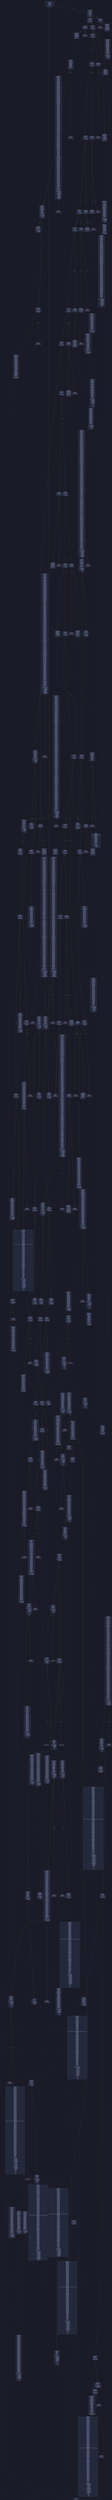 digraph G {
    node [shape=box, style="filled, rounded", color="#565f89", fontcolor="#c0caf5", fontname="Helvetica", fillcolor="#24283b"];
    edge [color="#414868", fontcolor="#c0caf5", fontname="Helvetica"];
    bgcolor="#1a1b26";
    0 [ label = "[00] PUSH1 60
[02] PUSH1 40
[04] MSTORE
[05] PUSH1 04
[07] CALLDATASIZE
[08] LT
[09] PUSH2 00ed
[0c] JUMPI

Stack size req: 0, sizeΔ: 0
" shape = invhouse]
    1 [ label = "[0d] PUSH4 ffffffff
[12] PUSH1 e0
[14] PUSH1 02
[16] EXP
[17] PUSH1 00
[19] CALLDATALOAD
[1a] DIV
[1b] AND
[1c] PUSH4 02356ec0
[21] DUP2
[22] EQ
[23] PUSH2 00f2
[26] JUMPI

Stack size req: 0, sizeΔ: 1
"]
    2 [ label = "[27] DUP1
[28] PUSH4 029a258a
[2d] EQ
[2e] PUSH2 0126
[31] JUMPI

Stack size req: 1, sizeΔ: 0
Entry->Op usage:
	0->45:EQ:1
"]
    3 [ label = "[32] DUP1
[33] PUSH4 1761eab4
[38] EQ
[39] PUSH2 0149
[3c] JUMPI

Stack size req: 1, sizeΔ: 0
Entry->Op usage:
	0->56:EQ:1
"]
    4 [ label = "[3d] DUP1
[3e] PUSH4 1c87deec
[43] EQ
[44] PUSH2 015e
[47] JUMPI

Stack size req: 1, sizeΔ: 0
Entry->Op usage:
	0->67:EQ:1
"]
    5 [ label = "[48] DUP1
[49] PUSH4 21b8d973
[4e] EQ
[4f] PUSH2 0194
[52] JUMPI

Stack size req: 1, sizeΔ: 0
Entry->Op usage:
	0->78:EQ:1
"]
    6 [ label = "[53] DUP1
[54] PUSH4 307e8614
[59] EQ
[5a] PUSH2 01ab
[5d] JUMPI

Stack size req: 1, sizeΔ: 0
Entry->Op usage:
	0->89:EQ:1
"]
    7 [ label = "[5e] DUP1
[5f] PUSH4 3dcd6176
[64] EQ
[65] PUSH2 01c3
[68] JUMPI

Stack size req: 1, sizeΔ: 0
Entry->Op usage:
	0->100:EQ:1
"]
    8 [ label = "[69] DUP1
[6a] PUSH4 5aff7e54
[6f] EQ
[70] PUSH2 01db
[73] JUMPI

Stack size req: 1, sizeΔ: 0
Entry->Op usage:
	0->111:EQ:1
"]
    9 [ label = "[74] DUP1
[75] PUSH4 677ffb0d
[7a] EQ
[7b] PUSH2 01fd
[7e] JUMPI

Stack size req: 1, sizeΔ: 0
Entry->Op usage:
	0->122:EQ:1
"]
    10 [ label = "[7f] DUP1
[80] PUSH4 75426ec8
[85] EQ
[86] PUSH2 021e
[89] JUMPI

Stack size req: 1, sizeΔ: 0
Entry->Op usage:
	0->133:EQ:1
"]
    11 [ label = "[8a] DUP1
[8b] PUSH4 759f8712
[90] EQ
[91] PUSH2 0242
[94] JUMPI

Stack size req: 1, sizeΔ: 0
Entry->Op usage:
	0->144:EQ:1
"]
    12 [ label = "[95] DUP1
[96] PUSH4 8f283970
[9b] EQ
[9c] PUSH2 0263
[9f] JUMPI

Stack size req: 1, sizeΔ: 0
Entry->Op usage:
	0->155:EQ:1
"]
    13 [ label = "[a0] DUP1
[a1] PUSH4 9b0f2510
[a6] EQ
[a7] PUSH2 0282
[aa] JUMPI

Stack size req: 1, sizeΔ: 0
Entry->Op usage:
	0->166:EQ:1
"]
    14 [ label = "[ab] DUP1
[ac] PUSH4 c855d689
[b1] EQ
[b2] PUSH2 0298
[b5] JUMPI

Stack size req: 1, sizeΔ: 0
Entry->Op usage:
	0->177:EQ:1
"]
    15 [ label = "[b6] DUP1
[b7] PUSH4 cb238ffa
[bc] EQ
[bd] PUSH2 02d2
[c0] JUMPI

Stack size req: 1, sizeΔ: 0
Entry->Op usage:
	0->188:EQ:1
"]
    16 [ label = "[c1] DUP1
[c2] PUSH4 cbb9dbb9
[c7] EQ
[c8] PUSH2 02f3
[cb] JUMPI

Stack size req: 1, sizeΔ: 0
Entry->Op usage:
	0->199:EQ:1
"]
    17 [ label = "[cc] DUP1
[cd] PUSH4 e7ebc348
[d2] EQ
[d3] PUSH2 0309
[d6] JUMPI

Stack size req: 1, sizeΔ: 0
Entry->Op usage:
	0->210:EQ:1
"]
    18 [ label = "[d7] DUP1
[d8] PUSH4 f80b3564
[dd] EQ
[de] PUSH2 0298
[e1] JUMPI

Stack size req: 1, sizeΔ: 0
Entry->Op usage:
	0->221:EQ:1
"]
    19 [ label = "[e2] DUP1
[e3] PUSH4 f96cecc1
[e8] EQ
[e9] PUSH2 032a
[ec] JUMPI

Stack size req: 1, sizeΔ: 0
Entry->Op usage:
	0->232:EQ:1
"]
    20 [ label = "[ed] JUMPDEST
[ee] PUSH1 00
[f0] DUP1
[f1] REVERT

Stack size req: 0, sizeΔ: 0
" color = "red"]
    21 [ label = "[f2] JUMPDEST
[f3] CALLVALUE
[f4] ISZERO
[f5] PUSH2 00fd
[f8] JUMPI

Stack size req: 0, sizeΔ: 0
"]
    22 [ label = "[f9] PUSH1 00
[fb] DUP1
[fc] REVERT

Stack size req: 0, sizeΔ: 0
" color = "red"]
    23 [ label = "[fd] JUMPDEST
[fe] PUSH2 0114
[0101] PUSH1 01
[0103] PUSH1 a0
[0105] PUSH1 02
[0107] EXP
[0108] SUB
[0109] PUSH1 04
[010b] CALLDATALOAD
[010c] AND
[010d] PUSH1 24
[010f] CALLDATALOAD
[0110] PUSH2 034f
[0113] JUMP

Stack size req: 0, sizeΔ: 3
"]
    24 [ label = "[0114] JUMPDEST
[0115] PUSH1 40
[0117] MLOAD
[0118] SWAP1
[0119] DUP2
[011a] MSTORE
[011b] PUSH1 20
[011d] ADD
[011e] PUSH1 40
[0120] MLOAD
[0121] DUP1
[0122] SWAP2
[0123] SUB
[0124] SWAP1
[0125] RETURN

Stack size req: 1, sizeΔ: -1
Entry->Op usage:
	0->282:MSTORE:1
Entry->Exit:
	0->😵
" color = "darkblue"]
    25 [ label = "[0126] JUMPDEST
[0127] CALLVALUE
[0128] ISZERO
[0129] PUSH2 0131
[012c] JUMPI

Stack size req: 0, sizeΔ: 0
"]
    26 [ label = "[012d] PUSH1 00
[012f] DUP1
[0130] REVERT

Stack size req: 0, sizeΔ: 0
" color = "red"]
    27 [ label = "[0131] JUMPDEST
[0132] PUSH2 0147
[0135] PUSH1 04
[0137] PUSH1 44
[0139] PUSH1 ff
[013b] PUSH2 0144
[013e] CALLDATALOAD
[013f] AND
[0140] PUSH2 0164
[0143] PUSH2 0377
[0146] JUMP

Stack size req: 0, sizeΔ: 5
"]
    28 [ label = "[0147] JUMPDEST
[0148] STOP

Stack size req: 0, sizeΔ: 0
" color = "darkblue"]
    29 [ label = "[0149] JUMPDEST
[014a] PUSH2 0147
[014d] PUSH1 04
[014f] PUSH1 44
[0151] PUSH1 ff
[0153] PUSH1 e4
[0155] CALLDATALOAD
[0156] AND
[0157] PUSH2 0104
[015a] PUSH2 06d9
[015d] JUMP

Stack size req: 0, sizeΔ: 5
"]
    30 [ label = "[015e] JUMPDEST
[015f] CALLVALUE
[0160] ISZERO
[0161] PUSH2 0169
[0164] JUMPI

Stack size req: 0, sizeΔ: 0
"]
    31 [ label = "[0165] PUSH1 00
[0167] DUP1
[0168] REVERT

Stack size req: 0, sizeΔ: 0
" color = "red"]
    32 [ label = "[0169] JUMPDEST
[016a] PUSH2 0180
[016d] PUSH1 01
[016f] PUSH1 a0
[0171] PUSH1 02
[0173] EXP
[0174] SUB
[0175] PUSH1 04
[0177] CALLDATALOAD
[0178] AND
[0179] PUSH1 24
[017b] CALLDATALOAD
[017c] PUSH2 091a
[017f] JUMP

Stack size req: 0, sizeΔ: 3
"]
    33 [ label = "[0180] JUMPDEST
[0181] PUSH1 40
[0183] MLOAD
[0184] SWAP1
[0185] ISZERO
[0186] ISZERO
[0187] DUP2
[0188] MSTORE
[0189] PUSH1 20
[018b] ADD
[018c] PUSH1 40
[018e] MLOAD
[018f] DUP1
[0190] SWAP2
[0191] SUB
[0192] SWAP1
[0193] RETURN

Stack size req: 1, sizeΔ: -1
Entry->Op usage:
	0->389:ISZERO:0
Entry->Exit:
	0->😵
" color = "darkblue"]
    34 [ label = "[0194] JUMPDEST
[0195] CALLVALUE
[0196] ISZERO
[0197] PUSH2 019f
[019a] JUMPI

Stack size req: 0, sizeΔ: 0
"]
    35 [ label = "[019b] PUSH1 00
[019d] DUP1
[019e] REVERT

Stack size req: 0, sizeΔ: 0
" color = "red"]
    36 [ label = "[019f] JUMPDEST
[01a0] PUSH2 0114
[01a3] PUSH1 04
[01a5] PUSH1 44
[01a7] PUSH2 0948
[01aa] JUMP

Stack size req: 0, sizeΔ: 3
"]
    37 [ label = "[01ab] JUMPDEST
[01ac] CALLVALUE
[01ad] ISZERO
[01ae] PUSH2 01b6
[01b1] JUMPI

Stack size req: 0, sizeΔ: 0
"]
    38 [ label = "[01b2] PUSH1 00
[01b4] DUP1
[01b5] REVERT

Stack size req: 0, sizeΔ: 0
" color = "red"]
    39 [ label = "[01b6] JUMPDEST
[01b7] PUSH2 0114
[01ba] PUSH1 04
[01bc] PUSH1 44
[01be] CALLDATALOAD
[01bf] PUSH2 09f3
[01c2] JUMP

Stack size req: 0, sizeΔ: 3
"]
    40 [ label = "[01c3] JUMPDEST
[01c4] CALLVALUE
[01c5] ISZERO
[01c6] PUSH2 01ce
[01c9] JUMPI

Stack size req: 0, sizeΔ: 0
"]
    41 [ label = "[01ca] PUSH1 00
[01cc] DUP1
[01cd] REVERT

Stack size req: 0, sizeΔ: 0
" color = "red"]
    42 [ label = "[01ce] JUMPDEST
[01cf] PUSH2 0114
[01d2] PUSH1 04
[01d4] PUSH1 44
[01d6] CALLDATALOAD
[01d7] PUSH2 0a57
[01da] JUMP

Stack size req: 0, sizeΔ: 3
"]
    43 [ label = "[01db] JUMPDEST
[01dc] CALLVALUE
[01dd] ISZERO
[01de] PUSH2 01e6
[01e1] JUMPI

Stack size req: 0, sizeΔ: 0
"]
    44 [ label = "[01e2] PUSH1 00
[01e4] DUP1
[01e5] REVERT

Stack size req: 0, sizeΔ: 0
" color = "red"]
    45 [ label = "[01e6] JUMPDEST
[01e7] PUSH2 0114
[01ea] PUSH1 01
[01ec] PUSH1 a0
[01ee] PUSH1 02
[01f0] EXP
[01f1] SUB
[01f2] PUSH1 04
[01f4] CALLDATALOAD
[01f5] AND
[01f6] PUSH1 24
[01f8] CALLDATALOAD
[01f9] PUSH2 0a88
[01fc] JUMP

Stack size req: 0, sizeΔ: 3
"]
    46 [ label = "[01fd] JUMPDEST
[01fe] CALLVALUE
[01ff] ISZERO
[0200] PUSH2 0208
[0203] JUMPI

Stack size req: 0, sizeΔ: 0
"]
    47 [ label = "[0204] PUSH1 00
[0206] DUP1
[0207] REVERT

Stack size req: 0, sizeΔ: 0
" color = "red"]
    48 [ label = "[0208] JUMPDEST
[0209] PUSH2 0147
[020c] PUSH1 04
[020e] PUSH1 44
[0210] PUSH1 ff
[0212] PUSH2 0144
[0215] CALLDATALOAD
[0216] AND
[0217] PUSH2 0164
[021a] PUSH2 0ab3
[021d] JUMP

Stack size req: 0, sizeΔ: 5
"]
    49 [ label = "[021e] JUMPDEST
[021f] CALLVALUE
[0220] ISZERO
[0221] PUSH2 0229
[0224] JUMPI

Stack size req: 0, sizeΔ: 0
"]
    50 [ label = "[0225] PUSH1 00
[0227] DUP1
[0228] REVERT

Stack size req: 0, sizeΔ: 0
" color = "red"]
    51 [ label = "[0229] JUMPDEST
[022a] PUSH2 0147
[022d] PUSH1 04
[022f] PUSH1 44
[0231] CALLDATALOAD
[0232] PUSH1 64
[0234] PUSH1 ff
[0236] PUSH2 0164
[0239] CALLDATALOAD
[023a] AND
[023b] PUSH2 0184
[023e] PUSH2 11ca
[0241] JUMP

Stack size req: 0, sizeΔ: 6
"]
    52 [ label = "[0242] JUMPDEST
[0243] CALLVALUE
[0244] ISZERO
[0245] PUSH2 024d
[0248] JUMPI

Stack size req: 0, sizeΔ: 0
"]
    53 [ label = "[0249] PUSH1 00
[024b] DUP1
[024c] REVERT

Stack size req: 0, sizeΔ: 0
" color = "red"]
    54 [ label = "[024d] JUMPDEST
[024e] PUSH2 0147
[0251] PUSH1 04
[0253] PUSH1 44
[0255] PUSH1 ff
[0257] PUSH2 0144
[025a] CALLDATALOAD
[025b] AND
[025c] PUSH2 0164
[025f] PUSH2 157a
[0262] JUMP

Stack size req: 0, sizeΔ: 5
"]
    55 [ label = "[0263] JUMPDEST
[0264] CALLVALUE
[0265] ISZERO
[0266] PUSH2 026e
[0269] JUMPI

Stack size req: 0, sizeΔ: 0
"]
    56 [ label = "[026a] PUSH1 00
[026c] DUP1
[026d] REVERT

Stack size req: 0, sizeΔ: 0
" color = "red"]
    57 [ label = "[026e] JUMPDEST
[026f] PUSH2 0147
[0272] PUSH1 01
[0274] PUSH1 a0
[0276] PUSH1 02
[0278] EXP
[0279] SUB
[027a] PUSH1 04
[027c] CALLDATALOAD
[027d] AND
[027e] PUSH2 1804
[0281] JUMP

Stack size req: 0, sizeΔ: 2
"]
    58 [ label = "[0282] JUMPDEST
[0283] PUSH2 0147
[0286] PUSH1 04
[0288] PUSH1 44
[028a] PUSH1 ff
[028c] PUSH2 0144
[028f] CALLDATALOAD
[0290] AND
[0291] PUSH2 0164
[0294] PUSH2 184e
[0297] JUMP

Stack size req: 0, sizeΔ: 5
"]
    59 [ label = "[0298] JUMPDEST
[0299] CALLVALUE
[029a] ISZERO
[029b] PUSH2 02a3
[029e] JUMPI

Stack size req: 0, sizeΔ: 0
"]
    60 [ label = "[029f] PUSH1 00
[02a1] DUP1
[02a2] REVERT

Stack size req: 0, sizeΔ: 0
" color = "red"]
    61 [ label = "[02a3] JUMPDEST
[02a4] PUSH2 02b6
[02a7] PUSH1 04
[02a9] CALLDATALOAD
[02aa] PUSH1 ff
[02ac] PUSH1 24
[02ae] CALLDATALOAD
[02af] AND
[02b0] PUSH1 44
[02b2] PUSH2 1b5d
[02b5] JUMP

Stack size req: 0, sizeΔ: 4
"]
    62 [ label = "[02b6] JUMPDEST
[02b7] PUSH1 40
[02b9] MLOAD
[02ba] PUSH1 01
[02bc] PUSH1 a0
[02be] PUSH1 02
[02c0] EXP
[02c1] SUB
[02c2] SWAP1
[02c3] SWAP2
[02c4] AND
[02c5] DUP2
[02c6] MSTORE
[02c7] PUSH1 20
[02c9] ADD
[02ca] PUSH1 40
[02cc] MLOAD
[02cd] DUP1
[02ce] SWAP2
[02cf] SUB
[02d0] SWAP1
[02d1] RETURN

Stack size req: 1, sizeΔ: -1
Entry->Op usage:
	0->708:AND:0
	0->710:MSTORE:1
Entry->Exit:
	0->😵
" color = "darkblue"]
    63 [ label = "[02d2] JUMPDEST
[02d3] CALLVALUE
[02d4] ISZERO
[02d5] PUSH2 02dd
[02d8] JUMPI

Stack size req: 0, sizeΔ: 0
"]
    64 [ label = "[02d9] PUSH1 00
[02db] DUP1
[02dc] REVERT

Stack size req: 0, sizeΔ: 0
" color = "red"]
    65 [ label = "[02dd] JUMPDEST
[02de] PUSH2 0114
[02e1] PUSH1 01
[02e3] PUSH1 a0
[02e5] PUSH1 02
[02e7] EXP
[02e8] SUB
[02e9] PUSH1 04
[02eb] CALLDATALOAD
[02ec] AND
[02ed] PUSH1 24
[02ef] PUSH2 1bda
[02f2] JUMP

Stack size req: 0, sizeΔ: 3
"]
    66 [ label = "[02f3] JUMPDEST
[02f4] PUSH2 0147
[02f7] PUSH1 04
[02f9] PUSH1 44
[02fb] PUSH1 ff
[02fd] PUSH2 0144
[0300] CALLDATALOAD
[0301] AND
[0302] PUSH2 0164
[0305] PUSH2 1c25
[0308] JUMP

Stack size req: 0, sizeΔ: 5
"]
    67 [ label = "[0309] JUMPDEST
[030a] CALLVALUE
[030b] ISZERO
[030c] PUSH2 0314
[030f] JUMPI

Stack size req: 0, sizeΔ: 0
"]
    68 [ label = "[0310] PUSH1 00
[0312] DUP1
[0313] REVERT

Stack size req: 0, sizeΔ: 0
" color = "red"]
    69 [ label = "[0314] JUMPDEST
[0315] PUSH2 0147
[0318] PUSH1 04
[031a] PUSH1 44
[031c] PUSH1 ff
[031e] PUSH2 0144
[0321] CALLDATALOAD
[0322] AND
[0323] PUSH2 0164
[0326] PUSH2 1e70
[0329] JUMP

Stack size req: 0, sizeΔ: 5
"]
    70 [ label = "[032a] JUMPDEST
[032b] CALLVALUE
[032c] ISZERO
[032d] PUSH2 0335
[0330] JUMPI

Stack size req: 0, sizeΔ: 0
"]
    71 [ label = "[0331] PUSH1 00
[0333] DUP1
[0334] REVERT

Stack size req: 0, sizeΔ: 0
" color = "red"]
    72 [ label = "[0335] JUMPDEST
[0336] PUSH2 0114
[0339] PUSH1 01
[033b] PUSH1 a0
[033d] PUSH1 02
[033f] EXP
[0340] SUB
[0341] PUSH1 04
[0343] CALLDATALOAD
[0344] AND
[0345] PUSH1 24
[0347] CALLDATALOAD
[0348] PUSH1 44
[034a] CALLDATALOAD
[034b] PUSH2 2180
[034e] JUMP

Stack size req: 0, sizeΔ: 4
"]
    73 [ label = "[034f] JUMPDEST
[0350] PUSH1 01
[0352] PUSH1 a0
[0354] PUSH1 02
[0356] EXP
[0357] SUB
[0358] SWAP2
[0359] SWAP1
[035a] SWAP2
[035b] AND
[035c] PUSH1 00
[035e] SWAP1
[035f] DUP2
[0360] MSTORE
[0361] PUSH1 01
[0363] PUSH1 20
[0365] SWAP1
[0366] DUP2
[0367] MSTORE
[0368] PUSH1 40
[036a] DUP1
[036b] DUP4
[036c] SHA3
[036d] SWAP4
[036e] DUP4
[036f] MSTORE
[0370] SWAP3
[0371] SWAP1
[0372] MSTORE
[0373] SHA3
[0374] SLOAD
[0375] SWAP1
[0376] JUMP
Indirect!

Stack size req: 3, sizeΔ: -2
Entry->Op usage:
	0->879:MSTORE:1
	1->859:AND:1
	1->864:MSTORE:1
	2->886:JUMP:0
Entry->Exit:
	0->😵
	1->😵
	2->😵
" color = "teal"]
    74 [ label = "[0377] JUMPDEST
[0378] PUSH1 00
[037a] DUP1
[037b] SLOAD
[037c] CALLER
[037d] PUSH1 01
[037f] PUSH1 a0
[0381] PUSH1 02
[0383] EXP
[0384] SUB
[0385] SWAP1
[0386] DUP2
[0387] AND
[0388] SWAP2
[0389] AND
[038a] EQ
[038b] PUSH2 0393
[038e] JUMPI

Stack size req: 0, sizeΔ: 1
"]
    75 [ label = "[038f] PUSH1 00
[0391] DUP1
[0392] REVERT

Stack size req: 0, sizeΔ: 0
" color = "red"]
    76 [ label = "[0393] JUMPDEST
[0394] PUSH1 01
[0396] PUSH1 a0
[0398] PUSH1 02
[039a] EXP
[039b] SUB
[039c] DUP6
[039d] CALLDATALOAD
[039e] DUP2
[039f] AND
[03a0] SWAP1
[03a1] PUSH1 20
[03a3] DUP1
[03a4] DUP9
[03a5] ADD
[03a6] CALLDATALOAD
[03a7] SWAP1
[03a8] SWAP2
[03a9] AND
[03aa] SWAP1
[03ab] DUP7
[03ac] CALLDATALOAD
[03ad] SWAP1
[03ae] DUP8
[03af] ADD
[03b0] CALLDATALOAD
[03b1] PUSH1 40
[03b3] DUP1
[03b4] DUP10
[03b5] ADD
[03b6] CALLDATALOAD
[03b7] SWAP1
[03b8] PUSH1 60
[03ba] DUP11
[03bb] ADD
[03bc] CALLDATALOAD
[03bd] SWAP1
[03be] PUSH1 80
[03c0] DUP12
[03c1] ADD
[03c2] CALLDATALOAD
[03c3] SWAP1
[03c4] PUSH1 a0
[03c6] DUP13
[03c7] ADD
[03c8] CALLDATALOAD
[03c9] SWAP1
[03ca] PUSH1 c0
[03cc] DUP14
[03cd] ADD
[03ce] CALLDATALOAD
[03cf] SWAP1
[03d0] PUSH1 e0
[03d2] DUP15
[03d3] ADD
[03d4] CALLDATALOAD
[03d5] SWAP1
[03d6] MLOAD
[03d7] PUSH1 60
[03d9] PUSH1 02
[03db] EXP
[03dc] PUSH1 01
[03de] PUSH1 a0
[03e0] PUSH1 02
[03e2] EXP
[03e3] SUB
[03e4] SWAP12
[03e5] DUP13
[03e6] AND
[03e7] DUP2
[03e8] MUL
[03e9] DUP3
[03ea] MSTORE
[03eb] SWAP10
[03ec] SWAP1
[03ed] SWAP11
[03ee] AND
[03ef] SWAP1
[03f0] SWAP9
[03f1] MUL
[03f2] PUSH1 14
[03f4] DUP11
[03f5] ADD
[03f6] MSTORE
[03f7] PUSH1 28
[03f9] DUP10
[03fa] ADD
[03fb] SWAP7
[03fc] SWAP1
[03fd] SWAP7
[03fe] MSTORE
[03ff] PUSH1 48
[0401] DUP9
[0402] ADD
[0403] SWAP5
[0404] SWAP1
[0405] SWAP5
[0406] MSTORE
[0407] PUSH1 68
[0409] DUP8
[040a] ADD
[040b] SWAP3
[040c] SWAP1
[040d] SWAP3
[040e] MSTORE
[040f] PUSH1 88
[0411] DUP7
[0412] ADD
[0413] MSTORE
[0414] PUSH1 a8
[0416] DUP6
[0417] ADD
[0418] MSTORE
[0419] PUSH1 c8
[041b] DUP5
[041c] ADD
[041d] MSTORE
[041e] PUSH1 e8
[0420] DUP4
[0421] ADD
[0422] MSTORE
[0423] PUSH2 0108
[0426] DUP3
[0427] ADD
[0428] MSTORE
[0429] PUSH2 0128
[042c] ADD
[042d] PUSH1 40
[042f] MLOAD
[0430] SWAP1
[0431] DUP2
[0432] SWAP1
[0433] SUB
[0434] SWAP1
[0435] SHA3
[0436] SWAP1
[0437] POP
[0438] PUSH1 01
[043a] PUSH1 a0
[043c] PUSH1 02
[043e] EXP
[043f] SUB
[0440] PUSH1 20
[0442] DUP7
[0443] ADD
[0444] CALLDATALOAD
[0445] AND
[0446] PUSH1 01
[0448] DUP3
[0449] PUSH1 40
[044b] MLOAD
[044c] PUSH1 00
[044e] DUP1
[044f] MLOAD
[0450] PUSH1 20
[0452] PUSH2 2226
[0455] DUP4
[0456] CODECOPY
[0457] DUP2
[0458] MLOAD
[0459] SWAP2
[045a] MSTORE
[045b] DUP2
[045c] MSTORE
[045d] PUSH1 1c
[045f] DUP2
[0460] ADD
[0461] SWAP2
[0462] SWAP1
[0463] SWAP2
[0464] MSTORE
[0465] PUSH1 3c
[0467] ADD
[0468] PUSH1 40
[046a] MLOAD
[046b] SWAP1
[046c] DUP2
[046d] SWAP1
[046e] SUB
[046f] SWAP1
[0470] SHA3
[0471] DUP6
[0472] DUP6
[0473] CALLDATALOAD
[0474] PUSH1 20
[0476] DUP8
[0477] ADD
[0478] CALLDATALOAD
[0479] PUSH1 40
[047b] MLOAD
[047c] PUSH1 00
[047e] DUP2
[047f] MSTORE
[0480] PUSH1 20
[0482] ADD
[0483] PUSH1 40
[0485] MSTORE
[0486] PUSH1 00
[0488] PUSH1 40
[048a] MLOAD
[048b] PUSH1 20
[048d] ADD
[048e] MSTORE
[048f] PUSH1 40
[0491] MLOAD
[0492] SWAP4
[0493] DUP5
[0494] MSTORE
[0495] PUSH1 ff
[0497] SWAP1
[0498] SWAP3
[0499] AND
[049a] PUSH1 20
[049c] DUP1
[049d] DUP6
[049e] ADD
[049f] SWAP2
[04a0] SWAP1
[04a1] SWAP2
[04a2] MSTORE
[04a3] PUSH1 40
[04a5] DUP1
[04a6] DUP6
[04a7] ADD
[04a8] SWAP3
[04a9] SWAP1
[04aa] SWAP3
[04ab] MSTORE
[04ac] PUSH1 60
[04ae] DUP5
[04af] ADD
[04b0] SWAP3
[04b1] SWAP1
[04b2] SWAP3
[04b3] MSTORE
[04b4] PUSH1 80
[04b6] SWAP1
[04b7] SWAP3
[04b8] ADD
[04b9] SWAP2
[04ba] MLOAD
[04bb] PUSH1 20
[04bd] DUP2
[04be] SUB
[04bf] SWAP1
[04c0] DUP1
[04c1] DUP5
[04c2] SUB
[04c3] SWAP1
[04c4] PUSH1 00
[04c6] DUP7
[04c7] PUSH2 646e
[04ca] GAS
[04cb] SUB
[04cc] CALL
[04cd] ISZERO
[04ce] ISZERO
[04cf] PUSH2 04d7
[04d2] JUMPI

Stack size req: 5, sizeΔ: 3
Entry->Op usage:
	0->1079:POP:0
	1->1139:CALLDATALOAD:0
	1->1143:ADD:0
	2->1177:AND:0
	2->1186:MSTORE:1
	3->940:CALLDATALOAD:0
	3->943:ADD:0
	3->949:ADD:0
	3->955:ADD:0
	3->961:ADD:0
	3->967:ADD:0
	3->973:ADD:0
	3->979:ADD:0
	4->925:CALLDATALOAD:0
	4->933:ADD:0
	4->1091:ADD:0
Entry->Exit:
	0->😵
"]
    77 [ label = "[04d3] PUSH1 00
[04d5] DUP1
[04d6] REVERT

Stack size req: 0, sizeΔ: 0
" color = "red"]
    78 [ label = "[04d7] JUMPDEST
[04d8] POP
[04d9] POP
[04da] PUSH1 20
[04dc] PUSH1 40
[04de] MLOAD
[04df] SUB
[04e0] MLOAD
[04e1] PUSH1 01
[04e3] PUSH1 a0
[04e5] PUSH1 02
[04e7] EXP
[04e8] SUB
[04e9] AND
[04ea] EQ
[04eb] DUP1
[04ec] ISZERO
[04ed] PUSH2 04f9
[04f0] JUMPI

Stack size req: 3, sizeΔ: -2
Entry->Op usage:
	0->1240:POP:0
	1->1241:POP:0
	2->1258:EQ:1
Entry->Exit:
	0->😵
	1->😵
	2->😵
"]
    79 [ label = "[04f1] POP
[04f2] PUSH1 80
[04f4] DUP5
[04f5] ADD
[04f6] CALLDATALOAD
[04f7] NUMBER
[04f8] GT

Stack size req: 5, sizeΔ: 0
Entry->Op usage:
	0->1265:POP:0
	4->1269:ADD:0
Entry->Exit:
	0->😵
"]
    80 [ label = "[04f9] JUMPDEST
[04fa] ISZERO
[04fb] ISZERO
[04fc] PUSH2 0504
[04ff] JUMPI

Stack size req: 1, sizeΔ: -1
Entry->Op usage:
	0->1274:ISZERO:0
Entry->Exit:
	0->😵
"]
    81 [ label = "[0500] PUSH1 00
[0502] DUP1
[0503] REVERT

Stack size req: 0, sizeΔ: 0
" color = "red"]
    82 [ label = "[0504] JUMPDEST
[0505] PUSH1 00
[0507] DUP1
[0508] SLOAD
[0509] PUSH1 01
[050b] PUSH1 a0
[050d] PUSH1 02
[050f] EXP
[0510] SUB
[0511] PUSH1 20
[0513] DUP9
[0514] DUP2
[0515] ADD
[0516] CALLDATALOAD
[0517] DUP3
[0518] AND
[0519] DUP5
[051a] MSTORE
[051b] PUSH1 01
[051d] DUP1
[051e] DUP3
[051f] MSTORE
[0520] PUSH1 40
[0522] DUP1
[0523] DUP7
[0524] SHA3
[0525] DUP8
[0526] DUP8
[0527] MSTORE
[0528] SWAP1
[0529] SWAP3
[052a] MSTORE
[052b] SWAP4
[052c] SHA3
[052d] DUP1
[052e] SLOAD
[052f] SWAP4
[0530] ADD
[0531] SLOAD
[0532] SWAP2
[0533] AND
[0534] SWAP2
[0535] PUSH2 08fc
[0538] SWAP2
[0539] PUSH2 0542
[053c] SWAP2
[053d] SWAP1
[053e] PUSH2 21b7
[0541] JUMP

Stack size req: 5, sizeΔ: 5
Entry->Op usage:
	0->1319:MSTORE:1
	4->1301:ADD:1
"]
    83 [ label = "[0542] JUMPDEST
[0543] SWAP1
[0544] DUP2
[0545] ISZERO
[0546] MUL
[0547] SWAP1
[0548] PUSH1 40
[054a] MLOAD
[054b] PUSH1 00
[054d] PUSH1 40
[054f] MLOAD
[0550] DUP1
[0551] DUP4
[0552] SUB
[0553] DUP2
[0554] DUP6
[0555] DUP9
[0556] DUP9
[0557] CALL
[0558] SWAP4
[0559] POP
[055a] POP
[055b] POP
[055c] POP
[055d] ISZERO
[055e] ISZERO
[055f] PUSH2 0567
[0562] JUMPI

Stack size req: 3, sizeΔ: -3
Entry->Op usage:
	0->1349:ISZERO:0
	0->1367:CALL:2
	0->1371:POP:0
	1->1350:MUL:1
	2->1367:CALL:1
	2->1369:POP:0
Entry->Exit:
	0->😵
	1->😵
	2->😵
"]
    84 [ label = "[0563] PUSH1 00
[0565] DUP1
[0566] REVERT

Stack size req: 0, sizeΔ: 0
" color = "red"]
    85 [ label = "[0567] JUMPDEST
[0568] PUSH1 00
[056a] DUP1
[056b] SLOAD
[056c] PUSH1 01
[056e] PUSH1 a0
[0570] PUSH1 02
[0572] EXP
[0573] SUB
[0574] PUSH1 20
[0576] DUP9
[0577] DUP2
[0578] ADD
[0579] CALLDATALOAD
[057a] DUP3
[057b] AND
[057c] DUP5
[057d] MSTORE
[057e] PUSH1 01
[0580] DUP2
[0581] MSTORE
[0582] PUSH1 40
[0584] DUP1
[0585] DUP6
[0586] SHA3
[0587] DUP7
[0588] DUP7
[0589] MSTORE
[058a] DUP3
[058b] MSTORE
[058c] DUP1
[058d] DUP6
[058e] SHA3
[058f] DUP11
[0590] CALLDATALOAD
[0591] DUP5
[0592] AND
[0593] DUP1
[0594] DUP8
[0595] MSTORE
[0596] PUSH1 03
[0598] SWAP1
[0599] SWAP2
[059a] ADD
[059b] SWAP1
[059c] SWAP3
[059d] MSTORE
[059e] DUP1
[059f] DUP6
[05a0] SHA3
[05a1] SLOAD
[05a2] SWAP2
[05a3] SWAP5
[05a4] PUSH4 a9059cbb
[05a9] SWAP5
[05aa] SWAP4
[05ab] SWAP1
[05ac] SWAP4
[05ad] AND
[05ae] SWAP3
[05af] SWAP1
[05b0] MLOAD
[05b1] PUSH1 20
[05b3] ADD
[05b4] MSTORE
[05b5] PUSH1 40
[05b7] MLOAD
[05b8] PUSH1 e0
[05ba] PUSH1 02
[05bc] EXP
[05bd] PUSH4 ffffffff
[05c2] DUP6
[05c3] AND
[05c4] MUL
[05c5] DUP2
[05c6] MSTORE
[05c7] PUSH1 01
[05c9] PUSH1 a0
[05cb] PUSH1 02
[05cd] EXP
[05ce] SUB
[05cf] SWAP1
[05d0] SWAP3
[05d1] AND
[05d2] PUSH1 04
[05d4] DUP4
[05d5] ADD
[05d6] MSTORE
[05d7] PUSH1 24
[05d9] DUP3
[05da] ADD
[05db] MSTORE
[05dc] PUSH1 44
[05de] ADD
[05df] PUSH1 20
[05e1] PUSH1 40
[05e3] MLOAD
[05e4] DUP1
[05e5] DUP4
[05e6] SUB
[05e7] DUP2
[05e8] PUSH1 00
[05ea] DUP8
[05eb] DUP1
[05ec] EXTCODESIZE
[05ed] ISZERO
[05ee] ISZERO
[05ef] PUSH2 05f7
[05f2] JUMPI

Stack size req: 5, sizeΔ: 9
Entry->Op usage:
	0->1417:MSTORE:1
	4->1400:ADD:1
	4->1424:CALLDATALOAD:0
"]
    86 [ label = "[05f3] PUSH1 00
[05f5] DUP1
[05f6] REVERT

Stack size req: 0, sizeΔ: 0
" color = "red"]
    87 [ label = "[05f7] JUMPDEST
[05f8] PUSH2 02c6
[05fb] GAS
[05fc] SUB
[05fd] CALL
[05fe] ISZERO
[05ff] ISZERO
[0600] PUSH2 0608
[0603] JUMPI

Stack size req: 6, sizeΔ: -6
Entry->Op usage:
	0->1533:CALL:1
	1->1533:CALL:2
	2->1533:CALL:3
	3->1533:CALL:4
	4->1533:CALL:5
	5->1533:CALL:6
Entry->Exit:
	0->😵
	1->😵
	2->😵
	3->😵
	4->😵
	5->😵
"]
    88 [ label = "[0604] PUSH1 00
[0606] DUP1
[0607] REVERT

Stack size req: 0, sizeΔ: 0
" color = "red"]
    89 [ label = "[0608] JUMPDEST
[0609] POP
[060a] POP
[060b] POP
[060c] PUSH1 40
[060e] MLOAD
[060f] DUP1
[0610] MLOAD
[0611] POP
[0612] POP
[0613] PUSH1 01
[0615] PUSH1 a0
[0617] PUSH1 02
[0619] EXP
[061a] SUB
[061b] PUSH1 20
[061d] DUP7
[061e] DUP2
[061f] ADD
[0620] CALLDATALOAD
[0621] DUP3
[0622] AND
[0623] PUSH1 00
[0625] SWAP1
[0626] DUP2
[0627] MSTORE
[0628] PUSH1 01
[062a] DUP1
[062b] DUP4
[062c] MSTORE
[062d] PUSH1 40
[062f] DUP1
[0630] DUP4
[0631] SHA3
[0632] DUP7
[0633] DUP5
[0634] MSTORE
[0635] DUP1
[0636] DUP6
[0637] MSTORE
[0638] DUP2
[0639] DUP5
[063a] SHA3
[063b] SWAP3
[063c] DUP4
[063d] ADD
[063e] DUP5
[063f] SWAP1
[0640] SSTORE
[0641] DUP4
[0642] DUP4
[0643] SSTORE
[0644] DUP11
[0645] CALLDATALOAD
[0646] SWAP1
[0647] SWAP6
[0648] AND
[0649] DUP4
[064a] MSTORE
[064b] PUSH1 03
[064d] SWAP1
[064e] SWAP2
[064f] ADD
[0650] DUP4
[0651] MSTORE
[0652] DUP1
[0653] DUP3
[0654] SHA3
[0655] DUP3
[0656] SWAP1
[0657] SSTORE
[0658] DUP5
[0659] DUP3
[065a] MSTORE
[065b] SWAP3
[065c] SWAP1
[065d] SWAP2
[065e] MSTORE
[065f] PUSH32 ccc39b5d77815363b05ea2291cc2f2278552a25a43ffe16fc4748f7731b071bd
[0680] SWAP2
[0681] DUP8
[0682] SWAP2
[0683] DUP8
[0684] SWAP2
[0685] DUP8
[0686] SWAP2
[0687] DUP8
[0688] SWAP2
[0689] DUP2
[068a] SWAP1
[068b] MLOAD
[068c] DUP1
[068d] DUP8
[068e] PUSH1 40
[0690] DUP1
[0691] DUP3
[0692] DUP5
[0693] CALLDATACOPY
[0694] SWAP1
[0695] SWAP2
[0696] ADD
[0697] SWAP1
[0698] POP
[0699] DUP7
[069a] PUSH2 0100
[069d] DUP1
[069e] DUP3
[069f] DUP5
[06a0] CALLDATACOPY
[06a1] PUSH1 ff
[06a3] DUP9
[06a4] AND
[06a5] SWAP3
[06a6] ADD
[06a7] SWAP2
[06a8] DUP3
[06a9] MSTORE
[06aa] POP
[06ab] PUSH1 20
[06ad] ADD
[06ae] DUP5
[06af] PUSH1 40
[06b1] DUP1
[06b2] DUP3
[06b3] DUP5
[06b4] CALLDATACOPY
[06b5] SWAP1
[06b6] SWAP2
[06b7] ADD
[06b8] SWAP4
[06b9] DUP5
[06ba] MSTORE
[06bb] POP
[06bc] POP
[06bd] PUSH1 20
[06bf] DUP3
[06c0] ADD
[06c1] MSTORE
[06c2] PUSH1 40
[06c4] SWAP1
[06c5] DUP2
[06c6] ADD
[06c7] SWAP5
[06c8] POP
[06c9] SWAP3
[06ca] POP
[06cb] POP
[06cc] POP
[06cd] MLOAD
[06ce] DUP1
[06cf] SWAP2
[06d0] SUB
[06d1] SWAP1
[06d2] LOG1
[06d3] POP
[06d4] POP
[06d5] POP
[06d6] POP
[06d7] POP
[06d8] JUMP
Indirect!

Stack size req: 9, sizeΔ: -9
Entry->Op usage:
	0->1545:POP:0
	1->1546:POP:0
	2->1547:POP:0
	3->1588:MSTORE:1
	3->1626:MSTORE:1
	3->1747:POP:0
	4->1716:CALLDATACOPY:1
	4->1723:POP:0
	4->1739:POP:0
	4->1748:POP:0
	5->1700:AND:0
	5->1705:MSTORE:1
	5->1740:POP:0
	5->1749:POP:0
	6->1696:CALLDATACOPY:1
	6->1706:POP:0
	6->1738:POP:0
	6->1750:POP:0
	7->1567:ADD:1
	7->1605:CALLDATALOAD:0
	7->1683:CALLDATACOPY:1
	7->1688:POP:0
	7->1736:POP:0
	7->1751:POP:0
	8->1752:JUMP:0
Entry->Exit:
	0->😵
	1->😵
	2->😵
	3->😵
	4->😵
	5->😵
	6->😵
	7->😵
	8->😵
" color = "teal"]
    90 [ label = "[06d9] JUMPDEST
[06da] PUSH1 00
[06dc] DUP5
[06dd] CALLDATALOAD
[06de] PUSH1 01
[06e0] PUSH1 a0
[06e2] PUSH1 02
[06e4] EXP
[06e5] SUB
[06e6] AND
[06e7] DUP5
[06e8] CALLDATALOAD
[06e9] PUSH1 20
[06eb] DUP7
[06ec] ADD
[06ed] CALLDATALOAD
[06ee] PUSH1 40
[06f0] DUP1
[06f1] DUP9
[06f2] ADD
[06f3] CALLDATALOAD
[06f4] SWAP1
[06f5] MLOAD
[06f6] PUSH1 01
[06f8] PUSH1 a0
[06fa] PUSH1 02
[06fc] EXP
[06fd] SUB
[06fe] SWAP5
[06ff] SWAP1
[0700] SWAP5
[0701] AND
[0702] PUSH1 60
[0704] PUSH1 02
[0706] EXP
[0707] MUL
[0708] DUP5
[0709] MSTORE
[070a] PUSH1 14
[070c] DUP5
[070d] ADD
[070e] SWAP3
[070f] SWAP1
[0710] SWAP3
[0711] MSTORE
[0712] PUSH1 34
[0714] DUP4
[0715] ADD
[0716] MSTORE
[0717] PUSH1 54
[0719] DUP3
[071a] ADD
[071b] MSTORE
[071c] PUSH1 74
[071e] ADD
[071f] PUSH1 40
[0721] MLOAD
[0722] SWAP1
[0723] DUP2
[0724] SWAP1
[0725] SUB
[0726] SWAP1
[0727] SHA3
[0728] SWAP1
[0729] POP
[072a] PUSH1 01
[072c] PUSH1 a0
[072e] PUSH1 02
[0730] EXP
[0731] SUB
[0732] PUSH1 20
[0734] DUP7
[0735] ADD
[0736] CALLDATALOAD
[0737] AND
[0738] PUSH1 01
[073a] DUP3
[073b] PUSH1 40
[073d] MLOAD
[073e] PUSH1 00
[0740] DUP1
[0741] MLOAD
[0742] PUSH1 20
[0744] PUSH2 2226
[0747] DUP4
[0748] CODECOPY
[0749] DUP2
[074a] MLOAD
[074b] SWAP2
[074c] MSTORE
[074d] DUP2
[074e] MSTORE
[074f] PUSH1 1c
[0751] DUP2
[0752] ADD
[0753] SWAP2
[0754] SWAP1
[0755] SWAP2
[0756] MSTORE
[0757] PUSH1 3c
[0759] ADD
[075a] PUSH1 40
[075c] MLOAD
[075d] SWAP1
[075e] DUP2
[075f] SWAP1
[0760] SUB
[0761] SWAP1
[0762] SHA3
[0763] DUP6
[0764] PUSH1 20
[0766] DUP7
[0767] ADD
[0768] CALLDATALOAD
[0769] PUSH1 40
[076b] DUP1
[076c] DUP9
[076d] ADD
[076e] CALLDATALOAD
[076f] SWAP1
[0770] MLOAD
[0771] PUSH1 00
[0773] DUP2
[0774] MSTORE
[0775] PUSH1 20
[0777] ADD
[0778] PUSH1 40
[077a] MSTORE
[077b] PUSH1 00
[077d] PUSH1 40
[077f] MLOAD
[0780] PUSH1 20
[0782] ADD
[0783] MSTORE
[0784] PUSH1 40
[0786] MLOAD
[0787] SWAP4
[0788] DUP5
[0789] MSTORE
[078a] PUSH1 ff
[078c] SWAP1
[078d] SWAP3
[078e] AND
[078f] PUSH1 20
[0791] DUP1
[0792] DUP6
[0793] ADD
[0794] SWAP2
[0795] SWAP1
[0796] SWAP2
[0797] MSTORE
[0798] PUSH1 40
[079a] DUP1
[079b] DUP6
[079c] ADD
[079d] SWAP3
[079e] SWAP1
[079f] SWAP3
[07a0] MSTORE
[07a1] PUSH1 60
[07a3] DUP5
[07a4] ADD
[07a5] SWAP3
[07a6] SWAP1
[07a7] SWAP3
[07a8] MSTORE
[07a9] PUSH1 80
[07ab] SWAP1
[07ac] SWAP3
[07ad] ADD
[07ae] SWAP2
[07af] MLOAD
[07b0] PUSH1 20
[07b2] DUP2
[07b3] SUB
[07b4] SWAP1
[07b5] DUP1
[07b6] DUP5
[07b7] SUB
[07b8] SWAP1
[07b9] PUSH1 00
[07bb] DUP7
[07bc] PUSH2 646e
[07bf] GAS
[07c0] SUB
[07c1] CALL
[07c2] ISZERO
[07c3] ISZERO
[07c4] PUSH2 07cc
[07c7] JUMPI

Stack size req: 4, sizeΔ: 4
Entry->Op usage:
	0->1895:ADD:0
	0->1901:ADD:0
	1->1934:AND:0
	1->1943:MSTORE:1
	2->1768:CALLDATALOAD:0
	2->1772:ADD:0
	2->1778:ADD:0
	3->1757:CALLDATALOAD:0
	3->1845:ADD:0
"]
    91 [ label = "[07c8] PUSH1 00
[07ca] DUP1
[07cb] REVERT

Stack size req: 0, sizeΔ: 0
" color = "red"]
    92 [ label = "[07cc] JUMPDEST
[07cd] POP
[07ce] POP
[07cf] PUSH1 20
[07d1] PUSH1 40
[07d3] MLOAD
[07d4] SUB
[07d5] MLOAD
[07d6] PUSH1 01
[07d8] PUSH1 a0
[07da] PUSH1 02
[07dc] EXP
[07dd] SUB
[07de] AND
[07df] EQ
[07e0] DUP1
[07e1] ISZERO
[07e2] PUSH2 07ee
[07e5] JUMPI

Stack size req: 3, sizeΔ: -2
Entry->Op usage:
	0->1997:POP:0
	1->1998:POP:0
	2->2015:EQ:1
Entry->Exit:
	0->😵
	1->😵
	2->😵
"]
    93 [ label = "[07e6] POP
[07e7] PUSH1 60
[07e9] DUP5
[07ea] ADD
[07eb] CALLDATALOAD
[07ec] NUMBER
[07ed] GT

Stack size req: 5, sizeΔ: 0
Entry->Op usage:
	0->2022:POP:0
	4->2026:ADD:0
Entry->Exit:
	0->😵
"]
    94 [ label = "[07ee] JUMPDEST
[07ef] DUP1
[07f0] ISZERO
[07f1] PUSH2 080b
[07f4] JUMPI

Stack size req: 1, sizeΔ: 0
Entry->Op usage:
	0->2032:ISZERO:0
"]
    95 [ label = "[07f5] POP
[07f6] PUSH2 0807
[07f9] PUSH1 80
[07fb] DUP6
[07fc] ADD
[07fd] CALLDATALOAD
[07fe] PUSH1 40
[0800] DUP7
[0801] ADD
[0802] CALLDATALOAD
[0803] PUSH2 21db
[0806] JUMP

Stack size req: 5, sizeΔ: 2
Entry->Op usage:
	0->2037:POP:0
	4->2044:ADD:0
	4->2049:ADD:0
Entry->Exit:
	0->😵
"]
    96 [ label = "[0807] JUMPDEST
[0808] NUMBER
[0809] GT
[080a] ISZERO

Stack size req: 1, sizeΔ: 0
Entry->Op usage:
	0->2057:GT:1
Entry->Exit:
	0->😵
"]
    97 [ label = "[080b] JUMPDEST
[080c] DUP1
[080d] ISZERO
[080e] PUSH2 0817
[0811] JUMPI

Stack size req: 1, sizeΔ: 0
Entry->Op usage:
	0->2061:ISZERO:0
"]
    98 [ label = "[0812] POP
[0813] CALLVALUE
[0814] DUP5
[0815] CALLDATALOAD
[0816] EQ

Stack size req: 5, sizeΔ: 0
Entry->Op usage:
	0->2066:POP:0
	4->2069:CALLDATALOAD:0
Entry->Exit:
	0->😵
"]
    99 [ label = "[0817] JUMPDEST
[0818] ISZERO
[0819] ISZERO
[081a] PUSH2 0822
[081d] JUMPI

Stack size req: 1, sizeΔ: -1
Entry->Op usage:
	0->2072:ISZERO:0
Entry->Exit:
	0->😵
"]
    100 [ label = "[081e] PUSH1 00
[0820] DUP1
[0821] REVERT

Stack size req: 0, sizeΔ: 0
" color = "red"]
    101 [ label = "[0822] JUMPDEST
[0823] PUSH1 01
[0825] PUSH1 a0
[0827] PUSH1 02
[0829] EXP
[082a] SUB
[082b] DUP6
[082c] CALLDATALOAD
[082d] AND
[082e] DUP5
[082f] CALLDATALOAD
[0830] DUP1
[0831] ISZERO
[0832] PUSH2 08fc
[0835] MUL
[0836] SWAP1
[0837] PUSH1 40
[0839] MLOAD
[083a] PUSH1 00
[083c] PUSH1 40
[083e] MLOAD
[083f] DUP1
[0840] DUP4
[0841] SUB
[0842] DUP2
[0843] DUP6
[0844] DUP9
[0845] DUP9
[0846] CALL
[0847] SWAP4
[0848] POP
[0849] POP
[084a] POP
[084b] POP
[084c] ISZERO
[084d] ISZERO
[084e] PUSH2 0856
[0851] JUMPI

Stack size req: 5, sizeΔ: 0
Entry->Op usage:
	3->2095:CALLDATALOAD:0
	4->2092:CALLDATALOAD:0
"]
    102 [ label = "[0852] PUSH1 00
[0854] DUP1
[0855] REVERT

Stack size req: 0, sizeΔ: 0
" color = "red"]
    103 [ label = "[0856] JUMPDEST
[0857] PUSH1 01
[0859] PUSH1 a0
[085b] PUSH1 02
[085d] EXP
[085e] SUB
[085f] PUSH1 20
[0861] DUP7
[0862] DUP2
[0863] ADD
[0864] CALLDATALOAD
[0865] DUP3
[0866] AND
[0867] PUSH1 00
[0869] SWAP1
[086a] DUP2
[086b] MSTORE
[086c] PUSH1 01
[086e] DUP3
[086f] MSTORE
[0870] PUSH1 40
[0872] DUP1
[0873] DUP3
[0874] SHA3
[0875] DUP7
[0876] CALLDATALOAD
[0877] DUP4
[0878] MSTORE
[0879] DUP4
[087a] MSTORE
[087b] DUP1
[087c] DUP3
[087d] SHA3
[087e] DUP10
[087f] CALLDATALOAD
[0880] DUP6
[0881] AND
[0882] DUP1
[0883] DUP5
[0884] MSTORE
[0885] PUSH1 04
[0887] SWAP1
[0888] SWAP2
[0889] ADD
[088a] SWAP1
[088b] SWAP4
[088c] MSTORE
[088d] DUP1
[088e] DUP3
[088f] SHA3
[0890] DUP1
[0891] SLOAD
[0892] CALLER
[0893] SWAP1
[0894] SWAP6
[0895] AND
[0896] DUP4
[0897] MSTORE
[0898] DUP2
[0899] DUP4
[089a] SHA3
[089b] SWAP5
[089c] SWAP1
[089d] SWAP5
[089e] SSTORE
[089f] SWAP2
[08a0] DUP2
[08a1] MSTORE
[08a2] SWAP1
[08a3] SWAP2
[08a4] SSTORE
[08a5] PUSH32 f605ef93412e5b5a6a9312a0f19290b32a103236ab4022d3adcdc6bd4845e0d0
[08c6] SWAP1
[08c7] DUP7
[08c8] SWAP1
[08c9] DUP7
[08ca] SWAP1
[08cb] DUP7
[08cc] SWAP1
[08cd] DUP7
[08ce] SWAP1
[08cf] DUP4
[08d0] CALLDATALOAD
[08d1] SWAP1
[08d2] MLOAD
[08d3] DUP1
[08d4] DUP7
[08d5] PUSH1 40
[08d7] DUP1
[08d8] DUP3
[08d9] DUP5
[08da] CALLDATACOPY
[08db] SWAP1
[08dc] SWAP2
[08dd] ADD
[08de] SWAP1
[08df] POP
[08e0] DUP6
[08e1] PUSH1 a0
[08e3] DUP1
[08e4] DUP3
[08e5] DUP5
[08e6] CALLDATACOPY
[08e7] PUSH1 ff
[08e9] DUP8
[08ea] AND
[08eb] SWAP3
[08ec] ADD
[08ed] SWAP2
[08ee] DUP3
[08ef] MSTORE
[08f0] POP
[08f1] PUSH1 20
[08f3] ADD
[08f4] DUP4
[08f5] PUSH1 60
[08f7] DUP1
[08f8] DUP3
[08f9] DUP5
[08fa] CALLDATACOPY
[08fb] SWAP1
[08fc] SWAP2
[08fd] ADD
[08fe] SWAP3
[08ff] DUP4
[0900] MSTORE
[0901] POP
[0902] POP
[0903] PUSH1 20
[0905] ADD
[0906] SWAP4
[0907] POP
[0908] PUSH1 40
[090a] SWAP3
[090b] POP
[090c] POP
[090d] POP
[090e] MLOAD
[090f] DUP1
[0910] SWAP2
[0911] SUB
[0912] SWAP1
[0913] LOG1
[0914] POP
[0915] POP
[0916] POP
[0917] POP
[0918] POP
[0919] JUMP
Indirect!

Stack size req: 6, sizeΔ: -6
Entry->Op usage:
	0->2324:POP:0
	1->2166:CALLDATALOAD:0
	1->2298:CALLDATACOPY:1
	1->2305:POP:0
	1->2316:POP:0
	1->2325:POP:0
	2->2282:AND:0
	2->2287:MSTORE:1
	2->2317:POP:0
	2->2326:POP:0
	3->2256:CALLDATALOAD:0
	3->2278:CALLDATACOPY:1
	3->2288:POP:0
	3->2315:POP:0
	3->2327:POP:0
	4->2147:ADD:1
	4->2175:CALLDATALOAD:0
	4->2266:CALLDATACOPY:1
	4->2271:POP:0
	4->2311:POP:0
	4->2328:POP:0
	5->2329:JUMP:0
Entry->Exit:
	0->😵
	1->😵
	2->😵
	3->😵
	4->😵
	5->😵
" color = "teal"]
    104 [ label = "[091a] JUMPDEST
[091b] PUSH1 01
[091d] PUSH1 a0
[091f] PUSH1 02
[0921] EXP
[0922] SUB
[0923] SWAP2
[0924] SWAP1
[0925] SWAP2
[0926] AND
[0927] PUSH1 00
[0929] SWAP1
[092a] DUP2
[092b] MSTORE
[092c] PUSH1 01
[092e] PUSH1 20
[0930] SWAP1
[0931] DUP2
[0932] MSTORE
[0933] PUSH1 40
[0935] DUP1
[0936] DUP4
[0937] SHA3
[0938] SWAP4
[0939] DUP4
[093a] MSTORE
[093b] SWAP3
[093c] SWAP1
[093d] MSTORE
[093e] SHA3
[093f] PUSH1 02
[0941] ADD
[0942] SLOAD
[0943] PUSH1 ff
[0945] AND
[0946] SWAP1
[0947] JUMP
Indirect!

Stack size req: 3, sizeΔ: -2
Entry->Op usage:
	0->2362:MSTORE:1
	1->2342:AND:1
	1->2347:MSTORE:1
	2->2375:JUMP:0
Entry->Exit:
	0->😵
	1->😵
	2->😵
" color = "teal"]
    105 [ label = "[0948] JUMPDEST
[0949] PUSH1 00
[094b] PUSH1 01
[094d] PUSH1 a0
[094f] PUSH1 02
[0951] EXP
[0952] SUB
[0953] DUP4
[0954] CALLDATALOAD
[0955] DUP2
[0956] AND
[0957] SWAP1
[0958] PUSH1 20
[095a] DUP1
[095b] DUP7
[095c] ADD
[095d] CALLDATALOAD
[095e] SWAP1
[095f] SWAP2
[0960] AND
[0961] SWAP1
[0962] DUP5
[0963] CALLDATALOAD
[0964] SWAP1
[0965] DUP6
[0966] ADD
[0967] CALLDATALOAD
[0968] PUSH1 40
[096a] DUP1
[096b] DUP8
[096c] ADD
[096d] CALLDATALOAD
[096e] SWAP1
[096f] PUSH1 60
[0971] DUP9
[0972] ADD
[0973] CALLDATALOAD
[0974] SWAP1
[0975] PUSH1 80
[0977] DUP10
[0978] ADD
[0979] CALLDATALOAD
[097a] SWAP1
[097b] PUSH1 a0
[097d] DUP11
[097e] ADD
[097f] CALLDATALOAD
[0980] SWAP1
[0981] PUSH1 c0
[0983] DUP12
[0984] ADD
[0985] CALLDATALOAD
[0986] SWAP1
[0987] PUSH1 e0
[0989] DUP13
[098a] ADD
[098b] CALLDATALOAD
[098c] SWAP1
[098d] MLOAD
[098e] PUSH1 60
[0990] PUSH1 02
[0992] EXP
[0993] PUSH1 01
[0995] PUSH1 a0
[0997] PUSH1 02
[0999] EXP
[099a] SUB
[099b] SWAP12
[099c] DUP13
[099d] AND
[099e] DUP2
[099f] MUL
[09a0] DUP3
[09a1] MSTORE
[09a2] SWAP10
[09a3] SWAP1
[09a4] SWAP11
[09a5] AND
[09a6] SWAP1
[09a7] SWAP9
[09a8] MUL
[09a9] PUSH1 14
[09ab] DUP11
[09ac] ADD
[09ad] MSTORE
[09ae] PUSH1 28
[09b0] DUP10
[09b1] ADD
[09b2] SWAP7
[09b3] SWAP1
[09b4] SWAP7
[09b5] MSTORE
[09b6] PUSH1 48
[09b8] DUP9
[09b9] ADD
[09ba] SWAP5
[09bb] SWAP1
[09bc] SWAP5
[09bd] MSTORE
[09be] PUSH1 68
[09c0] DUP8
[09c1] ADD
[09c2] SWAP3
[09c3] SWAP1
[09c4] SWAP3
[09c5] MSTORE
[09c6] PUSH1 88
[09c8] DUP7
[09c9] ADD
[09ca] MSTORE
[09cb] PUSH1 a8
[09cd] DUP6
[09ce] ADD
[09cf] MSTORE
[09d0] PUSH1 c8
[09d2] DUP5
[09d3] ADD
[09d4] MSTORE
[09d5] PUSH1 e8
[09d7] DUP4
[09d8] ADD
[09d9] MSTORE
[09da] PUSH2 0108
[09dd] DUP3
[09de] ADD
[09df] MSTORE
[09e0] PUSH2 0128
[09e3] ADD
[09e4] PUSH1 40
[09e6] MLOAD
[09e7] DUP1
[09e8] SWAP2
[09e9] SUB
[09ea] SWAP1
[09eb] SHA3
[09ec] SWAP1
[09ed] POP
[09ee] SWAP3
[09ef] SWAP2
[09f0] POP
[09f1] POP
[09f2] JUMP
Indirect!

Stack size req: 3, sizeΔ: -2
Entry->Op usage:
	0->2403:CALLDATALOAD:0
	0->2406:ADD:0
	0->2412:ADD:0
	0->2418:ADD:0
	0->2424:ADD:0
	0->2430:ADD:0
	0->2436:ADD:0
	0->2442:ADD:0
	0->2545:POP:0
	1->2388:CALLDATALOAD:0
	1->2396:ADD:0
	1->2544:POP:0
	2->2546:JUMP:0
Entry->Exit:
	0->😵
	1->😵
	2->😵
" color = "teal"]
    106 [ label = "[09f3] JUMPDEST
[09f4] PUSH1 01
[09f6] PUSH1 a0
[09f8] PUSH1 02
[09fa] EXP
[09fb] SUB
[09fc] DUP3
[09fd] CALLDATALOAD
[09fe] AND
[09ff] PUSH1 00
[0a01] SWAP1
[0a02] DUP2
[0a03] MSTORE
[0a04] PUSH1 01
[0a06] PUSH1 20
[0a08] DUP2
[0a09] DUP2
[0a0a] MSTORE
[0a0b] PUSH1 40
[0a0d] DUP1
[0a0e] DUP5
[0a0f] SHA3
[0a10] DUP6
[0a11] DUP6
[0a12] MSTORE
[0a13] SWAP1
[0a14] SWAP2
[0a15] MSTORE
[0a16] DUP3
[0a17] SHA3
[0a18] PUSH1 04
[0a1a] ADD
[0a1b] SWAP1
[0a1c] DUP3
[0a1d] SWAP1
[0a1e] DUP6
[0a1f] SWAP1

Stack size req: 2, sizeΔ: 5
Entry->Op usage:
	0->2578:MSTORE:1
	1->2557:CALLDATALOAD:0
Entry->Exit:
	1->1, 6
"]
    107 [ label = "[0a20] JUMPDEST
[0a21] PUSH1 20
[0a23] MUL
[0a24] ADD
[0a25] CALLDATALOAD
[0a26] PUSH1 01
[0a28] PUSH1 a0
[0a2a] PUSH1 02
[0a2c] EXP
[0a2d] SUB
[0a2e] AND
[0a2f] PUSH1 01
[0a31] PUSH1 a0
[0a33] PUSH1 02
[0a35] EXP
[0a36] SUB
[0a37] AND
[0a38] PUSH1 01
[0a3a] PUSH1 a0
[0a3c] PUSH1 02
[0a3e] EXP
[0a3f] SUB
[0a40] AND
[0a41] DUP2
[0a42] MSTORE
[0a43] PUSH1 20
[0a45] ADD
[0a46] SWAP1
[0a47] DUP2
[0a48] MSTORE
[0a49] PUSH1 20
[0a4b] ADD
[0a4c] PUSH1 00
[0a4e] SHA3
[0a4f] SLOAD
[0a50] SWAP1
[0a51] POP
[0a52] SWAP3
[0a53] SWAP2
[0a54] POP
[0a55] POP
[0a56] JUMP
Indirect!

Stack size req: 8, sizeΔ: -7
Entry->Op usage:
	0->2595:MUL:1
	1->2596:ADD:1
	2->2626:MSTORE:0
	2->2629:ADD:1
	3->2632:MSTORE:1
	4->2641:POP:0
	5->2645:POP:0
	6->2644:POP:0
	7->2646:JUMP:0
Entry->Exit:
	0->😵
	1->😵
	2->😵
	3->😵
	4->😵
	5->😵
	6->😵
	7->😵
" color = "teal"]
    108 [ label = "[0a57] JUMPDEST
[0a58] PUSH1 01
[0a5a] PUSH1 a0
[0a5c] PUSH1 02
[0a5e] EXP
[0a5f] SUB
[0a60] DUP3
[0a61] CALLDATALOAD
[0a62] AND
[0a63] PUSH1 00
[0a65] SWAP1
[0a66] DUP2
[0a67] MSTORE
[0a68] PUSH1 01
[0a6a] PUSH1 20
[0a6c] DUP2
[0a6d] DUP2
[0a6e] MSTORE
[0a6f] PUSH1 40
[0a71] DUP1
[0a72] DUP5
[0a73] SHA3
[0a74] DUP6
[0a75] DUP6
[0a76] MSTORE
[0a77] SWAP1
[0a78] SWAP2
[0a79] MSTORE
[0a7a] DUP3
[0a7b] SHA3
[0a7c] PUSH1 03
[0a7e] ADD
[0a7f] SWAP1
[0a80] DUP3
[0a81] SWAP1
[0a82] DUP6
[0a83] SWAP1
[0a84] PUSH2 0a20
[0a87] JUMP

Stack size req: 2, sizeΔ: 5
Entry->Op usage:
	0->2678:MSTORE:1
	1->2657:CALLDATALOAD:0
Entry->Exit:
	1->1, 6
"]
    109 [ label = "[0a88] JUMPDEST
[0a89] PUSH1 01
[0a8b] PUSH1 a0
[0a8d] PUSH1 02
[0a8f] EXP
[0a90] SUB
[0a91] SWAP2
[0a92] SWAP1
[0a93] SWAP2
[0a94] AND
[0a95] PUSH1 00
[0a97] SWAP1
[0a98] DUP2
[0a99] MSTORE
[0a9a] PUSH1 01
[0a9c] PUSH1 20
[0a9e] DUP2
[0a9f] DUP2
[0aa0] MSTORE
[0aa1] PUSH1 40
[0aa3] DUP1
[0aa4] DUP5
[0aa5] SHA3
[0aa6] SWAP5
[0aa7] DUP5
[0aa8] MSTORE
[0aa9] SWAP4
[0aaa] SWAP1
[0aab] MSTORE
[0aac] SWAP2
[0aad] SWAP1
[0aae] SHA3
[0aaf] ADD
[0ab0] SLOAD
[0ab1] SWAP1
[0ab2] JUMP
Indirect!

Stack size req: 3, sizeΔ: -2
Entry->Op usage:
	0->2728:MSTORE:1
	1->2708:AND:1
	1->2713:MSTORE:1
	2->2738:JUMP:0
Entry->Exit:
	0->😵
	1->😵
	2->😵
" color = "teal"]
    110 [ label = "[0ab3] JUMPDEST
[0ab4] PUSH1 00
[0ab6] DUP1
[0ab7] DUP1
[0ab8] DUP1
[0ab9] PUSH1 01
[0abb] PUSH1 a0
[0abd] PUSH1 02
[0abf] EXP
[0ac0] SUB
[0ac1] DUP9
[0ac2] CALLDATALOAD
[0ac3] DUP2
[0ac4] AND
[0ac5] SWAP1
[0ac6] PUSH1 20
[0ac8] DUP11
[0ac9] ADD
[0aca] CALLDATALOAD
[0acb] AND
[0acc] DUP9
[0acd] DUP4
[0ace] PUSH1 20
[0ad0] MUL
[0ad1] ADD
[0ad2] CALLDATALOAD
[0ad3] DUP10
[0ad4] PUSH1 01
[0ad6] PUSH1 20
[0ad8] MUL
[0ad9] ADD
[0ada] CALLDATALOAD
[0adb] DUP11
[0adc] PUSH1 02
[0ade] PUSH1 20
[0ae0] MUL
[0ae1] ADD
[0ae2] CALLDATALOAD
[0ae3] DUP12
[0ae4] PUSH1 03
[0ae6] PUSH1 20
[0ae8] MUL
[0ae9] ADD
[0aea] CALLDATALOAD
[0aeb] DUP13
[0aec] PUSH1 04
[0aee] PUSH1 20
[0af0] MUL
[0af1] ADD
[0af2] CALLDATALOAD
[0af3] DUP14
[0af4] PUSH1 05
[0af6] PUSH1 20
[0af8] MUL
[0af9] ADD
[0afa] CALLDATALOAD
[0afb] DUP15
[0afc] PUSH1 06
[0afe] PUSH1 20
[0b00] MUL
[0b01] ADD
[0b02] CALLDATALOAD
[0b03] DUP16
[0b04] PUSH1 07
[0b06] PUSH1 20
[0b08] MUL
[0b09] ADD
[0b0a] CALLDATALOAD
[0b0b] PUSH1 40
[0b0d] MLOAD
[0b0e] PUSH1 60
[0b10] PUSH1 02
[0b12] EXP
[0b13] PUSH1 01
[0b15] PUSH1 a0
[0b17] PUSH1 02
[0b19] EXP
[0b1a] SUB
[0b1b] SWAP12
[0b1c] DUP13
[0b1d] AND
[0b1e] DUP2
[0b1f] MUL
[0b20] DUP3
[0b21] MSTORE
[0b22] SWAP10
[0b23] SWAP1
[0b24] SWAP11
[0b25] AND
[0b26] SWAP1
[0b27] SWAP9
[0b28] MUL
[0b29] PUSH1 14
[0b2b] DUP11
[0b2c] ADD
[0b2d] MSTORE
[0b2e] PUSH1 28
[0b30] DUP10
[0b31] ADD
[0b32] SWAP7
[0b33] SWAP1
[0b34] SWAP7
[0b35] MSTORE
[0b36] PUSH1 48
[0b38] DUP9
[0b39] ADD
[0b3a] SWAP5
[0b3b] SWAP1
[0b3c] SWAP5
[0b3d] MSTORE
[0b3e] PUSH1 68
[0b40] DUP8
[0b41] ADD
[0b42] SWAP3
[0b43] SWAP1
[0b44] SWAP3
[0b45] MSTORE
[0b46] PUSH1 88
[0b48] DUP7
[0b49] ADD
[0b4a] MSTORE
[0b4b] PUSH1 a8
[0b4d] DUP6
[0b4e] ADD
[0b4f] MSTORE
[0b50] PUSH1 c8
[0b52] DUP5
[0b53] ADD
[0b54] MSTORE
[0b55] PUSH1 e8
[0b57] DUP4
[0b58] ADD
[0b59] MSTORE
[0b5a] PUSH2 0108
[0b5d] DUP3
[0b5e] ADD
[0b5f] MSTORE
[0b60] PUSH2 0128
[0b63] ADD
[0b64] PUSH1 40
[0b66] MLOAD
[0b67] SWAP1
[0b68] DUP2
[0b69] SWAP1
[0b6a] SUB
[0b6b] SWAP1
[0b6c] SHA3
[0b6d] SWAP4
[0b6e] POP
[0b6f] PUSH1 01
[0b71] PUSH1 a0
[0b73] PUSH1 02
[0b75] EXP
[0b76] SUB
[0b77] PUSH1 20
[0b79] DUP10
[0b7a] ADD
[0b7b] CALLDATALOAD
[0b7c] AND
[0b7d] PUSH1 01
[0b7f] DUP6
[0b80] PUSH1 40
[0b82] MLOAD
[0b83] PUSH1 00
[0b85] DUP1
[0b86] MLOAD
[0b87] PUSH1 20
[0b89] PUSH2 2226
[0b8c] DUP4
[0b8d] CODECOPY
[0b8e] DUP2
[0b8f] MLOAD
[0b90] SWAP2
[0b91] MSTORE
[0b92] DUP2
[0b93] MSTORE
[0b94] PUSH1 1c
[0b96] DUP2
[0b97] ADD
[0b98] SWAP2
[0b99] SWAP1
[0b9a] SWAP2
[0b9b] MSTORE
[0b9c] PUSH1 3c
[0b9e] ADD
[0b9f] PUSH1 40
[0ba1] MLOAD
[0ba2] SWAP1
[0ba3] DUP2
[0ba4] SWAP1
[0ba5] SUB
[0ba6] SWAP1
[0ba7] SHA3
[0ba8] DUP9
[0ba9] DUP9
[0baa] CALLDATALOAD
[0bab] PUSH1 20
[0bad] DUP11
[0bae] ADD
[0baf] CALLDATALOAD
[0bb0] PUSH1 40
[0bb2] MLOAD
[0bb3] PUSH1 00
[0bb5] DUP2
[0bb6] MSTORE
[0bb7] PUSH1 20
[0bb9] ADD
[0bba] PUSH1 40
[0bbc] MSTORE
[0bbd] PUSH1 00
[0bbf] PUSH1 40
[0bc1] MLOAD
[0bc2] PUSH1 20
[0bc4] ADD
[0bc5] MSTORE
[0bc6] PUSH1 40
[0bc8] MLOAD
[0bc9] SWAP4
[0bca] DUP5
[0bcb] MSTORE
[0bcc] PUSH1 ff
[0bce] SWAP1
[0bcf] SWAP3
[0bd0] AND
[0bd1] PUSH1 20
[0bd3] DUP1
[0bd4] DUP6
[0bd5] ADD
[0bd6] SWAP2
[0bd7] SWAP1
[0bd8] SWAP2
[0bd9] MSTORE
[0bda] PUSH1 40
[0bdc] DUP1
[0bdd] DUP6
[0bde] ADD
[0bdf] SWAP3
[0be0] SWAP1
[0be1] SWAP3
[0be2] MSTORE
[0be3] PUSH1 60
[0be5] DUP5
[0be6] ADD
[0be7] SWAP3
[0be8] SWAP1
[0be9] SWAP3
[0bea] MSTORE
[0beb] PUSH1 80
[0bed] SWAP1
[0bee] SWAP3
[0bef] ADD
[0bf0] SWAP2
[0bf1] MLOAD
[0bf2] PUSH1 20
[0bf4] DUP2
[0bf5] SUB
[0bf6] SWAP1
[0bf7] DUP1
[0bf8] DUP5
[0bf9] SUB
[0bfa] SWAP1
[0bfb] PUSH1 00
[0bfd] DUP7
[0bfe] PUSH2 646e
[0c01] GAS
[0c02] SUB
[0c03] CALL
[0c04] ISZERO
[0c05] ISZERO
[0c06] PUSH2 0c0e
[0c09] JUMPI

Stack size req: 4, sizeΔ: 7
Entry->Op usage:
	0->2986:CALLDATALOAD:0
	0->2990:ADD:0
	1->3024:AND:0
	1->3033:MSTORE:1
	2->2769:ADD:1
	2->2777:ADD:1
	2->2785:ADD:1
	2->2793:ADD:1
	2->2801:ADD:1
	2->2809:ADD:1
	2->2817:ADD:1
	2->2825:ADD:1
	3->2754:CALLDATALOAD:0
	3->2761:ADD:0
	3->2938:ADD:0
"]
    111 [ label = "[0c0a] PUSH1 00
[0c0c] DUP1
[0c0d] REVERT

Stack size req: 0, sizeΔ: 0
" color = "red"]
    112 [ label = "[0c0e] JUMPDEST
[0c0f] POP
[0c10] POP
[0c11] PUSH1 20
[0c13] PUSH1 40
[0c15] MLOAD
[0c16] SUB
[0c17] MLOAD
[0c18] PUSH1 01
[0c1a] PUSH1 a0
[0c1c] PUSH1 02
[0c1e] EXP
[0c1f] SUB
[0c20] AND
[0c21] EQ
[0c22] DUP1
[0c23] ISZERO
[0c24] PUSH2 0c30
[0c27] JUMPI

Stack size req: 3, sizeΔ: -2
Entry->Op usage:
	0->3087:POP:0
	1->3088:POP:0
	2->3105:EQ:1
Entry->Exit:
	0->😵
	1->😵
	2->😵
"]
    113 [ label = "[0c28] POP
[0c29] PUSH1 60
[0c2b] DUP8
[0c2c] ADD
[0c2d] CALLDATALOAD
[0c2e] NUMBER
[0c2f] GT

Stack size req: 8, sizeΔ: 0
Entry->Op usage:
	0->3112:POP:0
	7->3116:ADD:0
Entry->Exit:
	0->😵
"]
    114 [ label = "[0c30] JUMPDEST
[0c31] DUP1
[0c32] ISZERO
[0c33] PUSH2 0c40
[0c36] JUMPI

Stack size req: 1, sizeΔ: 0
Entry->Op usage:
	0->3122:ISZERO:0
"]
    115 [ label = "[0c37] POP
[0c38] PUSH1 80
[0c3a] DUP8
[0c3b] ADD
[0c3c] CALLDATALOAD
[0c3d] NUMBER
[0c3e] GT
[0c3f] ISZERO

Stack size req: 8, sizeΔ: 0
Entry->Op usage:
	0->3127:POP:0
	7->3131:ADD:0
Entry->Exit:
	0->😵
"]
    116 [ label = "[0c40] JUMPDEST
[0c41] DUP1
[0c42] ISZERO
[0c43] PUSH2 0c76
[0c46] JUMPI

Stack size req: 1, sizeΔ: 0
Entry->Op usage:
	0->3138:ISZERO:0
"]
    117 [ label = "[0c47] POP
[0c48] PUSH1 20
[0c4a] DUP9
[0c4b] DUP2
[0c4c] ADD
[0c4d] CALLDATALOAD
[0c4e] PUSH1 01
[0c50] PUSH1 a0
[0c52] PUSH1 02
[0c54] EXP
[0c55] SUB
[0c56] AND
[0c57] PUSH1 00
[0c59] SWAP1
[0c5a] DUP2
[0c5b] MSTORE
[0c5c] PUSH1 01
[0c5e] DUP1
[0c5f] DUP4
[0c60] MSTORE
[0c61] PUSH1 40
[0c63] DUP1
[0c64] DUP4
[0c65] SHA3
[0c66] DUP9
[0c67] DUP5
[0c68] MSTORE
[0c69] SWAP1
[0c6a] SWAP4
[0c6b] MSTORE
[0c6c] SWAP2
[0c6d] SWAP1
[0c6e] SHA3
[0c6f] ADD
[0c70] SLOAD
[0c71] DUP8
[0c72] CALLDATALOAD
[0c73] SWAP1
[0c74] LT
[0c75] ISZERO

Stack size req: 9, sizeΔ: 0
Entry->Op usage:
	0->3143:POP:0
	4->3176:MSTORE:1
	7->3186:CALLDATALOAD:0
	8->3148:ADD:1
Entry->Exit:
	0->😵
"]
    118 [ label = "[0c76] JUMPDEST
[0c77] ISZERO
[0c78] ISZERO
[0c79] PUSH2 0c81
[0c7c] JUMPI

Stack size req: 1, sizeΔ: -1
Entry->Op usage:
	0->3191:ISZERO:0
Entry->Exit:
	0->😵
"]
    119 [ label = "[0c7d] PUSH1 00
[0c7f] DUP1
[0c80] REVERT

Stack size req: 0, sizeΔ: 0
" color = "red"]
    120 [ label = "[0c81] JUMPDEST
[0c82] PUSH1 01
[0c84] PUSH1 a0
[0c86] PUSH1 02
[0c88] EXP
[0c89] SUB
[0c8a] PUSH1 20
[0c8c] DUP10
[0c8d] DUP2
[0c8e] ADD
[0c8f] CALLDATALOAD
[0c90] DUP3
[0c91] AND
[0c92] PUSH1 00
[0c94] SWAP1
[0c95] DUP2
[0c96] MSTORE
[0c97] PUSH1 01
[0c99] DUP1
[0c9a] DUP4
[0c9b] MSTORE
[0c9c] PUSH1 40
[0c9e] DUP1
[0c9f] DUP4
[0ca0] SHA3
[0ca1] DUP10
[0ca2] DUP5
[0ca3] MSTORE
[0ca4] DUP1
[0ca5] DUP6
[0ca6] MSTORE
[0ca7] DUP2
[0ca8] DUP5
[0ca9] SHA3
[0caa] CALLER
[0cab] SWAP1
[0cac] SWAP7
[0cad] AND
[0cae] DUP5
[0caf] MSTORE
[0cb0] PUSH1 04
[0cb2] DUP7
[0cb3] ADD
[0cb4] DUP6
[0cb5] MSTORE
[0cb6] SWAP1
[0cb7] DUP4
[0cb8] SHA3
[0cb9] SLOAD
[0cba] SWAP3
[0cbb] DUP10
[0cbc] SWAP1
[0cbd] MSTORE
[0cbe] SWAP1
[0cbf] SWAP3
[0cc0] MSTORE
[0cc1] SWAP2
[0cc2] ADD
[0cc3] SLOAD
[0cc4] PUSH2 0ccd
[0cc7] SWAP2
[0cc8] SWAP1
[0cc9] PUSH2 21ed
[0ccc] JUMP

Stack size req: 8, sizeΔ: 3
Entry->Op usage:
	3->3235:MSTORE:1
	3->3261:MSTORE:1
	7->3214:ADD:1
"]
    121 [ label = "[0ccd] JUMPDEST
[0cce] PUSH1 01
[0cd0] PUSH1 a0
[0cd2] PUSH1 02
[0cd4] EXP
[0cd5] SUB
[0cd6] CALLER
[0cd7] AND
[0cd8] PUSH1 00
[0cda] SWAP1
[0cdb] DUP2
[0cdc] MSTORE
[0cdd] PUSH1 01
[0cdf] PUSH1 20
[0ce1] SWAP1
[0ce2] DUP2
[0ce3] MSTORE
[0ce4] PUSH1 40
[0ce6] DUP1
[0ce7] DUP4
[0ce8] SHA3
[0ce9] DUP9
[0cea] DUP5
[0ceb] MSTORE
[0cec] SWAP1
[0ced] SWAP2
[0cee] MSTORE
[0cef] SWAP1
[0cf0] SHA3
[0cf1] PUSH1 02
[0cf3] ADD
[0cf4] SLOAD
[0cf5] SWAP1
[0cf6] SWAP4
[0cf7] POP
[0cf8] PUSH1 ff
[0cfa] AND
[0cfb] ISZERO
[0cfc] PUSH2 1018
[0cff] JUMPI

Stack size req: 5, sizeΔ: -1
Entry->Op usage:
	3->3319:POP:0
	4->3307:MSTORE:1
Entry->Exit:
	0->2
	3->😵
"]
    122 [ label = "[0d00] PUSH2 0d3e
[0d03] PUSH1 01
[0d05] PUSH1 00
[0d07] DUP11
[0d08] DUP3

Stack size req: 8, sizeΔ: 5
Entry->Exit:
	7->1, 12
"]
    123 [ label = "[0d09] JUMPDEST
[0d0a] PUSH1 20
[0d0c] SWAP1
[0d0d] DUP2
[0d0e] MUL
[0d0f] SWAP2
[0d10] SWAP1
[0d11] SWAP2
[0d12] ADD
[0d13] CALLDATALOAD
[0d14] PUSH1 01
[0d16] PUSH1 a0
[0d18] PUSH1 02
[0d1a] EXP
[0d1b] SUB
[0d1c] AND
[0d1d] DUP3
[0d1e] MSTORE
[0d1f] DUP2
[0d20] DUP2
[0d21] ADD
[0d22] SWAP3
[0d23] SWAP1
[0d24] SWAP3
[0d25] MSTORE
[0d26] PUSH1 40
[0d28] SWAP1
[0d29] DUP2
[0d2a] ADD
[0d2b] PUSH1 00
[0d2d] SWAP1
[0d2e] DUP2
[0d2f] SHA3
[0d30] DUP9
[0d31] DUP3
[0d32] MSTORE
[0d33] SWAP1
[0d34] SWAP3
[0d35] MSTORE
[0d36] SWAP1
[0d37] SHA3
[0d38] SLOAD
[0d39] DUP5
[0d3a] PUSH2 2204
[0d3d] JUMP

Stack size req: 9, sizeΔ: -2
Entry->Op usage:
	0->3342:MUL:1
	1->3346:ADD:1
	2->3358:MSTORE:0
	2->3361:ADD:1
	2->3370:ADD:1
	3->3365:MSTORE:1
	8->3378:MSTORE:1
Entry->Exit:
	0->😵
	1->😵
	2->😵
	3->😵
	7->0, 5
"]
    124 [ label = "[0d3e] JUMPDEST
[0d3f] PUSH1 01
[0d41] PUSH1 a0
[0d43] PUSH1 02
[0d45] EXP
[0d46] SUB
[0d47] PUSH1 20
[0d49] DUP11
[0d4a] DUP2
[0d4b] ADD
[0d4c] CALLDATALOAD
[0d4d] DUP3
[0d4e] AND
[0d4f] PUSH1 00
[0d51] SWAP1
[0d52] DUP2
[0d53] MSTORE
[0d54] PUSH1 01
[0d56] DUP3
[0d57] MSTORE
[0d58] PUSH1 40
[0d5a] DUP1
[0d5b] DUP3
[0d5c] SHA3
[0d5d] DUP10
[0d5e] DUP4
[0d5f] MSTORE
[0d60] DUP4
[0d61] MSTORE
[0d62] DUP1
[0d63] DUP3
[0d64] SHA3
[0d65] CALLER
[0d66] SWAP1
[0d67] SWAP5
[0d68] AND
[0d69] DUP3
[0d6a] MSTORE
[0d6b] PUSH1 04
[0d6d] SWAP1
[0d6e] SWAP4
[0d6f] ADD
[0d70] SWAP1
[0d71] SWAP2
[0d72] MSTORE
[0d73] SHA3
[0d74] SLOAD
[0d75] SWAP1
[0d76] SWAP3
[0d77] POP
[0d78] PUSH2 0d89
[0d7b] SWAP1
[0d7c] DUP9
[0d7d] PUSH1 06

Stack size req: 9, sizeΔ: 3
Entry->Op usage:
	2->3447:POP:0
	4->3423:MSTORE:1
	8->3403:ADD:1
Entry->Exit:
	0->5
	2->😵
	7->1, 10
"]
    125 [ label = "[0d7f] JUMPDEST
[0d80] PUSH1 20
[0d82] MUL
[0d83] ADD
[0d84] CALLDATALOAD
[0d85] PUSH2 21ed
[0d88] JUMP

Stack size req: 2, sizeΔ: -1
Entry->Op usage:
	0->3458:MUL:1
	1->3459:ADD:1
Entry->Exit:
	0->😵
	1->😵
"]
    126 [ label = "[0d89] JUMPDEST
[0d8a] SWAP1
[0d8b] POP
[0d8c] PUSH1 01
[0d8e] PUSH1 a0
[0d90] PUSH1 02
[0d92] EXP
[0d93] SUB
[0d94] CALLER
[0d95] AND
[0d96] DUP3
[0d97] ISZERO
[0d98] PUSH2 08fc
[0d9b] MUL
[0d9c] DUP4
[0d9d] PUSH1 40
[0d9f] MLOAD
[0da0] PUSH1 00
[0da2] PUSH1 40
[0da4] MLOAD
[0da5] DUP1
[0da6] DUP4
[0da7] SUB
[0da8] DUP2
[0da9] DUP6
[0daa] DUP9
[0dab] DUP9
[0dac] CALL
[0dad] SWAP4
[0dae] POP
[0daf] POP
[0db0] POP
[0db1] POP
[0db2] ISZERO
[0db3] ISZERO
[0db4] PUSH2 0dbc
[0db7] JUMPI

Stack size req: 3, sizeΔ: -1
Entry->Op usage:
	1->3467:POP:0
	2->3479:ISZERO:0
	2->3500:CALL:2
	2->3504:POP:0
Entry->Exit:
	0->0
	1->😵
"]
    127 [ label = "[0db8] PUSH1 00
[0dba] DUP1
[0dbb] REVERT

Stack size req: 0, sizeΔ: 0
" color = "red"]
    128 [ label = "[0dbc] JUMPDEST
[0dbd] PUSH1 01
[0dbf] PUSH1 a0
[0dc1] PUSH1 02
[0dc3] EXP
[0dc4] SUB
[0dc5] DUP9
[0dc6] CALLDATALOAD
[0dc7] AND
[0dc8] PUSH4 a9059cbb
[0dcd] CALLER
[0dce] DUP4
[0dcf] PUSH1 00
[0dd1] PUSH1 40
[0dd3] MLOAD
[0dd4] PUSH1 20
[0dd6] ADD
[0dd7] MSTORE
[0dd8] PUSH1 40
[0dda] MLOAD
[0ddb] PUSH1 e0
[0ddd] PUSH1 02
[0ddf] EXP
[0de0] PUSH4 ffffffff
[0de5] DUP6
[0de6] AND
[0de7] MUL
[0de8] DUP2
[0de9] MSTORE
[0dea] PUSH1 01
[0dec] PUSH1 a0
[0dee] PUSH1 02
[0df0] EXP
[0df1] SUB
[0df2] SWAP1
[0df3] SWAP3
[0df4] AND
[0df5] PUSH1 04
[0df7] DUP4
[0df8] ADD
[0df9] MSTORE
[0dfa] PUSH1 24
[0dfc] DUP3
[0dfd] ADD
[0dfe] MSTORE
[0dff] PUSH1 44
[0e01] ADD
[0e02] PUSH1 20
[0e04] PUSH1 40
[0e06] MLOAD
[0e07] DUP1
[0e08] DUP4
[0e09] SUB
[0e0a] DUP2
[0e0b] PUSH1 00
[0e0d] DUP8
[0e0e] DUP1
[0e0f] EXTCODESIZE
[0e10] ISZERO
[0e11] ISZERO
[0e12] PUSH2 0e1a
[0e15] JUMPI

Stack size req: 8, sizeΔ: 9
Entry->Op usage:
	0->3582:MSTORE:1
	7->3526:CALLDATALOAD:0
"]
    129 [ label = "[0e16] PUSH1 00
[0e18] DUP1
[0e19] REVERT

Stack size req: 0, sizeΔ: 0
" color = "red"]
    130 [ label = "[0e1a] JUMPDEST
[0e1b] PUSH2 02c6
[0e1e] GAS
[0e1f] SUB
[0e20] CALL
[0e21] ISZERO
[0e22] ISZERO
[0e23] PUSH2 0e2b
[0e26] JUMPI

Stack size req: 6, sizeΔ: -6
Entry->Op usage:
	0->3616:CALL:1
	1->3616:CALL:2
	2->3616:CALL:3
	3->3616:CALL:4
	4->3616:CALL:5
	5->3616:CALL:6
Entry->Exit:
	0->😵
	1->😵
	2->😵
	3->😵
	4->😵
	5->😵
"]
    131 [ label = "[0e27] PUSH1 00
[0e29] DUP1
[0e2a] REVERT

Stack size req: 0, sizeΔ: 0
" color = "red"]
    132 [ label = "[0e2b] JUMPDEST
[0e2c] POP
[0e2d] POP
[0e2e] POP
[0e2f] PUSH1 40
[0e31] MLOAD
[0e32] DUP1
[0e33] MLOAD
[0e34] POP
[0e35] PUSH2 0e75
[0e38] SWAP1
[0e39] POP
[0e3a] PUSH1 01
[0e3c] PUSH1 00
[0e3e] DUP11
[0e3f] DUP3

Stack size req: 11, sizeΔ: 2
Entry->Op usage:
	0->3628:POP:0
	1->3629:POP:0
	2->3630:POP:0
Entry->Exit:
	0->😵
	1->😵
	2->😵
	10->1, 12
"]
    133 [ label = "[0e40] JUMPDEST
[0e41] PUSH1 20
[0e43] SWAP1
[0e44] DUP2
[0e45] MUL
[0e46] SWAP2
[0e47] SWAP1
[0e48] SWAP2
[0e49] ADD
[0e4a] CALLDATALOAD
[0e4b] PUSH1 01
[0e4d] PUSH1 a0
[0e4f] PUSH1 02
[0e51] EXP
[0e52] SUB
[0e53] AND
[0e54] DUP3
[0e55] MSTORE
[0e56] DUP2
[0e57] DUP2
[0e58] ADD
[0e59] SWAP3
[0e5a] SWAP1
[0e5b] SWAP3
[0e5c] MSTORE
[0e5d] PUSH1 40
[0e5f] SWAP1
[0e60] DUP2
[0e61] ADD
[0e62] PUSH1 00
[0e64] SWAP1
[0e65] DUP2
[0e66] SHA3
[0e67] DUP9
[0e68] DUP3
[0e69] MSTORE
[0e6a] SWAP1
[0e6b] SWAP3
[0e6c] MSTORE
[0e6d] SWAP1
[0e6e] SHA3
[0e6f] SLOAD
[0e70] DUP4
[0e71] PUSH2 21db
[0e74] JUMP

Stack size req: 9, sizeΔ: -2
Entry->Op usage:
	0->3653:MUL:1
	1->3657:ADD:1
	2->3669:MSTORE:0
	2->3672:ADD:1
	2->3681:ADD:1
	3->3676:MSTORE:1
	8->3689:MSTORE:1
Entry->Exit:
	0->😵
	1->😵
	2->😵
	3->😵
	6->0, 4
"]
    134 [ label = "[0e75] JUMPDEST
[0e76] PUSH1 20
[0e78] DUP10
[0e79] DUP2
[0e7a] ADD
[0e7b] CALLDATALOAD
[0e7c] PUSH1 01
[0e7e] PUSH1 a0
[0e80] PUSH1 02
[0e82] EXP
[0e83] SUB
[0e84] AND
[0e85] PUSH1 00
[0e87] SWAP1
[0e88] DUP2
[0e89] MSTORE
[0e8a] PUSH1 01
[0e8c] DUP1
[0e8d] DUP4
[0e8e] MSTORE
[0e8f] PUSH1 40
[0e91] DUP1
[0e92] DUP4
[0e93] SHA3
[0e94] DUP10
[0e95] DUP5
[0e96] MSTORE
[0e97] SWAP1
[0e98] SWAP4
[0e99] MSTORE
[0e9a] SWAP2
[0e9b] DUP2
[0e9c] SHA3
[0e9d] SWAP3
[0e9e] SWAP1
[0e9f] SWAP3
[0ea0] SSTORE
[0ea1] PUSH2 0f08
[0ea4] SWAP2
[0ea5] DUP11
[0ea6] DUP3

Stack size req: 9, sizeΔ: 4
Entry->Op usage:
	0->3744:SSTORE:1
	4->3734:MSTORE:1
	8->3706:ADD:1
Entry->Exit:
	0->😵
	8->1, 12
"]
    135 [ label = "[0ea7] JUMPDEST
[0ea8] PUSH1 01
[0eaa] PUSH1 a0
[0eac] PUSH1 02
[0eae] EXP
[0eaf] SUB
[0eb0] PUSH1 20
[0eb2] SWAP2
[0eb3] DUP3
[0eb4] MUL
[0eb5] SWAP3
[0eb6] SWAP1
[0eb7] SWAP3
[0eb8] ADD
[0eb9] CALLDATALOAD
[0eba] DUP3
[0ebb] AND
[0ebc] DUP4
[0ebd] MSTORE
[0ebe] DUP3
[0ebf] DUP2
[0ec0] ADD
[0ec1] SWAP4
[0ec2] SWAP1
[0ec3] SWAP4
[0ec4] MSTORE
[0ec5] PUSH1 40
[0ec7] SWAP2
[0ec8] DUP3
[0ec9] ADD
[0eca] PUSH1 00
[0ecc] SWAP1
[0ecd] DUP2
[0ece] SHA3
[0ecf] DUP10
[0ed0] DUP3
[0ed1] MSTORE
[0ed2] DUP5
[0ed3] MSTORE
[0ed4] DUP3
[0ed5] DUP2
[0ed6] SHA3
[0ed7] PUSH1 01
[0ed9] SWAP1
[0eda] DUP2
[0edb] ADD
[0edc] SLOAD
[0edd] DUP15
[0ede] DUP7
[0edf] ADD
[0ee0] CALLDATALOAD
[0ee1] DUP5
[0ee2] AND
[0ee3] DUP4
[0ee4] MSTORE
[0ee5] SWAP1
[0ee6] DUP6
[0ee7] MSTORE
[0ee8] DUP4
[0ee9] DUP3
[0eea] SHA3
[0eeb] DUP11
[0eec] DUP4
[0eed] MSTORE
[0eee] DUP6
[0eef] MSTORE
[0ef0] DUP4
[0ef1] DUP3
[0ef2] SHA3
[0ef3] CALLER
[0ef4] SWAP1
[0ef5] SWAP4
[0ef6] AND
[0ef7] DUP3
[0ef8] MSTORE
[0ef9] PUSH1 04
[0efb] SWAP1
[0efc] SWAP3
[0efd] ADD
[0efe] SWAP1
[0eff] SWAP4
[0f00] MSTORE
[0f01] SWAP2
[0f02] SHA3
[0f03] SLOAD
[0f04] PUSH2 21db
[0f07] JUMP

Stack size req: 13, sizeΔ: -2
Entry->Op usage:
	0->3764:MUL:1
	1->3768:ADD:1
	2->3773:MSTORE:0
	2->3776:ADD:1
	2->3785:ADD:1
	3->3780:MSTORE:1
	8->3793:MSTORE:1
	8->3821:MSTORE:1
	12->3807:ADD:1
Entry->Exit:
	0->😵
	1->😵
	2->😵
	3->😵
"]
    136 [ label = "[0f08] JUMPDEST
[0f09] PUSH1 01
[0f0b] PUSH1 a0
[0f0d] PUSH1 02
[0f0f] EXP
[0f10] SUB
[0f11] PUSH1 20
[0f13] DUP1
[0f14] DUP12
[0f15] ADD
[0f16] CALLDATALOAD
[0f17] DUP3
[0f18] AND
[0f19] PUSH1 00
[0f1b] SWAP1
[0f1c] DUP2
[0f1d] MSTORE
[0f1e] PUSH1 01
[0f20] DUP1
[0f21] DUP4
[0f22] MSTORE
[0f23] PUSH1 40
[0f25] DUP1
[0f26] DUP4
[0f27] SHA3
[0f28] DUP11
[0f29] DUP5
[0f2a] MSTORE
[0f2b] DUP5
[0f2c] MSTORE
[0f2d] DUP1
[0f2e] DUP4
[0f2f] SHA3
[0f30] SWAP2
[0f31] DUP3
[0f32] ADD
[0f33] SWAP6
[0f34] SWAP1
[0f35] SWAP6
[0f36] SSTORE
[0f37] DUP13
[0f38] CALLDATALOAD
[0f39] SWAP1
[0f3a] SWAP4
[0f3b] AND
[0f3c] DUP2
[0f3d] MSTORE
[0f3e] PUSH1 03
[0f40] SWAP1
[0f41] SWAP3
[0f42] ADD
[0f43] SWAP1
[0f44] MSTORE
[0f45] SHA3
[0f46] SLOAD
[0f47] PUSH2 0f50
[0f4a] SWAP1
[0f4b] DUP3
[0f4c] PUSH2 21db
[0f4f] JUMP

Stack size req: 9, sizeΔ: 2
Entry->Op usage:
	0->3894:SSTORE:1
	4->3882:MSTORE:1
	8->3861:ADD:0
	8->3896:CALLDATALOAD:0
Entry->Exit:
	0->😵
	1->0, 3
"]
    137 [ label = "[0f50] JUMPDEST
[0f51] PUSH1 01
[0f53] PUSH1 a0
[0f55] PUSH1 02
[0f57] EXP
[0f58] SUB
[0f59] PUSH1 20
[0f5b] DUP11
[0f5c] DUP2
[0f5d] ADD
[0f5e] CALLDATALOAD
[0f5f] DUP3
[0f60] AND
[0f61] PUSH1 00
[0f63] SWAP1
[0f64] DUP2
[0f65] MSTORE
[0f66] PUSH1 01
[0f68] DUP3
[0f69] MSTORE
[0f6a] PUSH1 40
[0f6c] DUP1
[0f6d] DUP3
[0f6e] SHA3
[0f6f] DUP10
[0f70] DUP4
[0f71] MSTORE
[0f72] DUP4
[0f73] MSTORE
[0f74] DUP1
[0f75] DUP3
[0f76] SHA3
[0f77] DUP14
[0f78] CALLDATALOAD
[0f79] DUP6
[0f7a] AND
[0f7b] DUP4
[0f7c] MSTORE
[0f7d] PUSH1 03
[0f7f] DUP2
[0f80] ADD
[0f81] DUP5
[0f82] MSTORE
[0f83] DUP2
[0f84] DUP4
[0f85] SHA3
[0f86] SWAP6
[0f87] SWAP1
[0f88] SWAP6
[0f89] SSTORE
[0f8a] CALLER
[0f8b] SWAP1
[0f8c] SWAP4
[0f8d] AND
[0f8e] DUP2
[0f8f] MSTORE
[0f90] PUSH1 04
[0f92] SWAP1
[0f93] SWAP4
[0f94] ADD
[0f95] SWAP1
[0f96] MSTORE
[0f97] DUP1
[0f98] DUP3
[0f99] SHA3
[0f9a] SWAP2
[0f9b] SWAP1
[0f9c] SWAP2
[0f9d] SSTORE
[0f9e] PUSH32 de589fa907f601b87c039507bff3281d5938e26a86495def9ae6f13569b3c43e
[0fbf] SWAP1
[0fc0] DUP10
[0fc1] SWAP1
[0fc2] DUP10
[0fc3] SWAP1
[0fc4] DUP10
[0fc5] SWAP1
[0fc6] DUP10
[0fc7] SWAP1
[0fc8] DUP8
[0fc9] SWAP1
[0fca] DUP8
[0fcb] SWAP1
[0fcc] MLOAD
[0fcd] DUP1
[0fce] DUP8
[0fcf] PUSH1 40
[0fd1] DUP1
[0fd2] DUP3
[0fd3] DUP5
[0fd4] CALLDATACOPY
[0fd5] SWAP1
[0fd6] SWAP2
[0fd7] ADD
[0fd8] SWAP1
[0fd9] POP
[0fda] DUP7
[0fdb] PUSH2 0100
[0fde] DUP1
[0fdf] DUP3
[0fe0] DUP5
[0fe1] CALLDATACOPY
[0fe2] PUSH1 ff
[0fe4] DUP9
[0fe5] AND
[0fe6] SWAP3
[0fe7] ADD
[0fe8] SWAP2
[0fe9] DUP3
[0fea] MSTORE
[0feb] POP
[0fec] PUSH1 20
[0fee] ADD
[0fef] DUP5
[0ff0] PUSH1 40
[0ff2] DUP1
[0ff3] DUP3
[0ff4] DUP5
[0ff5] CALLDATACOPY
[0ff6] SWAP1
[0ff7] SWAP2
[0ff8] ADD
[0ff9] SWAP4
[0ffa] DUP5
[0ffb] MSTORE
[0ffc] POP
[0ffd] POP
[0ffe] PUSH1 20
[1000] DUP3
[1001] ADD
[1002] MSTORE
[1003] PUSH1 40
[1005] SWAP1
[1006] DUP2
[1007] ADD
[1008] SWAP5
[1009] POP
[100a] SWAP3
[100b] POP
[100c] POP
[100d] POP
[100e] MLOAD
[100f] DUP1
[1010] SWAP2
[1011] SUB
[1012] SWAP1
[1013] LOG1
[1014] PUSH2 11c0
[1017] JUMP

Stack size req: 9, sizeΔ: -1
Entry->Op usage:
	0->3977:SSTORE:1
	1->4098:MSTORE:1
	2->4091:MSTORE:1
	4->3953:MSTORE:1
	5->4085:CALLDATACOPY:1
	5->4092:POP:0
	5->4108:POP:0
	6->4069:AND:0
	6->4074:MSTORE:1
	6->4109:POP:0
	7->4065:CALLDATACOPY:1
	7->4075:POP:0
	7->4107:POP:0
	8->3933:ADD:1
	8->3960:CALLDATALOAD:0
	8->4052:CALLDATACOPY:1
	8->4057:POP:0
	8->4105:POP:0
Entry->Exit:
	0->😵
"]
    138 [ label = "[1018] JUMPDEST
[1019] PUSH1 01
[101b] PUSH1 a0
[101d] PUSH1 02
[101f] EXP
[1020] SUB
[1021] CALLER
[1022] AND
[1023] PUSH1 00
[1025] SWAP1
[1026] DUP2
[1027] MSTORE
[1028] PUSH1 01
[102a] PUSH1 20
[102c] SWAP1
[102d] DUP2
[102e] MSTORE
[102f] PUSH1 40
[1031] DUP1
[1032] DUP4
[1033] SHA3
[1034] DUP8
[1035] DUP5
[1036] MSTORE
[1037] SWAP1
[1038] SWAP2
[1039] MSTORE
[103a] SWAP1
[103b] SHA3
[103c] PUSH1 02
[103e] ADD
[103f] SLOAD
[1040] PUSH1 ff
[1042] AND
[1043] ISZERO
[1044] ISZERO
[1045] PUSH2 11c0
[1048] JUMPI

Stack size req: 4, sizeΔ: 0
Entry->Op usage:
	3->4150:MSTORE:1
"]
    139 [ label = "[1049] PUSH2 1056
[104c] PUSH1 01
[104e] PUSH1 00
[1050] DUP11
[1051] DUP3
[1052] PUSH2 0d09
[1055] JUMP

Stack size req: 8, sizeΔ: 5
Entry->Exit:
	7->1, 12
"]
    140 [ label = "[1056] JUMPDEST
[1057] PUSH1 01
[1059] PUSH1 a0
[105b] PUSH1 02
[105d] EXP
[105e] SUB
[105f] PUSH1 20
[1061] DUP11
[1062] DUP2
[1063] ADD
[1064] CALLDATALOAD
[1065] DUP3
[1066] AND
[1067] PUSH1 00
[1069] SWAP1
[106a] DUP2
[106b] MSTORE
[106c] PUSH1 01
[106e] DUP3
[106f] MSTORE
[1070] PUSH1 40
[1072] DUP1
[1073] DUP3
[1074] SHA3
[1075] DUP10
[1076] DUP4
[1077] MSTORE
[1078] DUP4
[1079] MSTORE
[107a] DUP1
[107b] DUP3
[107c] SHA3
[107d] CALLER
[107e] SWAP1
[107f] SWAP5
[1080] AND
[1081] DUP1
[1082] DUP4
[1083] MSTORE
[1084] PUSH1 04
[1086] SWAP1
[1087] SWAP5
[1088] ADD
[1089] SWAP1
[108a] SWAP3
[108b] MSTORE
[108c] SHA3
[108d] SLOAD
[108e] SWAP2
[108f] SWAP4
[1090] POP
[1091] SWAP1
[1092] PUSH2 08fc
[1095] SWAP1
[1096] PUSH2 10a0
[1099] SWAP1
[109a] DUP6
[109b] SWAP1
[109c] PUSH2 21b7
[109f] JUMP

Stack size req: 9, sizeΔ: 4
Entry->Op usage:
	2->4240:POP:0
	4->4215:MSTORE:1
	8->4195:ADD:1
Entry->Exit:
	0->1, 6
	2->😵
"]
    141 [ label = "[10a0] JUMPDEST
[10a1] SWAP1
[10a2] DUP2
[10a3] ISZERO
[10a4] MUL
[10a5] SWAP1
[10a6] PUSH1 40
[10a8] MLOAD
[10a9] PUSH1 00
[10ab] PUSH1 40
[10ad] MLOAD
[10ae] DUP1
[10af] DUP4
[10b0] SUB
[10b1] DUP2
[10b2] DUP6
[10b3] DUP9
[10b4] DUP9
[10b5] CALL
[10b6] SWAP4
[10b7] POP
[10b8] POP
[10b9] POP
[10ba] POP
[10bb] ISZERO
[10bc] ISZERO
[10bd] PUSH2 10c5
[10c0] JUMPI

Stack size req: 3, sizeΔ: -3
Entry->Op usage:
	0->4259:ISZERO:0
	0->4277:CALL:2
	0->4281:POP:0
	1->4260:MUL:1
	2->4277:CALL:1
	2->4279:POP:0
Entry->Exit:
	0->😵
	1->😵
	2->😵
"]
    142 [ label = "[10c1] PUSH1 00
[10c3] DUP1
[10c4] REVERT

Stack size req: 0, sizeΔ: 0
" color = "red"]
    143 [ label = "[10c5] JUMPDEST
[10c6] PUSH2 10d3
[10c9] PUSH1 01
[10cb] PUSH1 00
[10cd] DUP11
[10ce] DUP3
[10cf] PUSH2 0e40
[10d2] JUMP

Stack size req: 8, sizeΔ: 5
Entry->Exit:
	7->1, 12
"]
    144 [ label = "[10d3] JUMPDEST
[10d4] PUSH1 20
[10d6] DUP10
[10d7] DUP2
[10d8] ADD
[10d9] CALLDATALOAD
[10da] PUSH1 01
[10dc] PUSH1 a0
[10de] PUSH1 02
[10e0] EXP
[10e1] SUB
[10e2] AND
[10e3] PUSH1 00
[10e5] SWAP1
[10e6] DUP2
[10e7] MSTORE
[10e8] PUSH1 01
[10ea] DUP1
[10eb] DUP4
[10ec] MSTORE
[10ed] PUSH1 40
[10ef] DUP1
[10f0] DUP4
[10f1] SHA3
[10f2] DUP10
[10f3] DUP5
[10f4] MSTORE
[10f5] SWAP1
[10f6] SWAP4
[10f7] MSTORE
[10f8] SWAP2
[10f9] DUP2
[10fa] SHA3
[10fb] SWAP3
[10fc] SWAP1
[10fd] SWAP3
[10fe] SSTORE
[10ff] PUSH2 1109
[1102] SWAP2
[1103] DUP11
[1104] DUP3
[1105] PUSH2 0ea7
[1108] JUMP

Stack size req: 9, sizeΔ: 4
Entry->Op usage:
	0->4350:SSTORE:1
	4->4340:MSTORE:1
	8->4312:ADD:1
Entry->Exit:
	0->😵
	8->1, 12
"]
    145 [ label = "[1109] JUMPDEST
[110a] PUSH1 01
[110c] PUSH1 a0
[110e] PUSH1 02
[1110] EXP
[1111] SUB
[1112] PUSH1 20
[1114] DUP11
[1115] DUP2
[1116] ADD
[1117] CALLDATALOAD
[1118] DUP3
[1119] AND
[111a] PUSH1 00
[111c] SWAP1
[111d] DUP2
[111e] MSTORE
[111f] PUSH1 01
[1121] DUP1
[1122] DUP4
[1123] MSTORE
[1124] PUSH1 40
[1126] DUP1
[1127] DUP4
[1128] SHA3
[1129] DUP11
[112a] DUP5
[112b] MSTORE
[112c] DUP5
[112d] MSTORE
[112e] DUP1
[112f] DUP4
[1130] SHA3
[1131] SWAP2
[1132] DUP3
[1133] ADD
[1134] SWAP6
[1135] SWAP1
[1136] SWAP6
[1137] SSTORE
[1138] CALLER
[1139] SWAP1
[113a] SWAP4
[113b] AND
[113c] DUP2
[113d] MSTORE
[113e] PUSH1 04
[1140] SWAP1
[1141] SWAP3
[1142] ADD
[1143] SWAP1
[1144] MSTORE
[1145] DUP2
[1146] DUP2
[1147] SHA3
[1148] DUP2
[1149] SWAP1
[114a] SSTORE
[114b] PUSH32 1ebe182708a0deead60af831ebd47c1ea1649eef95ecf2d6218486603b138d65
[116c] SWAP2
[116d] DUP11
[116e] SWAP2
[116f] DUP11
[1170] SWAP2
[1171] DUP11
[1172] SWAP2
[1173] DUP11
[1174] SWAP2
[1175] DUP9
[1176] SWAP2
[1177] SWAP1
[1178] MLOAD
[1179] DUP1
[117a] DUP8
[117b] PUSH1 40
[117d] DUP1
[117e] DUP3
[117f] DUP5
[1180] CALLDATACOPY
[1181] SWAP1
[1182] SWAP2
[1183] ADD
[1184] SWAP1
[1185] POP
[1186] DUP7
[1187] PUSH2 0100
[118a] DUP1
[118b] DUP3
[118c] DUP5
[118d] CALLDATACOPY
[118e] PUSH1 ff
[1190] DUP9
[1191] AND
[1192] SWAP3
[1193] ADD
[1194] SWAP2
[1195] DUP3
[1196] MSTORE
[1197] POP
[1198] PUSH1 20
[119a] ADD
[119b] DUP5
[119c] PUSH1 40
[119e] DUP1
[119f] DUP3
[11a0] DUP5
[11a1] CALLDATACOPY
[11a2] SWAP1
[11a3] SWAP2
[11a4] ADD
[11a5] SWAP4
[11a6] DUP5
[11a7] MSTORE
[11a8] POP
[11a9] POP
[11aa] PUSH1 20
[11ac] DUP3
[11ad] ADD
[11ae] MSTORE
[11af] PUSH1 40
[11b1] SWAP1
[11b2] DUP2
[11b3] ADD
[11b4] SWAP5
[11b5] POP
[11b6] SWAP3
[11b7] POP
[11b8] POP
[11b9] POP
[11ba] MLOAD
[11bb] DUP1
[11bc] SWAP2
[11bd] SUB
[11be] SWAP1
[11bf] LOG1

Stack size req: 9, sizeΔ: -1
Entry->Op usage:
	0->4407:SSTORE:1
	2->4519:MSTORE:1
	4->4395:MSTORE:1
	5->4513:CALLDATACOPY:1
	5->4520:POP:0
	5->4536:POP:0
	6->4497:AND:0
	6->4502:MSTORE:1
	6->4537:POP:0
	7->4493:CALLDATACOPY:1
	7->4503:POP:0
	7->4535:POP:0
	8->4374:ADD:1
	8->4480:CALLDATACOPY:1
	8->4485:POP:0
	8->4533:POP:0
Entry->Exit:
	0->😵
"]
    146 [ label = "[11c0] JUMPDEST
[11c1] POP
[11c2] POP
[11c3] POP
[11c4] POP
[11c5] POP
[11c6] POP
[11c7] POP
[11c8] POP
[11c9] JUMP
Indirect!

Stack size req: 9, sizeΔ: -9
Entry->Op usage:
	0->4545:POP:0
	1->4546:POP:0
	2->4547:POP:0
	3->4548:POP:0
	4->4549:POP:0
	5->4550:POP:0
	6->4551:POP:0
	7->4552:POP:0
	8->4553:JUMP:0
Entry->Exit:
	0->😵
	1->😵
	2->😵
	3->😵
	4->😵
	5->😵
	6->😵
	7->😵
	8->😵
" color = "teal"]
    147 [ label = "[11ca] JUMPDEST
[11cb] PUSH1 00
[11cd] PUSH1 01
[11cf] PUSH1 a0
[11d1] PUSH1 02
[11d3] EXP
[11d4] SUB
[11d5] DUP7
[11d6] CALLDATALOAD
[11d7] DUP2
[11d8] AND
[11d9] SWAP1
[11da] PUSH1 20
[11dc] DUP1
[11dd] DUP10
[11de] ADD
[11df] CALLDATALOAD
[11e0] SWAP1
[11e1] SWAP2
[11e2] AND
[11e3] SWAP1
[11e4] DUP7
[11e5] CALLDATALOAD
[11e6] SWAP1
[11e7] DUP8
[11e8] ADD
[11e9] CALLDATALOAD
[11ea] PUSH1 40
[11ec] DUP1
[11ed] DUP10
[11ee] ADD
[11ef] CALLDATALOAD
[11f0] SWAP1
[11f1] PUSH1 60
[11f3] DUP11
[11f4] ADD
[11f5] CALLDATALOAD
[11f6] SWAP1
[11f7] PUSH1 80
[11f9] DUP12
[11fa] ADD
[11fb] CALLDATALOAD
[11fc] SWAP1
[11fd] PUSH1 a0
[11ff] DUP13
[1200] ADD
[1201] CALLDATALOAD
[1202] SWAP1
[1203] PUSH1 c0
[1205] DUP14
[1206] ADD
[1207] CALLDATALOAD
[1208] SWAP1
[1209] PUSH1 e0
[120b] DUP15
[120c] ADD
[120d] CALLDATALOAD
[120e] SWAP1
[120f] MLOAD
[1210] PUSH1 60
[1212] PUSH1 02
[1214] EXP
[1215] PUSH1 01
[1217] PUSH1 a0
[1219] PUSH1 02
[121b] EXP
[121c] SUB
[121d] SWAP12
[121e] DUP13
[121f] AND
[1220] DUP2
[1221] MUL
[1222] DUP3
[1223] MSTORE
[1224] SWAP10
[1225] SWAP1
[1226] SWAP11
[1227] AND
[1228] SWAP1
[1229] SWAP9
[122a] MUL
[122b] PUSH1 14
[122d] DUP11
[122e] ADD
[122f] MSTORE
[1230] PUSH1 28
[1232] DUP10
[1233] ADD
[1234] SWAP7
[1235] SWAP1
[1236] SWAP7
[1237] MSTORE
[1238] PUSH1 48
[123a] DUP9
[123b] ADD
[123c] SWAP5
[123d] SWAP1
[123e] SWAP5
[123f] MSTORE
[1240] PUSH1 68
[1242] DUP8
[1243] ADD
[1244] SWAP3
[1245] SWAP1
[1246] SWAP3
[1247] MSTORE
[1248] PUSH1 88
[124a] DUP7
[124b] ADD
[124c] MSTORE
[124d] PUSH1 a8
[124f] DUP6
[1250] ADD
[1251] MSTORE
[1252] PUSH1 c8
[1254] DUP5
[1255] ADD
[1256] MSTORE
[1257] PUSH1 e8
[1259] DUP4
[125a] ADD
[125b] MSTORE
[125c] PUSH2 0108
[125f] DUP3
[1260] ADD
[1261] MSTORE
[1262] PUSH2 0128
[1265] ADD
[1266] PUSH1 40
[1268] MLOAD
[1269] DUP1
[126a] SWAP2
[126b] SUB
[126c] SWAP1
[126d] SHA3
[126e] SWAP1
[126f] POP
[1270] CALLER
[1271] PUSH1 01
[1273] PUSH1 a0
[1275] PUSH1 02
[1277] EXP
[1278] SUB
[1279] AND
[127a] PUSH1 01
[127c] DUP3
[127d] PUSH1 40
[127f] MLOAD
[1280] PUSH1 00
[1282] DUP1
[1283] MLOAD
[1284] PUSH1 20
[1286] PUSH2 2226
[1289] DUP4
[128a] CODECOPY
[128b] DUP2
[128c] MLOAD
[128d] SWAP2
[128e] MSTORE
[128f] DUP2
[1290] MSTORE
[1291] PUSH1 1c
[1293] DUP2
[1294] ADD
[1295] SWAP2
[1296] SWAP1
[1297] SWAP2
[1298] MSTORE
[1299] PUSH1 3c
[129b] ADD
[129c] PUSH1 40
[129e] MLOAD
[129f] SWAP1
[12a0] DUP2
[12a1] SWAP1
[12a2] SUB
[12a3] SWAP1
[12a4] SHA3
[12a5] DUP6
[12a6] DUP6
[12a7] CALLDATALOAD
[12a8] PUSH1 20
[12aa] DUP8
[12ab] ADD
[12ac] CALLDATALOAD
[12ad] PUSH1 40
[12af] MLOAD
[12b0] PUSH1 00
[12b2] DUP2
[12b3] MSTORE
[12b4] PUSH1 20
[12b6] ADD
[12b7] PUSH1 40
[12b9] MSTORE
[12ba] PUSH1 00
[12bc] PUSH1 40
[12be] MLOAD
[12bf] PUSH1 20
[12c1] ADD
[12c2] MSTORE
[12c3] PUSH1 40
[12c5] MLOAD
[12c6] SWAP4
[12c7] DUP5
[12c8] MSTORE
[12c9] PUSH1 ff
[12cb] SWAP1
[12cc] SWAP3
[12cd] AND
[12ce] PUSH1 20
[12d0] DUP1
[12d1] DUP6
[12d2] ADD
[12d3] SWAP2
[12d4] SWAP1
[12d5] SWAP2
[12d6] MSTORE
[12d7] PUSH1 40
[12d9] DUP1
[12da] DUP6
[12db] ADD
[12dc] SWAP3
[12dd] SWAP1
[12de] SWAP3
[12df] MSTORE
[12e0] PUSH1 60
[12e2] DUP5
[12e3] ADD
[12e4] SWAP3
[12e5] SWAP1
[12e6] SWAP3
[12e7] MSTORE
[12e8] PUSH1 80
[12ea] SWAP1
[12eb] SWAP3
[12ec] ADD
[12ed] SWAP2
[12ee] MLOAD
[12ef] PUSH1 20
[12f1] DUP2
[12f2] SUB
[12f3] SWAP1
[12f4] DUP1
[12f5] DUP5
[12f6] SUB
[12f7] SWAP1
[12f8] PUSH1 00
[12fa] DUP7
[12fb] PUSH2 646e
[12fe] GAS
[12ff] SUB
[1300] CALL
[1301] ISZERO
[1302] ISZERO
[1303] PUSH2 130b
[1306] JUMPI

Stack size req: 5, sizeΔ: 4
Entry->Op usage:
	0->4775:CALLDATALOAD:0
	0->4779:ADD:0
	1->4813:AND:0
	1->4822:MSTORE:1
	2->4581:CALLDATALOAD:0
	2->4584:ADD:0
	2->4590:ADD:0
	2->4596:ADD:0
	2->4602:ADD:0
	2->4608:ADD:0
	2->4614:ADD:0
	2->4620:ADD:0
	4->4566:CALLDATALOAD:0
	4->4574:ADD:0
"]
    148 [ label = "[1307] PUSH1 00
[1309] DUP1
[130a] REVERT

Stack size req: 0, sizeΔ: 0
" color = "red"]
    149 [ label = "[130b] JUMPDEST
[130c] POP
[130d] POP
[130e] PUSH1 20
[1310] PUSH1 40
[1312] MLOAD
[1313] SUB
[1314] MLOAD
[1315] PUSH1 01
[1317] PUSH1 a0
[1319] PUSH1 02
[131b] EXP
[131c] SUB
[131d] AND
[131e] EQ
[131f] DUP1
[1320] ISZERO
[1321] PUSH2 132d
[1324] JUMPI

Stack size req: 3, sizeΔ: -2
Entry->Op usage:
	0->4876:POP:0
	1->4877:POP:0
	2->4894:EQ:1
Entry->Exit:
	0->😵
	1->😵
	2->😵
"]
    150 [ label = "[1325] POP
[1326] PUSH1 40
[1328] DUP5
[1329] ADD
[132a] CALLDATALOAD
[132b] NUMBER
[132c] GT

Stack size req: 5, sizeΔ: 0
Entry->Op usage:
	0->4901:POP:0
	4->4905:ADD:0
Entry->Exit:
	0->😵
"]
    151 [ label = "[132d] JUMPDEST
[132e] DUP1
[132f] ISZERO
[1330] PUSH2 133d
[1333] JUMPI

Stack size req: 1, sizeΔ: 0
Entry->Op usage:
	0->4911:ISZERO:0
"]
    152 [ label = "[1334] POP
[1335] PUSH1 60
[1337] DUP5
[1338] ADD
[1339] CALLDATALOAD
[133a] NUMBER
[133b] GT
[133c] ISZERO

Stack size req: 5, sizeΔ: 0
Entry->Op usage:
	0->4916:POP:0
	4->4920:ADD:0
Entry->Exit:
	0->😵
"]
    153 [ label = "[133d] JUMPDEST
[133e] DUP1
[133f] ISZERO
[1340] PUSH2 1373
[1343] JUMPI

Stack size req: 1, sizeΔ: 0
Entry->Op usage:
	0->4927:ISZERO:0
"]
    154 [ label = "[1344] POP
[1345] PUSH1 20
[1347] DUP7
[1348] DUP2
[1349] ADD
[134a] CALLDATALOAD
[134b] PUSH1 01
[134d] PUSH1 a0
[134f] PUSH1 02
[1351] EXP
[1352] SUB
[1353] AND
[1354] PUSH1 00
[1356] SWAP1
[1357] DUP2
[1358] MSTORE
[1359] PUSH1 01
[135b] DUP1
[135c] DUP4
[135d] MSTORE
[135e] PUSH1 40
[1360] DUP1
[1361] DUP4
[1362] SHA3
[1363] DUP6
[1364] DUP5
[1365] MSTORE
[1366] SWAP1
[1367] SWAP4
[1368] MSTORE
[1369] SWAP2
[136a] SWAP1
[136b] SHA3
[136c] ADD
[136d] SLOAD
[136e] DUP5
[136f] CALLDATALOAD
[1370] SWAP1
[1371] LT
[1372] ISZERO

Stack size req: 7, sizeΔ: 0
Entry->Op usage:
	0->4932:POP:0
	1->4965:MSTORE:1
	4->4975:CALLDATALOAD:0
	6->4937:ADD:1
Entry->Exit:
	0->😵
"]
    155 [ label = "[1373] JUMPDEST
[1374] DUP1
[1375] ISZERO
[1376] PUSH2 13af
[1379] JUMPI

Stack size req: 1, sizeΔ: 0
Entry->Op usage:
	0->4981:ISZERO:0
"]
    156 [ label = "[137a] POP
[137b] PUSH1 01
[137d] PUSH1 a0
[137f] PUSH1 02
[1381] EXP
[1382] SUB
[1383] CALLER
[1384] AND
[1385] PUSH1 00
[1387] SWAP1
[1388] DUP2
[1389] MSTORE
[138a] PUSH1 01
[138c] PUSH1 20
[138e] DUP2
[138f] DUP2
[1390] MSTORE
[1391] PUSH1 40
[1393] DUP1
[1394] DUP5
[1395] SHA3
[1396] DUP6
[1397] DUP6
[1398] MSTORE
[1399] SWAP1
[139a] SWAP2
[139b] MSTORE
[139c] SWAP1
[139d] SWAP2
[139e] SHA3
[139f] ADD
[13a0] SLOAD
[13a1] PUSH2 13ac
[13a4] SWAP1
[13a5] DUP6
[13a6] PUSH1 06
[13a8] PUSH2 0d7f
[13ab] JUMP

Stack size req: 5, sizeΔ: 3
Entry->Op usage:
	0->4986:POP:0
	1->5016:MSTORE:1
Entry->Exit:
	0->😵
	4->1, 7
"]
    157 [ label = "[13ac] JUMPDEST
[13ad] DUP6
[13ae] EQ

Stack size req: 6, sizeΔ: 0
Entry->Op usage:
	0->5038:EQ:1
	5->5038:EQ:0
Entry->Exit:
	0->😵
"]
    158 [ label = "[13af] JUMPDEST
[13b0] DUP1
[13b1] ISZERO
[13b2] PUSH2 13e2
[13b5] JUMPI

Stack size req: 1, sizeΔ: 0
Entry->Op usage:
	0->5041:ISZERO:0
"]
    159 [ label = "[13b6] POP
[13b7] PUSH1 01
[13b9] PUSH1 a0
[13bb] PUSH1 02
[13bd] EXP
[13be] SUB
[13bf] CALLER
[13c0] AND
[13c1] PUSH1 00
[13c3] SWAP1
[13c4] DUP2
[13c5] MSTORE
[13c6] PUSH1 01
[13c8] PUSH1 20
[13ca] SWAP1
[13cb] DUP2
[13cc] MSTORE
[13cd] PUSH1 40
[13cf] DUP1
[13d0] DUP4
[13d1] SHA3
[13d2] DUP5
[13d3] DUP5
[13d4] MSTORE
[13d5] SWAP1
[13d6] SWAP2
[13d7] MSTORE
[13d8] SWAP1
[13d9] SHA3
[13da] PUSH1 02
[13dc] ADD
[13dd] SLOAD
[13de] PUSH1 ff
[13e0] AND
[13e1] ISZERO

Stack size req: 2, sizeΔ: 0
Entry->Op usage:
	0->5046:POP:0
	1->5076:MSTORE:1
Entry->Exit:
	0->😵
"]
    160 [ label = "[13e2] JUMPDEST
[13e3] ISZERO
[13e4] ISZERO
[13e5] PUSH2 13ed
[13e8] JUMPI

Stack size req: 1, sizeΔ: -1
Entry->Op usage:
	0->5091:ISZERO:0
Entry->Exit:
	0->😵
"]
    161 [ label = "[13e9] PUSH1 00
[13eb] DUP1
[13ec] REVERT

Stack size req: 0, sizeΔ: 0
" color = "red"]
    162 [ label = "[13ed] JUMPDEST
[13ee] PUSH1 01
[13f0] PUSH1 a0
[13f2] PUSH1 02
[13f4] EXP
[13f5] SUB
[13f6] DUP7
[13f7] CALLDATALOAD
[13f8] AND
[13f9] PUSH4 23b872dd
[13fe] CALLER
[13ff] ADDRESS
[1400] DUP9
[1401] PUSH1 00
[1403] PUSH1 40
[1405] MLOAD
[1406] PUSH1 20
[1408] ADD
[1409] MSTORE
[140a] PUSH1 40
[140c] MLOAD
[140d] PUSH1 e0
[140f] PUSH1 02
[1411] EXP
[1412] PUSH4 ffffffff
[1417] DUP7
[1418] AND
[1419] MUL
[141a] DUP2
[141b] MSTORE
[141c] PUSH1 01
[141e] PUSH1 a0
[1420] PUSH1 02
[1422] EXP
[1423] SUB
[1424] SWAP4
[1425] DUP5
[1426] AND
[1427] PUSH1 04
[1429] DUP3
[142a] ADD
[142b] MSTORE
[142c] SWAP2
[142d] SWAP1
[142e] SWAP3
[142f] AND
[1430] PUSH1 24
[1432] DUP3
[1433] ADD
[1434] MSTORE
[1435] PUSH1 44
[1437] DUP2
[1438] ADD
[1439] SWAP2
[143a] SWAP1
[143b] SWAP2
[143c] MSTORE
[143d] PUSH1 64
[143f] ADD
[1440] PUSH1 20
[1442] PUSH1 40
[1444] MLOAD
[1445] DUP1
[1446] DUP4
[1447] SUB
[1448] DUP2
[1449] PUSH1 00
[144b] DUP8
[144c] DUP1
[144d] EXTCODESIZE
[144e] ISZERO
[144f] ISZERO
[1450] PUSH2 1458
[1453] JUMPI

Stack size req: 6, sizeΔ: 9
Entry->Op usage:
	4->5180:MSTORE:1
	5->5111:CALLDATALOAD:0
"]
    163 [ label = "[1454] PUSH1 00
[1456] DUP1
[1457] REVERT

Stack size req: 0, sizeΔ: 0
" color = "red"]
    164 [ label = "[1458] JUMPDEST
[1459] PUSH2 02c6
[145c] GAS
[145d] SUB
[145e] CALL
[145f] ISZERO
[1460] ISZERO
[1461] PUSH2 1469
[1464] JUMPI

Stack size req: 6, sizeΔ: -6
Entry->Op usage:
	0->5214:CALL:1
	1->5214:CALL:2
	2->5214:CALL:3
	3->5214:CALL:4
	4->5214:CALL:5
	5->5214:CALL:6
Entry->Exit:
	0->😵
	1->😵
	2->😵
	3->😵
	4->😵
	5->😵
"]
    165 [ label = "[1465] PUSH1 00
[1467] DUP1
[1468] REVERT

Stack size req: 0, sizeΔ: 0
" color = "red"]
    166 [ label = "[1469] JUMPDEST
[146a] POP
[146b] POP
[146c] POP
[146d] PUSH1 40
[146f] MLOAD
[1470] DUP1
[1471] MLOAD
[1472] POP
[1473] POP
[1474] PUSH1 01
[1476] PUSH1 a0
[1478] PUSH1 02
[147a] EXP
[147b] SUB
[147c] CALLER
[147d] DUP2
[147e] AND
[147f] PUSH1 00
[1481] SWAP1
[1482] DUP2
[1483] MSTORE
[1484] PUSH1 01
[1486] PUSH1 20
[1488] SWAP1
[1489] DUP2
[148a] MSTORE
[148b] PUSH1 40
[148d] DUP1
[148e] DUP4
[148f] SHA3
[1490] DUP6
[1491] DUP5
[1492] MSTORE
[1493] DUP3
[1494] MSTORE
[1495] DUP1
[1496] DUP4
[1497] SHA3
[1498] DUP11
[1499] CALLDATALOAD
[149a] SWAP1
[149b] SWAP5
[149c] AND
[149d] DUP4
[149e] MSTORE
[149f] PUSH1 03
[14a1] SWAP1
[14a2] SWAP4
[14a3] ADD
[14a4] SWAP1
[14a5] MSTORE
[14a6] SHA3
[14a7] SLOAD
[14a8] PUSH2 14b1
[14ab] SWAP1
[14ac] DUP7
[14ad] PUSH2 21b7
[14b0] JUMP

Stack size req: 9, sizeΔ: 0
Entry->Op usage:
	0->5226:POP:0
	1->5227:POP:0
	2->5228:POP:0
	3->5266:MSTORE:1
	8->5273:CALLDATALOAD:0
Entry->Exit:
	0->😵
	1->😵
	2->😵
	7->0, 7
"]
    167 [ label = "[14b1] JUMPDEST
[14b2] PUSH1 01
[14b4] PUSH1 a0
[14b6] PUSH1 02
[14b8] EXP
[14b9] SUB
[14ba] CALLER
[14bb] DUP2
[14bc] AND
[14bd] PUSH1 00
[14bf] SWAP1
[14c0] DUP2
[14c1] MSTORE
[14c2] PUSH1 01
[14c4] PUSH1 20
[14c6] DUP2
[14c7] DUP2
[14c8] MSTORE
[14c9] PUSH1 40
[14cb] DUP1
[14cc] DUP5
[14cd] SHA3
[14ce] DUP8
[14cf] DUP6
[14d0] MSTORE
[14d1] DUP1
[14d2] DUP4
[14d3] MSTORE
[14d4] DUP2
[14d5] DUP6
[14d6] SHA3
[14d7] DUP14
[14d8] CALLDATALOAD
[14d9] SWAP1
[14da] SWAP7
[14db] AND
[14dc] DUP6
[14dd] MSTORE
[14de] PUSH1 03
[14e0] DUP7
[14e1] ADD
[14e2] DUP4
[14e3] MSTORE
[14e4] DUP2
[14e5] DUP6
[14e6] SHA3
[14e7] SWAP7
[14e8] SWAP1
[14e9] SWAP7
[14ea] SSTORE
[14eb] SWAP3
[14ec] DUP7
[14ed] SWAP1
[14ee] MSTORE
[14ef] SWAP4
[14f0] SWAP1
[14f1] SWAP4
[14f2] MSTORE
[14f3] PUSH1 02
[14f5] SWAP1
[14f6] SWAP2
[14f7] ADD
[14f8] DUP1
[14f9] SLOAD
[14fa] PUSH1 ff
[14fc] NOT
[14fd] AND
[14fe] SWAP1
[14ff] SWAP3
[1500] OR
[1501] SWAP1
[1502] SWAP2
[1503] SSTORE
[1504] PUSH32 ee15b84b8991a780bb67b11208c7b64d0b49609145d47cef3e3c69d61dd16b76
[1525] SWAP1
[1526] DUP8
[1527] SWAP1
[1528] DUP7
[1529] SWAP1
[152a] DUP7
[152b] SWAP1
[152c] DUP7
[152d] SWAP1
[152e] DUP11
[152f] SWAP1
[1530] MLOAD
[1531] DUP1
[1532] DUP7
[1533] PUSH1 40
[1535] DUP1
[1536] DUP3
[1537] DUP5
[1538] CALLDATACOPY
[1539] SWAP1
[153a] SWAP2
[153b] ADD
[153c] SWAP1
[153d] POP
[153e] DUP6
[153f] PUSH2 0100
[1542] DUP1
[1543] DUP3
[1544] DUP5
[1545] CALLDATACOPY
[1546] PUSH1 ff
[1548] DUP8
[1549] AND
[154a] SWAP3
[154b] ADD
[154c] SWAP2
[154d] DUP3
[154e] MSTORE
[154f] POP
[1550] PUSH1 20
[1552] ADD
[1553] DUP4
[1554] PUSH1 40
[1556] DUP1
[1557] DUP3
[1558] DUP5
[1559] CALLDATACOPY
[155a] SWAP1
[155b] SWAP2
[155c] ADD
[155d] SWAP3
[155e] DUP4
[155f] MSTORE
[1560] POP
[1561] POP
[1562] PUSH1 20
[1564] ADD
[1565] SWAP4
[1566] POP
[1567] PUSH1 40
[1569] SWAP3
[156a] POP
[156b] POP
[156c] POP
[156d] MLOAD
[156e] DUP1
[156f] SWAP2
[1570] SUB
[1571] SWAP1
[1572] LOG1
[1573] POP
[1574] POP
[1575] POP
[1576] POP
[1577] POP
[1578] POP
[1579] JUMP
Indirect!

Stack size req: 8, sizeΔ: -8
Entry->Op usage:
	0->5354:SSTORE:1
	1->5328:MSTORE:1
	1->5358:MSTORE:1
	1->5491:POP:0
	2->5465:CALLDATACOPY:1
	2->5472:POP:0
	2->5483:POP:0
	2->5492:POP:0
	3->5449:AND:0
	3->5454:MSTORE:1
	3->5484:POP:0
	3->5493:POP:0
	4->5445:CALLDATACOPY:1
	4->5455:POP:0
	4->5482:POP:0
	4->5494:POP:0
	5->5471:MSTORE:1
	5->5495:POP:0
	6->5336:CALLDATALOAD:0
	6->5432:CALLDATACOPY:1
	6->5437:POP:0
	6->5478:POP:0
	6->5496:POP:0
	7->5497:JUMP:0
Entry->Exit:
	0->😵
	1->😵
	2->😵
	3->😵
	4->😵
	5->😵
	6->😵
	7->😵
" color = "teal"]
    168 [ label = "[157a] JUMPDEST
[157b] PUSH1 00
[157d] PUSH1 01
[157f] PUSH1 a0
[1581] PUSH1 02
[1583] EXP
[1584] SUB
[1585] DUP6
[1586] CALLDATALOAD
[1587] DUP2
[1588] AND
[1589] SWAP1
[158a] PUSH1 20
[158c] DUP1
[158d] DUP9
[158e] ADD
[158f] CALLDATALOAD
[1590] SWAP1
[1591] SWAP2
[1592] AND
[1593] SWAP1
[1594] DUP7
[1595] CALLDATALOAD
[1596] SWAP1
[1597] DUP8
[1598] ADD
[1599] CALLDATALOAD
[159a] PUSH1 40
[159c] DUP1
[159d] DUP10
[159e] ADD
[159f] CALLDATALOAD
[15a0] SWAP1
[15a1] PUSH1 60
[15a3] DUP11
[15a4] ADD
[15a5] CALLDATALOAD
[15a6] SWAP1
[15a7] PUSH1 80
[15a9] DUP12
[15aa] ADD
[15ab] CALLDATALOAD
[15ac] SWAP1
[15ad] PUSH1 a0
[15af] DUP13
[15b0] ADD
[15b1] CALLDATALOAD
[15b2] SWAP1
[15b3] PUSH1 c0
[15b5] DUP14
[15b6] ADD
[15b7] CALLDATALOAD
[15b8] SWAP1
[15b9] PUSH1 e0
[15bb] DUP15
[15bc] ADD
[15bd] CALLDATALOAD
[15be] SWAP1
[15bf] MLOAD
[15c0] PUSH1 60
[15c2] PUSH1 02
[15c4] EXP
[15c5] PUSH1 01
[15c7] PUSH1 a0
[15c9] PUSH1 02
[15cb] EXP
[15cc] SUB
[15cd] SWAP12
[15ce] DUP13
[15cf] AND
[15d0] DUP2
[15d1] MUL
[15d2] DUP3
[15d3] MSTORE
[15d4] SWAP10
[15d5] SWAP1
[15d6] SWAP11
[15d7] AND
[15d8] SWAP1
[15d9] SWAP9
[15da] MUL
[15db] PUSH1 14
[15dd] DUP11
[15de] ADD
[15df] MSTORE
[15e0] PUSH1 28
[15e2] DUP10
[15e3] ADD
[15e4] SWAP7
[15e5] SWAP1
[15e6] SWAP7
[15e7] MSTORE
[15e8] PUSH1 48
[15ea] DUP9
[15eb] ADD
[15ec] SWAP5
[15ed] SWAP1
[15ee] SWAP5
[15ef] MSTORE
[15f0] PUSH1 68
[15f2] DUP8
[15f3] ADD
[15f4] SWAP3
[15f5] SWAP1
[15f6] SWAP3
[15f7] MSTORE
[15f8] PUSH1 88
[15fa] DUP7
[15fb] ADD
[15fc] MSTORE
[15fd] PUSH1 a8
[15ff] DUP6
[1600] ADD
[1601] MSTORE
[1602] PUSH1 c8
[1604] DUP5
[1605] ADD
[1606] MSTORE
[1607] PUSH1 e8
[1609] DUP4
[160a] ADD
[160b] MSTORE
[160c] PUSH2 0108
[160f] DUP3
[1610] ADD
[1611] MSTORE
[1612] PUSH2 0128
[1615] ADD
[1616] PUSH1 40
[1618] MLOAD
[1619] DUP1
[161a] SWAP2
[161b] SUB
[161c] SWAP1
[161d] SHA3
[161e] SWAP1
[161f] POP
[1620] CALLER
[1621] PUSH1 01
[1623] PUSH1 a0
[1625] PUSH1 02
[1627] EXP
[1628] SUB
[1629] AND
[162a] PUSH1 01
[162c] DUP3
[162d] PUSH1 40
[162f] MLOAD
[1630] PUSH1 00
[1632] DUP1
[1633] MLOAD
[1634] PUSH1 20
[1636] PUSH2 2226
[1639] DUP4
[163a] CODECOPY
[163b] DUP2
[163c] MLOAD
[163d] SWAP2
[163e] MSTORE
[163f] DUP2
[1640] MSTORE
[1641] PUSH1 1c
[1643] DUP2
[1644] ADD
[1645] SWAP2
[1646] SWAP1
[1647] SWAP2
[1648] MSTORE
[1649] PUSH1 3c
[164b] ADD
[164c] PUSH1 40
[164e] MLOAD
[164f] SWAP1
[1650] DUP2
[1651] SWAP1
[1652] SUB
[1653] SWAP1
[1654] SHA3
[1655] DUP6
[1656] DUP6
[1657] CALLDATALOAD
[1658] PUSH1 20
[165a] DUP8
[165b] ADD
[165c] CALLDATALOAD
[165d] PUSH1 40
[165f] MLOAD
[1660] PUSH1 00
[1662] DUP2
[1663] MSTORE
[1664] PUSH1 20
[1666] ADD
[1667] PUSH1 40
[1669] MSTORE
[166a] PUSH1 00
[166c] PUSH1 40
[166e] MLOAD
[166f] PUSH1 20
[1671] ADD
[1672] MSTORE
[1673] PUSH1 40
[1675] MLOAD
[1676] SWAP4
[1677] DUP5
[1678] MSTORE
[1679] PUSH1 ff
[167b] SWAP1
[167c] SWAP3
[167d] AND
[167e] PUSH1 20
[1680] DUP1
[1681] DUP6
[1682] ADD
[1683] SWAP2
[1684] SWAP1
[1685] SWAP2
[1686] MSTORE
[1687] PUSH1 40
[1689] DUP1
[168a] DUP6
[168b] ADD
[168c] SWAP3
[168d] SWAP1
[168e] SWAP3
[168f] MSTORE
[1690] PUSH1 60
[1692] DUP5
[1693] ADD
[1694] SWAP3
[1695] SWAP1
[1696] SWAP3
[1697] MSTORE
[1698] PUSH1 80
[169a] SWAP1
[169b] SWAP3
[169c] ADD
[169d] SWAP2
[169e] MLOAD
[169f] PUSH1 20
[16a1] DUP2
[16a2] SUB
[16a3] SWAP1
[16a4] DUP1
[16a5] DUP5
[16a6] SUB
[16a7] SWAP1
[16a8] PUSH1 00
[16aa] DUP7
[16ab] PUSH2 646e
[16ae] GAS
[16af] SUB
[16b0] CALL
[16b1] ISZERO
[16b2] ISZERO
[16b3] PUSH2 16bb
[16b6] JUMPI

Stack size req: 4, sizeΔ: 4
Entry->Op usage:
	0->5719:CALLDATALOAD:0
	0->5723:ADD:0
	1->5757:AND:0
	1->5766:MSTORE:1
	2->5525:CALLDATALOAD:0
	2->5528:ADD:0
	2->5534:ADD:0
	2->5540:ADD:0
	2->5546:ADD:0
	2->5552:ADD:0
	2->5558:ADD:0
	2->5564:ADD:0
	3->5510:CALLDATALOAD:0
	3->5518:ADD:0
"]
    169 [ label = "[16b7] PUSH1 00
[16b9] DUP1
[16ba] REVERT

Stack size req: 0, sizeΔ: 0
" color = "red"]
    170 [ label = "[16bb] JUMPDEST
[16bc] POP
[16bd] POP
[16be] PUSH1 20
[16c0] PUSH1 40
[16c2] MLOAD
[16c3] SUB
[16c4] MLOAD
[16c5] PUSH1 01
[16c7] PUSH1 a0
[16c9] PUSH1 02
[16cb] EXP
[16cc] SUB
[16cd] AND
[16ce] EQ
[16cf] DUP1
[16d0] ISZERO
[16d1] PUSH2 16dd
[16d4] JUMPI

Stack size req: 3, sizeΔ: -2
Entry->Op usage:
	0->5820:POP:0
	1->5821:POP:0
	2->5838:EQ:1
Entry->Exit:
	0->😵
	1->😵
	2->😵
"]
    171 [ label = "[16d5] POP
[16d6] PUSH1 40
[16d8] DUP5
[16d9] ADD
[16da] CALLDATALOAD
[16db] NUMBER
[16dc] GT

Stack size req: 5, sizeΔ: 0
Entry->Op usage:
	0->5845:POP:0
	4->5849:ADD:0
Entry->Exit:
	0->😵
"]
    172 [ label = "[16dd] JUMPDEST
[16de] DUP1
[16df] ISZERO
[16e0] PUSH2 1712
[16e3] JUMPI

Stack size req: 1, sizeΔ: 0
Entry->Op usage:
	0->5855:ISZERO:0
"]
    173 [ label = "[16e4] POP
[16e5] PUSH1 20
[16e7] DUP6
[16e8] DUP2
[16e9] ADD
[16ea] CALLDATALOAD
[16eb] PUSH1 01
[16ed] PUSH1 a0
[16ef] PUSH1 02
[16f1] EXP
[16f2] SUB
[16f3] AND
[16f4] PUSH1 00
[16f6] SWAP1
[16f7] DUP2
[16f8] MSTORE
[16f9] PUSH1 01
[16fb] DUP1
[16fc] DUP4
[16fd] MSTORE
[16fe] PUSH1 40
[1700] DUP1
[1701] DUP4
[1702] SHA3
[1703] DUP6
[1704] DUP5
[1705] MSTORE
[1706] SWAP1
[1707] SWAP4
[1708] MSTORE
[1709] SWAP2
[170a] SWAP1
[170b] SHA3
[170c] ADD
[170d] SLOAD
[170e] DUP5
[170f] CALLDATALOAD
[1710] SWAP1
[1711] LT

Stack size req: 6, sizeΔ: 0
Entry->Op usage:
	0->5860:POP:0
	1->5893:MSTORE:1
	4->5903:CALLDATALOAD:0
	5->5865:ADD:1
Entry->Exit:
	0->😵
"]
    174 [ label = "[1712] JUMPDEST
[1713] ISZERO
[1714] ISZERO
[1715] PUSH2 171d
[1718] JUMPI

Stack size req: 1, sizeΔ: -1
Entry->Op usage:
	0->5907:ISZERO:0
Entry->Exit:
	0->😵
"]
    175 [ label = "[1719] PUSH1 00
[171b] DUP1
[171c] REVERT

Stack size req: 0, sizeΔ: 0
" color = "red"]
    176 [ label = "[171d] JUMPDEST
[171e] PUSH1 01
[1720] PUSH1 a0
[1722] PUSH1 02
[1724] EXP
[1725] SUB
[1726] CALLER
[1727] AND
[1728] PUSH1 00
[172a] DUP2
[172b] DUP2
[172c] MSTORE
[172d] PUSH1 01
[172f] PUSH1 20
[1731] SWAP1
[1732] DUP2
[1733] MSTORE
[1734] PUSH1 40
[1736] DUP1
[1737] DUP4
[1738] SHA3
[1739] DUP6
[173a] DUP5
[173b] MSTORE
[173c] SWAP1
[173d] SWAP2
[173e] MSTORE
[173f] SWAP1
[1740] DUP2
[1741] SWAP1
[1742] SHA3
[1743] SLOAD
[1744] DUP1
[1745] ISZERO
[1746] PUSH2 08fc
[1749] MUL
[174a] SWAP2
[174b] MLOAD
[174c] PUSH1 00
[174e] PUSH1 40
[1750] MLOAD
[1751] DUP1
[1752] DUP4
[1753] SUB
[1754] DUP2
[1755] DUP6
[1756] DUP9
[1757] DUP9
[1758] CALL
[1759] SWAP4
[175a] POP
[175b] POP
[175c] POP
[175d] POP
[175e] ISZERO
[175f] ISZERO
[1760] PUSH2 1768
[1763] JUMPI

Stack size req: 1, sizeΔ: 0
Entry->Op usage:
	0->5947:MSTORE:1
"]
    177 [ label = "[1764] PUSH1 00
[1766] DUP1
[1767] REVERT

Stack size req: 0, sizeΔ: 0
" color = "red"]
    178 [ label = "[1768] JUMPDEST
[1769] CALLER
[176a] PUSH1 01
[176c] PUSH1 a0
[176e] PUSH1 02
[1770] EXP
[1771] SUB
[1772] AND
[1773] PUSH1 00
[1775] SWAP1
[1776] DUP2
[1777] MSTORE
[1778] PUSH1 01
[177a] PUSH1 20
[177c] SWAP1
[177d] DUP2
[177e] MSTORE
[177f] PUSH1 40
[1781] DUP1
[1782] DUP4
[1783] SHA3
[1784] DUP5
[1785] DUP5
[1786] MSTORE
[1787] SWAP1
[1788] SWAP2
[1789] MSTORE
[178a] DUP1
[178b] DUP3
[178c] SHA3
[178d] DUP3
[178e] SWAP1
[178f] SSTORE
[1790] PUSH32 c9b676275d22815f16cbb6518594a5a9e9eabdeb28ce293fafcf6844bb758ec1
[17b1] SWAP2
[17b2] DUP8
[17b3] SWAP2
[17b4] DUP8
[17b5] SWAP2
[17b6] DUP8
[17b7] SWAP2
[17b8] DUP8
[17b9] SWAP2
[17ba] SWAP1
[17bb] MLOAD
[17bc] DUP1
[17bd] DUP7
[17be] PUSH1 40
[17c0] DUP1
[17c1] DUP3
[17c2] DUP5
[17c3] CALLDATACOPY
[17c4] SWAP1
[17c5] SWAP2
[17c6] ADD
[17c7] SWAP1
[17c8] POP
[17c9] DUP6
[17ca] PUSH2 0100
[17cd] DUP1
[17ce] DUP3
[17cf] DUP5
[17d0] CALLDATACOPY
[17d1] PUSH1 ff
[17d3] DUP8
[17d4] AND
[17d5] SWAP3
[17d6] ADD
[17d7] SWAP2
[17d8] DUP3
[17d9] MSTORE
[17da] POP
[17db] PUSH1 20
[17dd] ADD
[17de] DUP4
[17df] PUSH1 40
[17e1] DUP1
[17e2] DUP3
[17e3] DUP5
[17e4] CALLDATACOPY
[17e5] SWAP1
[17e6] SWAP2
[17e7] ADD
[17e8] SWAP3
[17e9] DUP4
[17ea] MSTORE
[17eb] POP
[17ec] POP
[17ed] PUSH1 20
[17ef] ADD
[17f0] SWAP4
[17f1] POP
[17f2] PUSH1 40
[17f4] SWAP3
[17f5] POP
[17f6] POP
[17f7] POP
[17f8] MLOAD
[17f9] DUP1
[17fa] SWAP2
[17fb] SUB
[17fc] SWAP1
[17fd] LOG1
[17fe] POP
[17ff] POP
[1800] POP
[1801] POP
[1802] POP
[1803] JUMP
Indirect!

Stack size req: 6, sizeΔ: -6
Entry->Op usage:
	0->6022:MSTORE:1
	0->6142:POP:0
	1->6116:CALLDATACOPY:1
	1->6123:POP:0
	1->6134:POP:0
	1->6143:POP:0
	2->6100:AND:0
	2->6105:MSTORE:1
	2->6135:POP:0
	2->6144:POP:0
	3->6096:CALLDATACOPY:1
	3->6106:POP:0
	3->6133:POP:0
	3->6145:POP:0
	4->6083:CALLDATACOPY:1
	4->6088:POP:0
	4->6129:POP:0
	4->6146:POP:0
	5->6147:JUMP:0
Entry->Exit:
	0->😵
	1->😵
	2->😵
	3->😵
	4->😵
	5->😵
" color = "teal"]
    179 [ label = "[1804] JUMPDEST
[1805] PUSH1 00
[1807] SLOAD
[1808] CALLER
[1809] PUSH1 01
[180b] PUSH1 a0
[180d] PUSH1 02
[180f] EXP
[1810] SUB
[1811] SWAP1
[1812] DUP2
[1813] AND
[1814] SWAP2
[1815] AND
[1816] EQ
[1817] PUSH2 181f
[181a] JUMPI

Stack size req: 0, sizeΔ: 0
"]
    180 [ label = "[181b] PUSH1 00
[181d] DUP1
[181e] REVERT

Stack size req: 0, sizeΔ: 0
" color = "red"]
    181 [ label = "[181f] JUMPDEST
[1820] PUSH1 00
[1822] DUP1
[1823] SLOAD
[1824] PUSH20 ffffffffffffffffffffffffffffffffffffffff
[1839] NOT
[183a] AND
[183b] PUSH1 01
[183d] PUSH1 a0
[183f] PUSH1 02
[1841] EXP
[1842] SUB
[1843] SWAP3
[1844] SWAP1
[1845] SWAP3
[1846] AND
[1847] SWAP2
[1848] SWAP1
[1849] SWAP2
[184a] OR
[184b] SWAP1
[184c] SSTORE
[184d] JUMP
Indirect!

Stack size req: 2, sizeΔ: -2
Entry->Op usage:
	0->6214:AND:1
	0->6218:OR:0
	1->6221:JUMP:0
Entry->Exit:
	0->😵
	1->😵
" color = "teal"]
    182 [ label = "[184e] JUMPDEST
[184f] PUSH1 00
[1851] PUSH1 01
[1853] PUSH1 a0
[1855] PUSH1 02
[1857] EXP
[1858] SUB
[1859] DUP6
[185a] CALLDATALOAD
[185b] DUP2
[185c] AND
[185d] SWAP1
[185e] PUSH1 20
[1860] DUP1
[1861] DUP9
[1862] ADD
[1863] CALLDATALOAD
[1864] SWAP1
[1865] SWAP2
[1866] AND
[1867] SWAP1
[1868] DUP7
[1869] CALLDATALOAD
[186a] SWAP1
[186b] DUP8
[186c] ADD
[186d] CALLDATALOAD
[186e] PUSH1 40
[1870] DUP1
[1871] DUP10
[1872] ADD
[1873] CALLDATALOAD
[1874] SWAP1
[1875] PUSH1 60
[1877] DUP11
[1878] ADD
[1879] CALLDATALOAD
[187a] SWAP1
[187b] PUSH1 80
[187d] DUP12
[187e] ADD
[187f] CALLDATALOAD
[1880] SWAP1
[1881] PUSH1 a0
[1883] DUP13
[1884] ADD
[1885] CALLDATALOAD
[1886] SWAP1
[1887] PUSH1 c0
[1889] DUP14
[188a] ADD
[188b] CALLDATALOAD
[188c] SWAP1
[188d] PUSH1 e0
[188f] DUP15
[1890] ADD
[1891] CALLDATALOAD
[1892] SWAP1
[1893] MLOAD
[1894] PUSH1 60
[1896] PUSH1 02
[1898] EXP
[1899] PUSH1 01
[189b] PUSH1 a0
[189d] PUSH1 02
[189f] EXP
[18a0] SUB
[18a1] SWAP12
[18a2] DUP13
[18a3] AND
[18a4] DUP2
[18a5] MUL
[18a6] DUP3
[18a7] MSTORE
[18a8] SWAP10
[18a9] SWAP1
[18aa] SWAP11
[18ab] AND
[18ac] SWAP1
[18ad] SWAP9
[18ae] MUL
[18af] PUSH1 14
[18b1] DUP11
[18b2] ADD
[18b3] MSTORE
[18b4] PUSH1 28
[18b6] DUP10
[18b7] ADD
[18b8] SWAP7
[18b9] SWAP1
[18ba] SWAP7
[18bb] MSTORE
[18bc] PUSH1 48
[18be] DUP9
[18bf] ADD
[18c0] SWAP5
[18c1] SWAP1
[18c2] SWAP5
[18c3] MSTORE
[18c4] PUSH1 68
[18c6] DUP8
[18c7] ADD
[18c8] SWAP3
[18c9] SWAP1
[18ca] SWAP3
[18cb] MSTORE
[18cc] PUSH1 88
[18ce] DUP7
[18cf] ADD
[18d0] MSTORE
[18d1] PUSH1 a8
[18d3] DUP6
[18d4] ADD
[18d5] MSTORE
[18d6] PUSH1 c8
[18d8] DUP5
[18d9] ADD
[18da] MSTORE
[18db] PUSH1 e8
[18dd] DUP4
[18de] ADD
[18df] MSTORE
[18e0] PUSH2 0108
[18e3] DUP3
[18e4] ADD
[18e5] MSTORE
[18e6] PUSH2 0128
[18e9] ADD
[18ea] PUSH1 40
[18ec] MLOAD
[18ed] SWAP1
[18ee] DUP2
[18ef] SWAP1
[18f0] SUB
[18f1] SWAP1
[18f2] SHA3
[18f3] SWAP1
[18f4] POP
[18f5] PUSH1 01
[18f7] PUSH1 a0
[18f9] PUSH1 02
[18fb] EXP
[18fc] SUB
[18fd] PUSH1 20
[18ff] DUP7
[1900] ADD
[1901] CALLDATALOAD
[1902] AND
[1903] PUSH1 01
[1905] DUP3
[1906] PUSH1 40
[1908] MLOAD
[1909] PUSH1 00
[190b] DUP1
[190c] MLOAD
[190d] PUSH1 20
[190f] PUSH2 2226
[1912] DUP4
[1913] CODECOPY
[1914] DUP2
[1915] MLOAD
[1916] SWAP2
[1917] MSTORE
[1918] DUP2
[1919] MSTORE
[191a] PUSH1 1c
[191c] DUP2
[191d] ADD
[191e] SWAP2
[191f] SWAP1
[1920] SWAP2
[1921] MSTORE
[1922] PUSH1 3c
[1924] ADD
[1925] PUSH1 40
[1927] MLOAD
[1928] SWAP1
[1929] DUP2
[192a] SWAP1
[192b] SUB
[192c] SWAP1
[192d] SHA3
[192e] DUP6
[192f] DUP6
[1930] CALLDATALOAD
[1931] PUSH1 20
[1933] DUP8
[1934] ADD
[1935] CALLDATALOAD
[1936] PUSH1 40
[1938] MLOAD
[1939] PUSH1 00
[193b] DUP2
[193c] MSTORE
[193d] PUSH1 20
[193f] ADD
[1940] PUSH1 40
[1942] MSTORE
[1943] PUSH1 00
[1945] PUSH1 40
[1947] MLOAD
[1948] PUSH1 20
[194a] ADD
[194b] MSTORE
[194c] PUSH1 40
[194e] MLOAD
[194f] SWAP4
[1950] DUP5
[1951] MSTORE
[1952] PUSH1 ff
[1954] SWAP1
[1955] SWAP3
[1956] AND
[1957] PUSH1 20
[1959] DUP1
[195a] DUP6
[195b] ADD
[195c] SWAP2
[195d] SWAP1
[195e] SWAP2
[195f] MSTORE
[1960] PUSH1 40
[1962] DUP1
[1963] DUP6
[1964] ADD
[1965] SWAP3
[1966] SWAP1
[1967] SWAP3
[1968] MSTORE
[1969] PUSH1 60
[196b] DUP5
[196c] ADD
[196d] SWAP3
[196e] SWAP1
[196f] SWAP3
[1970] MSTORE
[1971] PUSH1 80
[1973] SWAP1
[1974] SWAP3
[1975] ADD
[1976] SWAP2
[1977] MLOAD
[1978] PUSH1 20
[197a] DUP2
[197b] SUB
[197c] SWAP1
[197d] DUP1
[197e] DUP5
[197f] SUB
[1980] SWAP1
[1981] PUSH1 00
[1983] DUP7
[1984] PUSH2 646e
[1987] GAS
[1988] SUB
[1989] CALL
[198a] ISZERO
[198b] ISZERO
[198c] PUSH2 1994
[198f] JUMPI

Stack size req: 4, sizeΔ: 4
Entry->Op usage:
	0->6448:CALLDATALOAD:0
	0->6452:ADD:0
	1->6486:AND:0
	1->6495:MSTORE:1
	2->6249:CALLDATALOAD:0
	2->6252:ADD:0
	2->6258:ADD:0
	2->6264:ADD:0
	2->6270:ADD:0
	2->6276:ADD:0
	2->6282:ADD:0
	2->6288:ADD:0
	3->6234:CALLDATALOAD:0
	3->6242:ADD:0
	3->6400:ADD:0
"]
    183 [ label = "[1990] PUSH1 00
[1992] DUP1
[1993] REVERT

Stack size req: 0, sizeΔ: 0
" color = "red"]
    184 [ label = "[1994] JUMPDEST
[1995] POP
[1996] POP
[1997] PUSH1 20
[1999] PUSH1 40
[199b] MLOAD
[199c] SUB
[199d] MLOAD
[199e] PUSH1 01
[19a0] PUSH1 a0
[19a2] PUSH1 02
[19a4] EXP
[19a5] SUB
[19a6] AND
[19a7] EQ
[19a8] DUP1
[19a9] ISZERO
[19aa] PUSH2 19b7
[19ad] JUMPI

Stack size req: 3, sizeΔ: -2
Entry->Op usage:
	0->6549:POP:0
	1->6550:POP:0
	2->6567:EQ:1
Entry->Exit:
	0->😵
	1->😵
	2->😵
"]
    185 [ label = "[19ae] POP
[19af] PUSH1 40
[19b1] DUP5
[19b2] ADD
[19b3] CALLDATALOAD
[19b4] NUMBER
[19b5] GT
[19b6] ISZERO

Stack size req: 5, sizeΔ: 0
Entry->Op usage:
	0->6574:POP:0
	4->6578:ADD:0
Entry->Exit:
	0->😵
"]
    186 [ label = "[19b7] JUMPDEST
[19b8] DUP1
[19b9] ISZERO
[19ba] PUSH2 19ea
[19bd] JUMPI

Stack size req: 1, sizeΔ: 0
Entry->Op usage:
	0->6585:ISZERO:0
"]
    187 [ label = "[19be] POP
[19bf] PUSH1 20
[19c1] DUP6
[19c2] DUP2
[19c3] ADD
[19c4] CALLDATALOAD
[19c5] PUSH1 01
[19c7] PUSH1 a0
[19c9] PUSH1 02
[19cb] EXP
[19cc] SUB
[19cd] AND
[19ce] PUSH1 00
[19d0] SWAP1
[19d1] DUP2
[19d2] MSTORE
[19d3] PUSH1 01
[19d5] DUP3
[19d6] MSTORE
[19d7] PUSH1 40
[19d9] DUP1
[19da] DUP3
[19db] SHA3
[19dc] DUP5
[19dd] DUP4
[19de] MSTORE
[19df] SWAP1
[19e0] SWAP3
[19e1] MSTORE
[19e2] SHA3
[19e3] SLOAD
[19e4] PUSH1 a0
[19e6] DUP6
[19e7] ADD
[19e8] CALLDATALOAD
[19e9] EQ

Stack size req: 6, sizeΔ: 0
Entry->Op usage:
	0->6590:POP:0
	1->6622:MSTORE:1
	4->6631:ADD:0
	5->6595:ADD:1
Entry->Exit:
	0->😵
"]
    188 [ label = "[19ea] JUMPDEST
[19eb] DUP1
[19ec] ISZERO
[19ed] PUSH2 1a21
[19f0] JUMPI

Stack size req: 1, sizeΔ: 0
Entry->Op usage:
	0->6636:ISZERO:0
"]
    189 [ label = "[19f1] POP
[19f2] PUSH1 20
[19f4] DUP6
[19f5] DUP2
[19f6] ADD
[19f7] CALLDATALOAD
[19f8] PUSH1 01
[19fa] PUSH1 a0
[19fc] PUSH1 02
[19fe] EXP
[19ff] SUB
[1a00] AND
[1a01] PUSH1 00
[1a03] SWAP1
[1a04] DUP2
[1a05] MSTORE
[1a06] PUSH1 01
[1a08] DUP1
[1a09] DUP4
[1a0a] MSTORE
[1a0b] PUSH1 40
[1a0d] DUP1
[1a0e] DUP4
[1a0f] SHA3
[1a10] DUP6
[1a11] DUP5
[1a12] MSTORE
[1a13] DUP5
[1a14] MSTORE
[1a15] SWAP1
[1a16] SWAP2
[1a17] SHA3
[1a18] ADD
[1a19] SLOAD
[1a1a] SWAP1
[1a1b] DUP6
[1a1c] ADD
[1a1d] CALLDATALOAD
[1a1e] SWAP1
[1a1f] GT
[1a20] ISZERO

Stack size req: 6, sizeΔ: 0
Entry->Op usage:
	0->6641:POP:0
	1->6674:MSTORE:1
	4->6684:ADD:0
	5->6646:ADD:1
Entry->Exit:
	0->😵
"]
    190 [ label = "[1a21] JUMPDEST
[1a22] ISZERO
[1a23] ISZERO
[1a24] PUSH2 1a2c
[1a27] JUMPI

Stack size req: 1, sizeΔ: -1
Entry->Op usage:
	0->6690:ISZERO:0
Entry->Exit:
	0->😵
"]
    191 [ label = "[1a28] PUSH1 00
[1a2a] DUP1
[1a2b] REVERT

Stack size req: 0, sizeΔ: 0
" color = "red"]
    192 [ label = "[1a2c] JUMPDEST
[1a2d] PUSH1 01
[1a2f] PUSH1 a0
[1a31] PUSH1 02
[1a33] EXP
[1a34] SUB
[1a35] PUSH1 20
[1a37] DUP7
[1a38] DUP2
[1a39] ADD
[1a3a] CALLDATALOAD
[1a3b] DUP3
[1a3c] AND
[1a3d] PUSH1 00
[1a3f] SWAP1
[1a40] DUP2
[1a41] MSTORE
[1a42] PUSH1 01
[1a44] DUP3
[1a45] MSTORE
[1a46] PUSH1 40
[1a48] DUP1
[1a49] DUP3
[1a4a] SHA3
[1a4b] DUP6
[1a4c] DUP4
[1a4d] MSTORE
[1a4e] DUP4
[1a4f] MSTORE
[1a50] DUP1
[1a51] DUP3
[1a52] SHA3
[1a53] CALLER
[1a54] SWAP1
[1a55] SWAP5
[1a56] AND
[1a57] DUP3
[1a58] MSTORE
[1a59] PUSH1 04
[1a5b] SWAP1
[1a5c] SWAP4
[1a5d] ADD
[1a5e] SWAP1
[1a5f] SWAP2
[1a60] MSTORE
[1a61] SHA3
[1a62] SLOAD
[1a63] PUSH2 1a6c
[1a66] SWAP1
[1a67] CALLVALUE
[1a68] PUSH2 21b7
[1a6b] JUMP

Stack size req: 5, sizeΔ: 3
Entry->Op usage:
	0->6733:MSTORE:1
	4->6713:ADD:1
"]
    193 [ label = "[1a6c] JUMPDEST
[1a6d] PUSH1 01
[1a6f] PUSH1 a0
[1a71] PUSH1 02
[1a73] EXP
[1a74] SUB
[1a75] PUSH1 20
[1a77] DUP8
[1a78] DUP2
[1a79] ADD
[1a7a] CALLDATALOAD
[1a7b] DUP3
[1a7c] AND
[1a7d] PUSH1 00
[1a7f] SWAP1
[1a80] DUP2
[1a81] MSTORE
[1a82] PUSH1 01
[1a84] DUP1
[1a85] DUP4
[1a86] MSTORE
[1a87] PUSH1 40
[1a89] DUP1
[1a8a] DUP4
[1a8b] SHA3
[1a8c] DUP8
[1a8d] DUP5
[1a8e] MSTORE
[1a8f] DUP1
[1a90] DUP6
[1a91] MSTORE
[1a92] DUP2
[1a93] DUP5
[1a94] SHA3
[1a95] CALLER
[1a96] SWAP1
[1a97] SWAP7
[1a98] AND
[1a99] DUP5
[1a9a] MSTORE
[1a9b] PUSH1 04
[1a9d] DUP7
[1a9e] ADD
[1a9f] DUP6
[1aa0] MSTORE
[1aa1] SWAP1
[1aa2] DUP4
[1aa3] SHA3
[1aa4] SWAP6
[1aa5] SWAP1
[1aa6] SWAP6
[1aa7] SSTORE
[1aa8] SWAP1
[1aa9] DUP6
[1aaa] SWAP1
[1aab] MSTORE
[1aac] SWAP3
[1aad] SWAP1
[1aae] MSTORE
[1aaf] ADD
[1ab0] SLOAD
[1ab1] PUSH2 1aba
[1ab4] SWAP1
[1ab5] CALLVALUE
[1ab6] PUSH2 21b7
[1ab9] JUMP

Stack size req: 6, sizeΔ: 2
Entry->Op usage:
	0->6823:SSTORE:1
	1->6798:MSTORE:1
	1->6827:MSTORE:1
	5->6777:ADD:1
Entry->Exit:
	0->😵
"]
    194 [ label = "[1aba] JUMPDEST
[1abb] PUSH1 20
[1abd] DUP7
[1abe] DUP2
[1abf] ADD
[1ac0] CALLDATALOAD
[1ac1] PUSH1 01
[1ac3] PUSH1 a0
[1ac5] PUSH1 02
[1ac7] EXP
[1ac8] SUB
[1ac9] AND
[1aca] PUSH1 00
[1acc] SWAP1
[1acd] DUP2
[1ace] MSTORE
[1acf] PUSH1 01
[1ad1] DUP1
[1ad2] DUP4
[1ad3] MSTORE
[1ad4] PUSH1 40
[1ad6] DUP1
[1ad7] DUP4
[1ad8] SHA3
[1ad9] DUP7
[1ada] DUP5
[1adb] MSTORE
[1adc] SWAP1
[1add] SWAP4
[1ade] MSTORE
[1adf] SWAP1
[1ae0] DUP3
[1ae1] SWAP1
[1ae2] SHA3
[1ae3] ADD
[1ae4] SWAP2
[1ae5] SWAP1
[1ae6] SWAP2
[1ae7] SSTORE
[1ae8] PUSH32 c7c6939c4d1211acc2da99724ad3f4469337ed2361278e02ecb656eb6f29e641
[1b09] SWAP1
[1b0a] DUP7
[1b0b] SWAP1
[1b0c] DUP7
[1b0d] SWAP1
[1b0e] DUP7
[1b0f] SWAP1
[1b10] DUP7
[1b11] SWAP1
[1b12] CALLVALUE
[1b13] SWAP1
[1b14] MLOAD
[1b15] DUP1
[1b16] DUP7
[1b17] PUSH1 40
[1b19] DUP1
[1b1a] DUP3
[1b1b] DUP5
[1b1c] CALLDATACOPY
[1b1d] SWAP1
[1b1e] SWAP2
[1b1f] ADD
[1b20] SWAP1
[1b21] POP
[1b22] DUP6
[1b23] PUSH2 0100
[1b26] DUP1
[1b27] DUP3
[1b28] DUP5
[1b29] CALLDATACOPY
[1b2a] PUSH1 ff
[1b2c] DUP8
[1b2d] AND
[1b2e] SWAP3
[1b2f] ADD
[1b30] SWAP2
[1b31] DUP3
[1b32] MSTORE
[1b33] POP
[1b34] PUSH1 20
[1b36] ADD
[1b37] DUP4
[1b38] PUSH1 40
[1b3a] DUP1
[1b3b] DUP3
[1b3c] DUP5
[1b3d] CALLDATACOPY
[1b3e] SWAP1
[1b3f] SWAP2
[1b40] ADD
[1b41] SWAP3
[1b42] DUP4
[1b43] MSTORE
[1b44] POP
[1b45] POP
[1b46] PUSH1 20
[1b48] ADD
[1b49] SWAP4
[1b4a] POP
[1b4b] PUSH1 40
[1b4d] SWAP3
[1b4e] POP
[1b4f] POP
[1b50] POP
[1b51] MLOAD
[1b52] DUP1
[1b53] SWAP2
[1b54] SUB
[1b55] SWAP1
[1b56] LOG1
[1b57] POP
[1b58] POP
[1b59] POP
[1b5a] POP
[1b5b] POP
[1b5c] JUMP
Indirect!

Stack size req: 7, sizeΔ: -7
Entry->Op usage:
	0->6887:SSTORE:1
	1->6875:MSTORE:1
	1->6999:POP:0
	2->6973:CALLDATACOPY:1
	2->6980:POP:0
	2->6991:POP:0
	2->7000:POP:0
	3->6957:AND:0
	3->6962:MSTORE:1
	3->6992:POP:0
	3->7001:POP:0
	4->6953:CALLDATACOPY:1
	4->6963:POP:0
	4->6990:POP:0
	4->7002:POP:0
	5->6847:ADD:1
	5->6940:CALLDATACOPY:1
	5->6945:POP:0
	5->6986:POP:0
	5->7003:POP:0
	6->7004:JUMP:0
Entry->Exit:
	0->😵
	1->😵
	2->😵
	3->😵
	4->😵
	5->😵
	6->😵
" color = "teal"]
    195 [ label = "[1b5d] JUMPDEST
[1b5e] PUSH1 00
[1b60] PUSH1 01
[1b62] DUP5
[1b63] DUP5
[1b64] DUP5
[1b65] CALLDATALOAD
[1b66] PUSH1 20
[1b68] DUP7
[1b69] ADD
[1b6a] CALLDATALOAD
[1b6b] PUSH1 40
[1b6d] MLOAD
[1b6e] PUSH1 00
[1b70] DUP2
[1b71] MSTORE
[1b72] PUSH1 20
[1b74] ADD
[1b75] PUSH1 40
[1b77] MSTORE
[1b78] PUSH1 00
[1b7a] PUSH1 40
[1b7c] MLOAD
[1b7d] PUSH1 20
[1b7f] ADD
[1b80] MSTORE
[1b81] PUSH1 40
[1b83] MLOAD
[1b84] SWAP4
[1b85] DUP5
[1b86] MSTORE
[1b87] PUSH1 ff
[1b89] SWAP1
[1b8a] SWAP3
[1b8b] AND
[1b8c] PUSH1 20
[1b8e] DUP1
[1b8f] DUP6
[1b90] ADD
[1b91] SWAP2
[1b92] SWAP1
[1b93] SWAP2
[1b94] MSTORE
[1b95] PUSH1 40
[1b97] DUP1
[1b98] DUP6
[1b99] ADD
[1b9a] SWAP3
[1b9b] SWAP1
[1b9c] SWAP3
[1b9d] MSTORE
[1b9e] PUSH1 60
[1ba0] DUP5
[1ba1] ADD
[1ba2] SWAP3
[1ba3] SWAP1
[1ba4] SWAP3
[1ba5] MSTORE
[1ba6] PUSH1 80
[1ba8] SWAP1
[1ba9] SWAP3
[1baa] ADD
[1bab] SWAP2
[1bac] MLOAD
[1bad] PUSH1 20
[1baf] DUP2
[1bb0] SUB
[1bb1] SWAP1
[1bb2] DUP1
[1bb3] DUP5
[1bb4] SUB
[1bb5] SWAP1
[1bb6] PUSH1 00
[1bb8] DUP7
[1bb9] PUSH2 646e
[1bbc] GAS
[1bbd] SUB
[1bbe] CALL
[1bbf] ISZERO
[1bc0] ISZERO
[1bc1] PUSH2 1bc9
[1bc4] JUMPI

Stack size req: 3, sizeΔ: 3
Entry->Op usage:
	0->7013:CALLDATALOAD:0
	0->7017:ADD:0
	1->7051:AND:0
	1->7060:MSTORE:1
	2->7046:MSTORE:1
"]
    196 [ label = "[1bc5] PUSH1 00
[1bc7] DUP1
[1bc8] REVERT

Stack size req: 0, sizeΔ: 0
" color = "red"]
    197 [ label = "[1bc9] JUMPDEST
[1bca] POP
[1bcb] POP
[1bcc] PUSH1 20
[1bce] PUSH1 40
[1bd0] MLOAD
[1bd1] SUB
[1bd2] MLOAD
[1bd3] SWAP5
[1bd4] SWAP4
[1bd5] POP
[1bd6] POP
[1bd7] POP
[1bd8] POP
[1bd9] JUMP
Indirect!

Stack size req: 7, sizeΔ: -6
Entry->Op usage:
	0->7114:POP:0
	1->7115:POP:0
	2->7126:POP:0
	3->7127:POP:0
	4->7128:POP:0
	5->7125:POP:0
	6->7129:JUMP:0
Entry->Exit:
	0->😵
	1->😵
	2->😵
	3->😵
	4->😵
	5->😵
	6->😵
" color = "teal"]
    198 [ label = "[1bda] JUMPDEST
[1bdb] PUSH1 00
[1bdd] DUP3
[1bde] DUP3
[1bdf] CALLDATALOAD
[1be0] PUSH1 20
[1be2] DUP5
[1be3] ADD
[1be4] CALLDATALOAD
[1be5] PUSH1 40
[1be7] DUP1
[1be8] DUP7
[1be9] ADD
[1bea] CALLDATALOAD
[1beb] SWAP1
[1bec] MLOAD
[1bed] PUSH1 01
[1bef] PUSH1 a0
[1bf1] PUSH1 02
[1bf3] EXP
[1bf4] SUB
[1bf5] SWAP5
[1bf6] SWAP1
[1bf7] SWAP5
[1bf8] AND
[1bf9] PUSH1 60
[1bfb] PUSH1 02
[1bfd] EXP
[1bfe] MUL
[1bff] DUP5
[1c00] MSTORE
[1c01] PUSH1 14
[1c03] DUP5
[1c04] ADD
[1c05] SWAP3
[1c06] SWAP1
[1c07] SWAP3
[1c08] MSTORE
[1c09] PUSH1 34
[1c0b] DUP4
[1c0c] ADD
[1c0d] MSTORE
[1c0e] PUSH1 54
[1c10] DUP3
[1c11] ADD
[1c12] MSTORE
[1c13] PUSH1 74
[1c15] ADD
[1c16] PUSH1 40
[1c18] MLOAD
[1c19] DUP1
[1c1a] SWAP2
[1c1b] SUB
[1c1c] SWAP1
[1c1d] SHA3
[1c1e] SWAP1
[1c1f] POP
[1c20] SWAP3
[1c21] SWAP2
[1c22] POP
[1c23] POP
[1c24] JUMP
Indirect!

Stack size req: 3, sizeΔ: -2
Entry->Op usage:
	0->7135:CALLDATALOAD:0
	0->7139:ADD:0
	0->7145:ADD:0
	0->7203:POP:0
	1->7160:AND:1
	1->7166:MUL:1
	1->7202:POP:0
	2->7204:JUMP:0
Entry->Exit:
	0->😵
	1->😵
	2->😵
" color = "teal"]
    199 [ label = "[1c25] JUMPDEST
[1c26] PUSH1 00
[1c28] PUSH1 01
[1c2a] PUSH1 a0
[1c2c] PUSH1 02
[1c2e] EXP
[1c2f] SUB
[1c30] DUP6
[1c31] CALLDATALOAD
[1c32] DUP2
[1c33] AND
[1c34] SWAP1
[1c35] PUSH1 20
[1c37] DUP1
[1c38] DUP9
[1c39] ADD
[1c3a] CALLDATALOAD
[1c3b] SWAP1
[1c3c] SWAP2
[1c3d] AND
[1c3e] SWAP1
[1c3f] DUP7
[1c40] CALLDATALOAD
[1c41] SWAP1
[1c42] DUP8
[1c43] ADD
[1c44] CALLDATALOAD
[1c45] PUSH1 40
[1c47] DUP1
[1c48] DUP10
[1c49] ADD
[1c4a] CALLDATALOAD
[1c4b] SWAP1
[1c4c] PUSH1 60
[1c4e] DUP11
[1c4f] ADD
[1c50] CALLDATALOAD
[1c51] SWAP1
[1c52] PUSH1 80
[1c54] DUP12
[1c55] ADD
[1c56] CALLDATALOAD
[1c57] SWAP1
[1c58] PUSH1 a0
[1c5a] DUP13
[1c5b] ADD
[1c5c] CALLDATALOAD
[1c5d] SWAP1
[1c5e] PUSH1 c0
[1c60] DUP14
[1c61] ADD
[1c62] CALLDATALOAD
[1c63] SWAP1
[1c64] PUSH1 e0
[1c66] DUP15
[1c67] ADD
[1c68] CALLDATALOAD
[1c69] SWAP1
[1c6a] MLOAD
[1c6b] PUSH1 60
[1c6d] PUSH1 02
[1c6f] EXP
[1c70] PUSH1 01
[1c72] PUSH1 a0
[1c74] PUSH1 02
[1c76] EXP
[1c77] SUB
[1c78] SWAP12
[1c79] DUP13
[1c7a] AND
[1c7b] DUP2
[1c7c] MUL
[1c7d] DUP3
[1c7e] MSTORE
[1c7f] SWAP10
[1c80] SWAP1
[1c81] SWAP11
[1c82] AND
[1c83] SWAP1
[1c84] SWAP9
[1c85] MUL
[1c86] PUSH1 14
[1c88] DUP11
[1c89] ADD
[1c8a] MSTORE
[1c8b] PUSH1 28
[1c8d] DUP10
[1c8e] ADD
[1c8f] SWAP7
[1c90] SWAP1
[1c91] SWAP7
[1c92] MSTORE
[1c93] PUSH1 48
[1c95] DUP9
[1c96] ADD
[1c97] SWAP5
[1c98] SWAP1
[1c99] SWAP5
[1c9a] MSTORE
[1c9b] PUSH1 68
[1c9d] DUP8
[1c9e] ADD
[1c9f] SWAP3
[1ca0] SWAP1
[1ca1] SWAP3
[1ca2] MSTORE
[1ca3] PUSH1 88
[1ca5] DUP7
[1ca6] ADD
[1ca7] MSTORE
[1ca8] PUSH1 a8
[1caa] DUP6
[1cab] ADD
[1cac] MSTORE
[1cad] PUSH1 c8
[1caf] DUP5
[1cb0] ADD
[1cb1] MSTORE
[1cb2] PUSH1 e8
[1cb4] DUP4
[1cb5] ADD
[1cb6] MSTORE
[1cb7] PUSH2 0108
[1cba] DUP3
[1cbb] ADD
[1cbc] MSTORE
[1cbd] PUSH2 0128
[1cc0] ADD
[1cc1] PUSH1 40
[1cc3] MLOAD
[1cc4] DUP1
[1cc5] SWAP2
[1cc6] SUB
[1cc7] SWAP1
[1cc8] SHA3
[1cc9] SWAP1
[1cca] POP
[1ccb] CALLER
[1ccc] PUSH1 01
[1cce] PUSH1 a0
[1cd0] PUSH1 02
[1cd2] EXP
[1cd3] SUB
[1cd4] AND
[1cd5] PUSH1 01
[1cd7] DUP3
[1cd8] PUSH1 40
[1cda] MLOAD
[1cdb] PUSH1 00
[1cdd] DUP1
[1cde] MLOAD
[1cdf] PUSH1 20
[1ce1] PUSH2 2226
[1ce4] DUP4
[1ce5] CODECOPY
[1ce6] DUP2
[1ce7] MLOAD
[1ce8] SWAP2
[1ce9] MSTORE
[1cea] DUP2
[1ceb] MSTORE
[1cec] PUSH1 1c
[1cee] DUP2
[1cef] ADD
[1cf0] SWAP2
[1cf1] SWAP1
[1cf2] SWAP2
[1cf3] MSTORE
[1cf4] PUSH1 3c
[1cf6] ADD
[1cf7] PUSH1 40
[1cf9] MLOAD
[1cfa] SWAP1
[1cfb] DUP2
[1cfc] SWAP1
[1cfd] SUB
[1cfe] SWAP1
[1cff] SHA3
[1d00] DUP6
[1d01] DUP6
[1d02] CALLDATALOAD
[1d03] PUSH1 20
[1d05] DUP8
[1d06] ADD
[1d07] CALLDATALOAD
[1d08] PUSH1 40
[1d0a] MLOAD
[1d0b] PUSH1 00
[1d0d] DUP2
[1d0e] MSTORE
[1d0f] PUSH1 20
[1d11] ADD
[1d12] PUSH1 40
[1d14] MSTORE
[1d15] PUSH1 00
[1d17] PUSH1 40
[1d19] MLOAD
[1d1a] PUSH1 20
[1d1c] ADD
[1d1d] MSTORE
[1d1e] PUSH1 40
[1d20] MLOAD
[1d21] SWAP4
[1d22] DUP5
[1d23] MSTORE
[1d24] PUSH1 ff
[1d26] SWAP1
[1d27] SWAP3
[1d28] AND
[1d29] PUSH1 20
[1d2b] DUP1
[1d2c] DUP6
[1d2d] ADD
[1d2e] SWAP2
[1d2f] SWAP1
[1d30] SWAP2
[1d31] MSTORE
[1d32] PUSH1 40
[1d34] DUP1
[1d35] DUP6
[1d36] ADD
[1d37] SWAP3
[1d38] SWAP1
[1d39] SWAP3
[1d3a] MSTORE
[1d3b] PUSH1 60
[1d3d] DUP5
[1d3e] ADD
[1d3f] SWAP3
[1d40] SWAP1
[1d41] SWAP3
[1d42] MSTORE
[1d43] PUSH1 80
[1d45] SWAP1
[1d46] SWAP3
[1d47] ADD
[1d48] SWAP2
[1d49] MLOAD
[1d4a] PUSH1 20
[1d4c] DUP2
[1d4d] SUB
[1d4e] SWAP1
[1d4f] DUP1
[1d50] DUP5
[1d51] SUB
[1d52] SWAP1
[1d53] PUSH1 00
[1d55] DUP7
[1d56] PUSH2 646e
[1d59] GAS
[1d5a] SUB
[1d5b] CALL
[1d5c] ISZERO
[1d5d] ISZERO
[1d5e] PUSH2 1d66
[1d61] JUMPI

Stack size req: 4, sizeΔ: 4
Entry->Op usage:
	0->7426:CALLDATALOAD:0
	0->7430:ADD:0
	1->7464:AND:0
	1->7473:MSTORE:1
	2->7232:CALLDATALOAD:0
	2->7235:ADD:0
	2->7241:ADD:0
	2->7247:ADD:0
	2->7253:ADD:0
	2->7259:ADD:0
	2->7265:ADD:0
	2->7271:ADD:0
	3->7217:CALLDATALOAD:0
	3->7225:ADD:0
"]
    200 [ label = "[1d62] PUSH1 00
[1d64] DUP1
[1d65] REVERT

Stack size req: 0, sizeΔ: 0
" color = "red"]
    201 [ label = "[1d66] JUMPDEST
[1d67] POP
[1d68] POP
[1d69] PUSH1 20
[1d6b] PUSH1 40
[1d6d] MLOAD
[1d6e] SUB
[1d6f] MLOAD
[1d70] PUSH1 01
[1d72] PUSH1 a0
[1d74] PUSH1 02
[1d76] EXP
[1d77] SUB
[1d78] AND
[1d79] EQ
[1d7a] DUP1
[1d7b] ISZERO
[1d7c] PUSH2 1d88
[1d7f] JUMPI

Stack size req: 3, sizeΔ: -2
Entry->Op usage:
	0->7527:POP:0
	1->7528:POP:0
	2->7545:EQ:1
Entry->Exit:
	0->😵
	1->😵
	2->😵
"]
    202 [ label = "[1d80] POP
[1d81] CALLVALUE
[1d82] PUSH1 a0
[1d84] DUP6
[1d85] ADD
[1d86] CALLDATALOAD
[1d87] EQ

Stack size req: 5, sizeΔ: 0
Entry->Op usage:
	0->7552:POP:0
	4->7557:ADD:0
Entry->Exit:
	0->😵
"]
    203 [ label = "[1d88] JUMPDEST
[1d89] DUP1
[1d8a] ISZERO
[1d8b] PUSH2 1d98
[1d8e] JUMPI

Stack size req: 1, sizeΔ: 0
Entry->Op usage:
	0->7562:ISZERO:0
"]
    204 [ label = "[1d8f] POP
[1d90] PUSH1 40
[1d92] DUP5
[1d93] ADD
[1d94] CALLDATALOAD
[1d95] NUMBER
[1d96] GT
[1d97] ISZERO

Stack size req: 5, sizeΔ: 0
Entry->Op usage:
	0->7567:POP:0
	4->7571:ADD:0
Entry->Exit:
	0->😵
"]
    205 [ label = "[1d98] JUMPDEST
[1d99] ISZERO
[1d9a] ISZERO
[1d9b] PUSH2 1da3
[1d9e] JUMPI

Stack size req: 1, sizeΔ: -1
Entry->Op usage:
	0->7577:ISZERO:0
Entry->Exit:
	0->😵
"]
    206 [ label = "[1d9f] PUSH1 00
[1da1] DUP1
[1da2] REVERT

Stack size req: 0, sizeΔ: 0
" color = "red"]
    207 [ label = "[1da3] JUMPDEST
[1da4] PUSH1 01
[1da6] PUSH1 a0
[1da8] PUSH1 02
[1daa] EXP
[1dab] SUB
[1dac] CALLER
[1dad] AND
[1dae] PUSH1 00
[1db0] SWAP1
[1db1] DUP2
[1db2] MSTORE
[1db3] PUSH1 01
[1db5] PUSH1 20
[1db7] SWAP1
[1db8] DUP2
[1db9] MSTORE
[1dba] PUSH1 40
[1dbc] DUP1
[1dbd] DUP4
[1dbe] SHA3
[1dbf] DUP5
[1dc0] DUP5
[1dc1] MSTORE
[1dc2] SWAP1
[1dc3] SWAP2
[1dc4] MSTORE
[1dc5] SWAP1
[1dc6] SHA3
[1dc7] SLOAD
[1dc8] PUSH2 1dd1
[1dcb] SWAP1
[1dcc] CALLVALUE
[1dcd] PUSH2 21b7
[1dd0] JUMP

Stack size req: 1, sizeΔ: 3
Entry->Op usage:
	0->7617:MSTORE:1
"]
    208 [ label = "[1dd1] JUMPDEST
[1dd2] PUSH1 01
[1dd4] PUSH1 a0
[1dd6] PUSH1 02
[1dd8] EXP
[1dd9] SUB
[1dda] CALLER
[1ddb] AND
[1ddc] PUSH1 00
[1dde] SWAP1
[1ddf] DUP2
[1de0] MSTORE
[1de1] PUSH1 01
[1de3] PUSH1 20
[1de5] SWAP1
[1de6] DUP2
[1de7] MSTORE
[1de8] PUSH1 40
[1dea] DUP1
[1deb] DUP4
[1dec] SHA3
[1ded] DUP6
[1dee] DUP5
[1def] MSTORE
[1df0] SWAP1
[1df1] SWAP2
[1df2] MSTORE
[1df3] SWAP1
[1df4] DUP2
[1df5] SWAP1
[1df6] SHA3
[1df7] SWAP2
[1df8] SWAP1
[1df9] SWAP2
[1dfa] SSTORE
[1dfb] PUSH32 2703506fe210c461c5a70d7bfad516e9d00eebfaabc514af1282c00e23416595
[1e1c] SWAP1
[1e1d] DUP7
[1e1e] SWAP1
[1e1f] DUP7
[1e20] SWAP1
[1e21] DUP7
[1e22] SWAP1
[1e23] DUP7
[1e24] SWAP1
[1e25] CALLVALUE
[1e26] SWAP1
[1e27] MLOAD
[1e28] DUP1
[1e29] DUP7
[1e2a] PUSH1 40
[1e2c] DUP1
[1e2d] DUP3
[1e2e] DUP5
[1e2f] CALLDATACOPY
[1e30] SWAP1
[1e31] SWAP2
[1e32] ADD
[1e33] SWAP1
[1e34] POP
[1e35] DUP6
[1e36] PUSH2 0100
[1e39] DUP1
[1e3a] DUP3
[1e3b] DUP5
[1e3c] CALLDATACOPY
[1e3d] PUSH1 ff
[1e3f] DUP8
[1e40] AND
[1e41] SWAP3
[1e42] ADD
[1e43] SWAP2
[1e44] DUP3
[1e45] MSTORE
[1e46] POP
[1e47] PUSH1 20
[1e49] ADD
[1e4a] DUP4
[1e4b] PUSH1 40
[1e4d] DUP1
[1e4e] DUP3
[1e4f] DUP5
[1e50] CALLDATACOPY
[1e51] SWAP1
[1e52] SWAP2
[1e53] ADD
[1e54] SWAP3
[1e55] DUP4
[1e56] MSTORE
[1e57] POP
[1e58] POP
[1e59] PUSH1 20
[1e5b] ADD
[1e5c] SWAP4
[1e5d] POP
[1e5e] PUSH1 40
[1e60] SWAP3
[1e61] POP
[1e62] POP
[1e63] POP
[1e64] MLOAD
[1e65] DUP1
[1e66] SWAP2
[1e67] SUB
[1e68] SWAP1
[1e69] LOG1
[1e6a] POP
[1e6b] POP
[1e6c] POP
[1e6d] POP
[1e6e] POP
[1e6f] JUMP
Indirect!

Stack size req: 7, sizeΔ: -7
Entry->Op usage:
	0->7674:SSTORE:1
	1->7663:MSTORE:1
	1->7786:POP:0
	2->7760:CALLDATACOPY:1
	2->7767:POP:0
	2->7778:POP:0
	2->7787:POP:0
	3->7744:AND:0
	3->7749:MSTORE:1
	3->7779:POP:0
	3->7788:POP:0
	4->7740:CALLDATACOPY:1
	4->7750:POP:0
	4->7777:POP:0
	4->7789:POP:0
	5->7727:CALLDATACOPY:1
	5->7732:POP:0
	5->7773:POP:0
	5->7790:POP:0
	6->7791:JUMP:0
Entry->Exit:
	0->😵
	1->😵
	2->😵
	3->😵
	4->😵
	5->😵
	6->😵
" color = "teal"]
    209 [ label = "[1e70] JUMPDEST
[1e71] PUSH1 00
[1e73] PUSH1 01
[1e75] PUSH1 a0
[1e77] PUSH1 02
[1e79] EXP
[1e7a] SUB
[1e7b] DUP6
[1e7c] CALLDATALOAD
[1e7d] DUP2
[1e7e] AND
[1e7f] SWAP1
[1e80] PUSH1 20
[1e82] DUP1
[1e83] DUP9
[1e84] ADD
[1e85] CALLDATALOAD
[1e86] SWAP1
[1e87] SWAP2
[1e88] AND
[1e89] SWAP1
[1e8a] DUP7
[1e8b] CALLDATALOAD
[1e8c] SWAP1
[1e8d] DUP8
[1e8e] ADD
[1e8f] CALLDATALOAD
[1e90] PUSH1 40
[1e92] DUP1
[1e93] DUP10
[1e94] ADD
[1e95] CALLDATALOAD
[1e96] SWAP1
[1e97] PUSH1 60
[1e99] DUP11
[1e9a] ADD
[1e9b] CALLDATALOAD
[1e9c] SWAP1
[1e9d] PUSH1 80
[1e9f] DUP12
[1ea0] ADD
[1ea1] CALLDATALOAD
[1ea2] SWAP1
[1ea3] PUSH1 a0
[1ea5] DUP13
[1ea6] ADD
[1ea7] CALLDATALOAD
[1ea8] SWAP1
[1ea9] PUSH1 c0
[1eab] DUP14
[1eac] ADD
[1ead] CALLDATALOAD
[1eae] SWAP1
[1eaf] PUSH1 e0
[1eb1] DUP15
[1eb2] ADD
[1eb3] CALLDATALOAD
[1eb4] SWAP1
[1eb5] MLOAD
[1eb6] PUSH1 60
[1eb8] PUSH1 02
[1eba] EXP
[1ebb] PUSH1 01
[1ebd] PUSH1 a0
[1ebf] PUSH1 02
[1ec1] EXP
[1ec2] SUB
[1ec3] SWAP12
[1ec4] DUP13
[1ec5] AND
[1ec6] DUP2
[1ec7] MUL
[1ec8] DUP3
[1ec9] MSTORE
[1eca] SWAP10
[1ecb] SWAP1
[1ecc] SWAP11
[1ecd] AND
[1ece] SWAP1
[1ecf] SWAP9
[1ed0] MUL
[1ed1] PUSH1 14
[1ed3] DUP11
[1ed4] ADD
[1ed5] MSTORE
[1ed6] PUSH1 28
[1ed8] DUP10
[1ed9] ADD
[1eda] SWAP7
[1edb] SWAP1
[1edc] SWAP7
[1edd] MSTORE
[1ede] PUSH1 48
[1ee0] DUP9
[1ee1] ADD
[1ee2] SWAP5
[1ee3] SWAP1
[1ee4] SWAP5
[1ee5] MSTORE
[1ee6] PUSH1 68
[1ee8] DUP8
[1ee9] ADD
[1eea] SWAP3
[1eeb] SWAP1
[1eec] SWAP3
[1eed] MSTORE
[1eee] PUSH1 88
[1ef0] DUP7
[1ef1] ADD
[1ef2] MSTORE
[1ef3] PUSH1 a8
[1ef5] DUP6
[1ef6] ADD
[1ef7] MSTORE
[1ef8] PUSH1 c8
[1efa] DUP5
[1efb] ADD
[1efc] MSTORE
[1efd] PUSH1 e8
[1eff] DUP4
[1f00] ADD
[1f01] MSTORE
[1f02] PUSH2 0108
[1f05] DUP3
[1f06] ADD
[1f07] MSTORE
[1f08] PUSH2 0128
[1f0b] ADD
[1f0c] PUSH1 40
[1f0e] MLOAD
[1f0f] SWAP1
[1f10] DUP2
[1f11] SWAP1
[1f12] SUB
[1f13] SWAP1
[1f14] SHA3
[1f15] SWAP1
[1f16] POP
[1f17] PUSH1 01
[1f19] PUSH1 a0
[1f1b] PUSH1 02
[1f1d] EXP
[1f1e] SUB
[1f1f] PUSH1 20
[1f21] DUP7
[1f22] ADD
[1f23] CALLDATALOAD
[1f24] AND
[1f25] PUSH1 01
[1f27] DUP3
[1f28] PUSH1 40
[1f2a] MLOAD
[1f2b] PUSH1 00
[1f2d] DUP1
[1f2e] MLOAD
[1f2f] PUSH1 20
[1f31] PUSH2 2226
[1f34] DUP4
[1f35] CODECOPY
[1f36] DUP2
[1f37] MLOAD
[1f38] SWAP2
[1f39] MSTORE
[1f3a] DUP2
[1f3b] MSTORE
[1f3c] PUSH1 1c
[1f3e] DUP2
[1f3f] ADD
[1f40] SWAP2
[1f41] SWAP1
[1f42] SWAP2
[1f43] MSTORE
[1f44] PUSH1 3c
[1f46] ADD
[1f47] PUSH1 40
[1f49] MLOAD
[1f4a] SWAP1
[1f4b] DUP2
[1f4c] SWAP1
[1f4d] SUB
[1f4e] SWAP1
[1f4f] SHA3
[1f50] DUP6
[1f51] DUP6
[1f52] CALLDATALOAD
[1f53] PUSH1 20
[1f55] DUP8
[1f56] ADD
[1f57] CALLDATALOAD
[1f58] PUSH1 40
[1f5a] MLOAD
[1f5b] PUSH1 00
[1f5d] DUP2
[1f5e] MSTORE
[1f5f] PUSH1 20
[1f61] ADD
[1f62] PUSH1 40
[1f64] MSTORE
[1f65] PUSH1 00
[1f67] PUSH1 40
[1f69] MLOAD
[1f6a] PUSH1 20
[1f6c] ADD
[1f6d] MSTORE
[1f6e] PUSH1 40
[1f70] MLOAD
[1f71] SWAP4
[1f72] DUP5
[1f73] MSTORE
[1f74] PUSH1 ff
[1f76] SWAP1
[1f77] SWAP3
[1f78] AND
[1f79] PUSH1 20
[1f7b] DUP1
[1f7c] DUP6
[1f7d] ADD
[1f7e] SWAP2
[1f7f] SWAP1
[1f80] SWAP2
[1f81] MSTORE
[1f82] PUSH1 40
[1f84] DUP1
[1f85] DUP6
[1f86] ADD
[1f87] SWAP3
[1f88] SWAP1
[1f89] SWAP3
[1f8a] MSTORE
[1f8b] PUSH1 60
[1f8d] DUP5
[1f8e] ADD
[1f8f] SWAP3
[1f90] SWAP1
[1f91] SWAP3
[1f92] MSTORE
[1f93] PUSH1 80
[1f95] SWAP1
[1f96] SWAP3
[1f97] ADD
[1f98] SWAP2
[1f99] MLOAD
[1f9a] PUSH1 20
[1f9c] DUP2
[1f9d] SUB
[1f9e] SWAP1
[1f9f] DUP1
[1fa0] DUP5
[1fa1] SUB
[1fa2] SWAP1
[1fa3] PUSH1 00
[1fa5] DUP7
[1fa6] PUSH2 646e
[1fa9] GAS
[1faa] SUB
[1fab] CALL
[1fac] ISZERO
[1fad] ISZERO
[1fae] PUSH2 1fb6
[1fb1] JUMPI

Stack size req: 4, sizeΔ: 4
Entry->Op usage:
	0->8018:CALLDATALOAD:0
	0->8022:ADD:0
	1->8056:AND:0
	1->8065:MSTORE:1
	2->7819:CALLDATALOAD:0
	2->7822:ADD:0
	2->7828:ADD:0
	2->7834:ADD:0
	2->7840:ADD:0
	2->7846:ADD:0
	2->7852:ADD:0
	2->7858:ADD:0
	3->7804:CALLDATALOAD:0
	3->7812:ADD:0
	3->7970:ADD:0
"]
    210 [ label = "[1fb2] PUSH1 00
[1fb4] DUP1
[1fb5] REVERT

Stack size req: 0, sizeΔ: 0
" color = "red"]
    211 [ label = "[1fb6] JUMPDEST
[1fb7] POP
[1fb8] POP
[1fb9] PUSH1 20
[1fbb] PUSH1 40
[1fbd] MLOAD
[1fbe] SUB
[1fbf] MLOAD
[1fc0] PUSH1 01
[1fc2] PUSH1 a0
[1fc4] PUSH1 02
[1fc6] EXP
[1fc7] SUB
[1fc8] AND
[1fc9] EQ
[1fca] DUP1
[1fcb] ISZERO
[1fcc] PUSH2 1fd8
[1fcf] JUMPI

Stack size req: 3, sizeΔ: -2
Entry->Op usage:
	0->8119:POP:0
	1->8120:POP:0
	2->8137:EQ:1
Entry->Exit:
	0->😵
	1->😵
	2->😵
"]
    212 [ label = "[1fd0] POP
[1fd1] PUSH1 40
[1fd3] DUP5
[1fd4] ADD
[1fd5] CALLDATALOAD
[1fd6] NUMBER
[1fd7] GT

Stack size req: 5, sizeΔ: 0
Entry->Op usage:
	0->8144:POP:0
	4->8148:ADD:0
Entry->Exit:
	0->😵
"]
    213 [ label = "[1fd8] JUMPDEST
[1fd9] DUP1
[1fda] ISZERO
[1fdb] PUSH2 1fe8
[1fde] JUMPI

Stack size req: 1, sizeΔ: 0
Entry->Op usage:
	0->8154:ISZERO:0
"]
    214 [ label = "[1fdf] POP
[1fe0] PUSH1 80
[1fe2] DUP5
[1fe3] ADD
[1fe4] CALLDATALOAD
[1fe5] NUMBER
[1fe6] GT
[1fe7] ISZERO

Stack size req: 5, sizeΔ: 0
Entry->Op usage:
	0->8159:POP:0
	4->8163:ADD:0
Entry->Exit:
	0->😵
"]
    215 [ label = "[1fe8] JUMPDEST
[1fe9] DUP1
[1fea] ISZERO
[1feb] PUSH2 201d
[1fee] JUMPI

Stack size req: 1, sizeΔ: 0
Entry->Op usage:
	0->8170:ISZERO:0
"]
    216 [ label = "[1fef] POP
[1ff0] PUSH1 20
[1ff2] DUP6
[1ff3] DUP2
[1ff4] ADD
[1ff5] CALLDATALOAD
[1ff6] PUSH1 01
[1ff8] PUSH1 a0
[1ffa] PUSH1 02
[1ffc] EXP
[1ffd] SUB
[1ffe] AND
[1fff] PUSH1 00
[2001] SWAP1
[2002] DUP2
[2003] MSTORE
[2004] PUSH1 01
[2006] DUP1
[2007] DUP4
[2008] MSTORE
[2009] PUSH1 40
[200b] DUP1
[200c] DUP4
[200d] SHA3
[200e] DUP6
[200f] DUP5
[2010] MSTORE
[2011] SWAP1
[2012] SWAP4
[2013] MSTORE
[2014] SWAP2
[2015] SWAP1
[2016] SHA3
[2017] ADD
[2018] SLOAD
[2019] DUP5
[201a] CALLDATALOAD
[201b] SWAP1
[201c] LT

Stack size req: 6, sizeΔ: 0
Entry->Op usage:
	0->8175:POP:0
	1->8208:MSTORE:1
	4->8218:CALLDATALOAD:0
	5->8180:ADD:1
Entry->Exit:
	0->😵
"]
    217 [ label = "[201d] JUMPDEST
[201e] ISZERO
[201f] ISZERO
[2020] PUSH2 2028
[2023] JUMPI

Stack size req: 1, sizeΔ: -1
Entry->Op usage:
	0->8222:ISZERO:0
Entry->Exit:
	0->😵
"]
    218 [ label = "[2024] PUSH1 00
[2026] DUP1
[2027] REVERT

Stack size req: 0, sizeΔ: 0
" color = "red"]
    219 [ label = "[2028] JUMPDEST
[2029] PUSH1 01
[202b] PUSH1 a0
[202d] PUSH1 02
[202f] EXP
[2030] SUB
[2031] PUSH1 20
[2033] DUP7
[2034] DUP2
[2035] ADD
[2036] CALLDATALOAD
[2037] DUP3
[2038] AND
[2039] PUSH1 00
[203b] SWAP1
[203c] DUP2
[203d] MSTORE
[203e] PUSH1 01
[2040] DUP3
[2041] MSTORE
[2042] PUSH1 40
[2044] DUP1
[2045] DUP3
[2046] SHA3
[2047] DUP6
[2048] DUP4
[2049] MSTORE
[204a] DUP4
[204b] MSTORE
[204c] DUP1
[204d] DUP3
[204e] SHA3
[204f] CALLER
[2050] SWAP1
[2051] SWAP5
[2052] AND
[2053] DUP1
[2054] DUP4
[2055] MSTORE
[2056] PUSH1 04
[2058] SWAP1
[2059] SWAP5
[205a] ADD
[205b] SWAP1
[205c] SWAP3
[205d] MSTORE
[205e] DUP2
[205f] SWAP1
[2060] SHA3
[2061] SLOAD
[2062] PUSH2 08fc
[2065] DUP2
[2066] ISZERO
[2067] MUL
[2068] SWAP2
[2069] MLOAD
[206a] PUSH1 00
[206c] PUSH1 40
[206e] MLOAD
[206f] DUP1
[2070] DUP4
[2071] SUB
[2072] DUP2
[2073] DUP6
[2074] DUP9
[2075] DUP9
[2076] CALL
[2077] SWAP4
[2078] POP
[2079] POP
[207a] POP
[207b] POP
[207c] ISZERO
[207d] ISZERO
[207e] PUSH2 2086
[2081] JUMPI

Stack size req: 5, sizeΔ: 0
Entry->Op usage:
	0->8265:MSTORE:1
	4->8245:ADD:1
"]
    220 [ label = "[2082] PUSH1 00
[2084] DUP1
[2085] REVERT

Stack size req: 0, sizeΔ: 0
" color = "red"]
    221 [ label = "[2086] JUMPDEST
[2087] PUSH1 01
[2089] PUSH1 a0
[208b] PUSH1 02
[208d] EXP
[208e] SUB
[208f] PUSH1 20
[2091] DUP1
[2092] DUP8
[2093] ADD
[2094] CALLDATALOAD
[2095] DUP3
[2096] AND
[2097] PUSH1 00
[2099] SWAP1
[209a] DUP2
[209b] MSTORE
[209c] PUSH1 01
[209e] DUP1
[209f] DUP4
[20a0] MSTORE
[20a1] PUSH1 40
[20a3] DUP1
[20a4] DUP4
[20a5] SHA3
[20a6] DUP7
[20a7] DUP5
[20a8] MSTORE
[20a9] DUP5
[20aa] MSTORE
[20ab] DUP1
[20ac] DUP4
[20ad] SHA3
[20ae] SWAP2
[20af] DUP3
[20b0] ADD
[20b1] SLOAD
[20b2] CALLER
[20b3] SWAP1
[20b4] SWAP6
[20b5] AND
[20b6] DUP4
[20b7] MSTORE
[20b8] PUSH1 04
[20ba] SWAP1
[20bb] SWAP2
[20bc] ADD
[20bd] SWAP1
[20be] SWAP3
[20bf] MSTORE
[20c0] SHA3
[20c1] SLOAD
[20c2] PUSH2 20cb
[20c5] SWAP2
[20c6] SWAP1
[20c7] PUSH2 21db
[20ca] JUMP

Stack size req: 5, sizeΔ: 3
Entry->Op usage:
	0->8360:MSTORE:1
	4->8339:ADD:0
"]
    222 [ label = "[20cb] JUMPDEST
[20cc] PUSH1 01
[20ce] PUSH1 a0
[20d0] PUSH1 02
[20d2] EXP
[20d3] SUB
[20d4] PUSH1 20
[20d6] DUP8
[20d7] DUP2
[20d8] ADD
[20d9] CALLDATALOAD
[20da] DUP3
[20db] AND
[20dc] PUSH1 00
[20de] SWAP1
[20df] DUP2
[20e0] MSTORE
[20e1] PUSH1 01
[20e3] DUP1
[20e4] DUP4
[20e5] MSTORE
[20e6] PUSH1 40
[20e8] DUP1
[20e9] DUP4
[20ea] SHA3
[20eb] DUP8
[20ec] DUP5
[20ed] MSTORE
[20ee] DUP5
[20ef] MSTORE
[20f0] DUP1
[20f1] DUP4
[20f2] SHA3
[20f3] SWAP2
[20f4] DUP3
[20f5] ADD
[20f6] SWAP6
[20f7] SWAP1
[20f8] SWAP6
[20f9] SSTORE
[20fa] CALLER
[20fb] SWAP1
[20fc] SWAP4
[20fd] AND
[20fe] DUP2
[20ff] MSTORE
[2100] PUSH1 04
[2102] SWAP1
[2103] SWAP3
[2104] ADD
[2105] SWAP1
[2106] MSTORE
[2107] DUP2
[2108] DUP2
[2109] SHA3
[210a] DUP2
[210b] SWAP1
[210c] SSTORE
[210d] PUSH32 0b40fb509a6269b60350756d2bfdf96ce157dbb850fc7aa52564cff21fb3bf1b
[212e] SWAP2
[212f] DUP8
[2130] SWAP2
[2131] DUP8
[2132] SWAP2
[2133] DUP8
[2134] SWAP2
[2135] DUP8
[2136] SWAP2
[2137] MLOAD
[2138] DUP1
[2139] DUP7
[213a] PUSH1 40
[213c] DUP1
[213d] DUP3
[213e] DUP5
[213f] CALLDATACOPY
[2140] SWAP1
[2141] SWAP2
[2142] ADD
[2143] SWAP1
[2144] POP
[2145] DUP6
[2146] PUSH2 0100
[2149] DUP1
[214a] DUP3
[214b] DUP5
[214c] CALLDATACOPY
[214d] PUSH1 ff
[214f] DUP8
[2150] AND
[2151] SWAP3
[2152] ADD
[2153] SWAP2
[2154] DUP3
[2155] MSTORE
[2156] POP
[2157] PUSH1 20
[2159] ADD
[215a] DUP4
[215b] PUSH1 40
[215d] DUP1
[215e] DUP3
[215f] DUP5
[2160] CALLDATACOPY
[2161] SWAP1
[2162] SWAP2
[2163] ADD
[2164] SWAP3
[2165] DUP4
[2166] MSTORE
[2167] POP
[2168] POP
[2169] PUSH1 20
[216b] ADD
[216c] SWAP4
[216d] POP
[216e] PUSH1 40
[2170] SWAP3
[2171] POP
[2172] POP
[2173] POP
[2174] MLOAD
[2175] DUP1
[2176] SWAP2
[2177] SUB
[2178] SWAP1
[2179] LOG1
[217a] POP
[217b] POP
[217c] POP
[217d] POP
[217e] POP
[217f] JUMP
Indirect!

Stack size req: 7, sizeΔ: -7
Entry->Op usage:
	0->8441:SSTORE:1
	1->8429:MSTORE:1
	1->8570:POP:0
	2->8544:CALLDATACOPY:1
	2->8551:POP:0
	2->8562:POP:0
	2->8571:POP:0
	3->8528:AND:0
	3->8533:MSTORE:1
	3->8563:POP:0
	3->8572:POP:0
	4->8524:CALLDATACOPY:1
	4->8534:POP:0
	4->8561:POP:0
	4->8573:POP:0
	5->8408:ADD:1
	5->8511:CALLDATACOPY:1
	5->8516:POP:0
	5->8557:POP:0
	5->8574:POP:0
	6->8575:JUMP:0
Entry->Exit:
	0->😵
	1->😵
	2->😵
	3->😵
	4->😵
	5->😵
	6->😵
" color = "teal"]
    223 [ label = "[2180] JUMPDEST
[2181] PUSH1 01
[2183] PUSH1 a0
[2185] PUSH1 02
[2187] EXP
[2188] SUB
[2189] DUP4
[218a] AND
[218b] PUSH1 00
[218d] SWAP1
[218e] DUP2
[218f] MSTORE
[2190] PUSH1 01
[2192] PUSH1 20
[2194] DUP2
[2195] DUP2
[2196] MSTORE
[2197] PUSH1 40
[2199] DUP1
[219a] DUP5
[219b] SHA3
[219c] DUP6
[219d] DUP6
[219e] MSTORE
[219f] SWAP1
[21a0] SWAP2
[21a1] MSTORE
[21a2] DUP3
[21a3] SHA3
[21a4] ADD
[21a5] SLOAD
[21a6] PUSH2 21af
[21a9] SWAP1
[21aa] DUP5
[21ab] PUSH2 21ed
[21ae] JUMP

Stack size req: 3, sizeΔ: 4
Entry->Op usage:
	0->8606:MSTORE:1
	2->8586:AND:0
	2->8591:MSTORE:1
Entry->Exit:
	1->0, 5
"]
    224 [ label = "[21af] JUMPDEST
[21b0] SWAP5
[21b1] SWAP4
[21b2] POP
[21b3] POP
[21b4] POP
[21b5] POP
[21b6] JUMP
Indirect!

Stack size req: 6, sizeΔ: -5
Entry->Op usage:
	1->8627:POP:0
	2->8628:POP:0
	3->8629:POP:0
	4->8626:POP:0
	5->8630:JUMP:0
Entry->Exit:
	0->0
	1->😵
	2->😵
	3->😵
	4->😵
	5->😵
" color = "teal"]
    225 [ label = "[21b7] JUMPDEST
[21b8] PUSH1 00
[21ba] DUP3
[21bb] DUP3
[21bc] ADD
[21bd] DUP4
[21be] DUP2
[21bf] LT
[21c0] DUP1
[21c1] ISZERO
[21c2] SWAP1
[21c3] PUSH2 21cc
[21c6] JUMPI

Stack size req: 2, sizeΔ: 3
Entry->Op usage:
	0->8636:ADD:0
	1->8636:ADD:1
	1->8639:LT:1
"]
    226 [ label = "[21c7] POP
[21c8] DUP3
[21c9] DUP2
[21ca] LT
[21cb] ISZERO

Stack size req: 4, sizeΔ: 0
Entry->Op usage:
	0->8647:POP:0
	1->8650:LT:0
	3->8650:LT:1
Entry->Exit:
	0->😵
"]
    227 [ label = "[21cc] JUMPDEST
[21cd] ISZERO
[21ce] ISZERO
[21cf] PUSH2 21d4
[21d2] JUMPI

Stack size req: 1, sizeΔ: -1
Entry->Op usage:
	0->8653:ISZERO:0
Entry->Exit:
	0->😵
"]
    228 [ label = "[21d3] INVALID

Stack size req: 0, sizeΔ: 0
" color = "red"]
    229 [ label = "[21d4] JUMPDEST
[21d5] SWAP4
[21d6] SWAP3
[21d7] POP
[21d8] POP
[21d9] POP
[21da] JUMP
Indirect!

Stack size req: 5, sizeΔ: -4
Entry->Op usage:
	1->8664:POP:0
	2->8665:POP:0
	3->8663:POP:0
	4->8666:JUMP:0
Entry->Exit:
	0->0
	1->😵
	2->😵
	3->😵
	4->😵
" color = "teal"]
    230 [ label = "[21db] JUMPDEST
[21dc] PUSH1 00
[21de] DUP3
[21df] DUP3
[21e0] GT
[21e1] ISZERO
[21e2] PUSH2 21e7
[21e5] JUMPI

Stack size req: 2, sizeΔ: 1
Entry->Op usage:
	0->8672:GT:0
	1->8672:GT:1
"]
    231 [ label = "[21e6] INVALID

Stack size req: 0, sizeΔ: 0
" color = "red"]
    232 [ label = "[21e7] JUMPDEST
[21e8] POP
[21e9] SWAP1
[21ea] SUB
[21eb] SWAP1
[21ec] JUMP
Indirect!

Stack size req: 4, sizeΔ: -3
Entry->Op usage:
	0->8680:POP:0
	1->8682:SUB:1
	2->8682:SUB:0
	3->8684:JUMP:0
Entry->Exit:
	0->😵
	1->😵
	2->😵
	3->😵
" color = "teal"]
    233 [ label = "[21ed] JUMPDEST
[21ee] PUSH1 00
[21f0] DUP1
[21f1] DUP3
[21f2] DUP5
[21f3] DUP2
[21f4] ISZERO
[21f5] ISZERO
[21f6] PUSH2 21fb
[21f9] JUMPI

Stack size req: 2, sizeΔ: 4
Entry->Op usage:
	0->8692:ISZERO:0
Entry->Exit:
	0->1, 4
	1->0, 5
"]
    234 [ label = "[21fa] INVALID

Stack size req: 0, sizeΔ: 0
" color = "red"]
    235 [ label = "[21fb] JUMPDEST
[21fc] DIV
[21fd] SWAP5
[21fe] SWAP4
[21ff] POP
[2200] POP
[2201] POP
[2202] POP
[2203] JUMP
Indirect!

Stack size req: 7, sizeΔ: -6
Entry->Op usage:
	0->8700:DIV:0
	1->8700:DIV:1
	2->8704:POP:0
	3->8705:POP:0
	4->8706:POP:0
	5->8703:POP:0
	6->8707:JUMP:0
Entry->Exit:
	0->😵
	1->😵
	2->😵
	3->😵
	4->😵
	5->😵
	6->😵
" color = "teal"]
    236 [ label = "[2204] JUMPDEST
[2205] PUSH1 00
[2207] DUP3
[2208] DUP3
[2209] MUL
[220a] DUP4
[220b] ISZERO
[220c] DUP1
[220d] PUSH2 21cc
[2210] JUMPI

Stack size req: 2, sizeΔ: 3
Entry->Op usage:
	0->8713:MUL:0
	1->8713:MUL:1
	1->8715:ISZERO:0
"]
    237 [ label = "[2211] POP
[2212] DUP3
[2213] DUP5
[2214] DUP3
[2215] DUP2
[2216] ISZERO
[2217] ISZERO
[2218] PUSH2 221d
[221b] JUMPI

Stack size req: 5, sizeΔ: 2
Entry->Op usage:
	0->8721:POP:0
	4->8726:ISZERO:0
Entry->Exit:
	0->😵
	1->0, 3
	3->2, 5
	4->1, 6
"]
    238 [ label = "[221c] INVALID

Stack size req: 0, sizeΔ: 0
" color = "red"]
    239 [ label = "[221d] JUMPDEST
[221e] DIV
[221f] EQ
[2220] PUSH2 21d4
[2223] JUMPI

Stack size req: 3, sizeΔ: -3
Entry->Op usage:
	0->8734:DIV:0
	1->8734:DIV:1
	2->8735:EQ:1
Entry->Exit:
	0->😵
	1->😵
	2->😵
"]
    240 [ label = "[2224] INVALID

Stack size req: 0, sizeΔ: 0
" color = "red"]
    0 -> 1 [ label = "False" color = "#f7768e"]
    0 -> 20 [ label = "True" color = "#9ece6a"]
    1 -> 2 [ label = "False" color = "#f7768e"]
    1 -> 21 [ label = "True" color = "#9ece6a"]
    2 -> 3 [ label = "False" color = "#f7768e"]
    2 -> 25 [ label = "True" color = "#9ece6a"]
    3 -> 4 [ label = "False" color = "#f7768e"]
    3 -> 29 [ label = "True" color = "#9ece6a"]
    4 -> 5 [ label = "False" color = "#f7768e"]
    4 -> 30 [ label = "True" color = "#9ece6a"]
    5 -> 6 [ label = "False" color = "#f7768e"]
    5 -> 34 [ label = "True" color = "#9ece6a"]
    6 -> 7 [ label = "False" color = "#f7768e"]
    6 -> 37 [ label = "True" color = "#9ece6a"]
    7 -> 8 [ label = "False" color = "#f7768e"]
    7 -> 40 [ label = "True" color = "#9ece6a"]
    8 -> 9 [ label = "False" color = "#f7768e"]
    8 -> 43 [ label = "True" color = "#9ece6a"]
    9 -> 10 [ label = "False" color = "#f7768e"]
    9 -> 46 [ label = "True" color = "#9ece6a"]
    10 -> 11 [ label = "False" color = "#f7768e"]
    10 -> 49 [ label = "True" color = "#9ece6a"]
    11 -> 12 [ label = "False" color = "#f7768e"]
    11 -> 52 [ label = "True" color = "#9ece6a"]
    12 -> 13 [ label = "False" color = "#f7768e"]
    12 -> 55 [ label = "True" color = "#9ece6a"]
    13 -> 14 [ label = "False" color = "#f7768e"]
    13 -> 58 [ label = "True" color = "#9ece6a"]
    14 -> 15 [ label = "False" color = "#f7768e"]
    14 -> 59 [ label = "True" color = "#9ece6a"]
    15 -> 16 [ label = "False" color = "#f7768e"]
    15 -> 63 [ label = "True" color = "#9ece6a"]
    16 -> 17 [ label = "False" color = "#f7768e"]
    16 -> 66 [ label = "True" color = "#9ece6a"]
    17 -> 18 [ label = "False" color = "#f7768e"]
    17 -> 67 [ label = "True" color = "#9ece6a"]
    18 -> 19 [ label = "False" color = "#f7768e"]
    18 -> 59 [ label = "True" color = "#9ece6a"]
    19 -> 20 [ label = "False" color = "#f7768e"]
    19 -> 70 [ label = "True" color = "#9ece6a"]
    21 -> 22 [ label = "False" color = "#f7768e"]
    21 -> 23 [ label = "True" color = "#9ece6a"]
    23 -> 73 [ ]
    25 -> 26 [ label = "False" color = "#f7768e"]
    25 -> 27 [ label = "True" color = "#9ece6a"]
    27 -> 74 [ ]
    29 -> 90 [ ]
    30 -> 31 [ label = "False" color = "#f7768e"]
    30 -> 32 [ label = "True" color = "#9ece6a"]
    32 -> 104 [ ]
    34 -> 35 [ label = "False" color = "#f7768e"]
    34 -> 36 [ label = "True" color = "#9ece6a"]
    36 -> 105 [ ]
    37 -> 38 [ label = "False" color = "#f7768e"]
    37 -> 39 [ label = "True" color = "#9ece6a"]
    39 -> 106 [ ]
    40 -> 41 [ label = "False" color = "#f7768e"]
    40 -> 42 [ label = "True" color = "#9ece6a"]
    42 -> 108 [ ]
    43 -> 44 [ label = "False" color = "#f7768e"]
    43 -> 45 [ label = "True" color = "#9ece6a"]
    45 -> 109 [ ]
    46 -> 47 [ label = "False" color = "#f7768e"]
    46 -> 48 [ label = "True" color = "#9ece6a"]
    48 -> 110 [ ]
    49 -> 50 [ label = "False" color = "#f7768e"]
    49 -> 51 [ label = "True" color = "#9ece6a"]
    51 -> 147 [ ]
    52 -> 53 [ label = "False" color = "#f7768e"]
    52 -> 54 [ label = "True" color = "#9ece6a"]
    54 -> 168 [ ]
    55 -> 56 [ label = "False" color = "#f7768e"]
    55 -> 57 [ label = "True" color = "#9ece6a"]
    57 -> 179 [ ]
    58 -> 182 [ ]
    59 -> 60 [ label = "False" color = "#f7768e"]
    59 -> 61 [ label = "True" color = "#9ece6a"]
    61 -> 195 [ ]
    63 -> 64 [ label = "False" color = "#f7768e"]
    63 -> 65 [ label = "True" color = "#9ece6a"]
    65 -> 198 [ ]
    66 -> 199 [ ]
    67 -> 68 [ label = "False" color = "#f7768e"]
    67 -> 69 [ label = "True" color = "#9ece6a"]
    69 -> 209 [ ]
    70 -> 71 [ label = "False" color = "#f7768e"]
    70 -> 72 [ label = "True" color = "#9ece6a"]
    72 -> 223 [ ]
    74 -> 75 [ label = "False" color = "#f7768e"]
    74 -> 76 [ label = "True" color = "#9ece6a"]
    76 -> 77 [ label = "False" color = "#f7768e"]
    76 -> 78 [ label = "True" color = "#9ece6a"]
    78 -> 79 [ label = "False" color = "#f7768e"]
    78 -> 80 [ label = "True" color = "#9ece6a"]
    79 -> 80 [ ]
    80 -> 81 [ label = "False" color = "#f7768e"]
    80 -> 82 [ label = "True" color = "#9ece6a"]
    82 -> 225 [ ]
    83 -> 84 [ label = "False" color = "#f7768e"]
    83 -> 85 [ label = "True" color = "#9ece6a"]
    85 -> 86 [ label = "False" color = "#f7768e"]
    85 -> 87 [ label = "True" color = "#9ece6a"]
    87 -> 88 [ label = "False" color = "#f7768e"]
    87 -> 89 [ label = "True" color = "#9ece6a"]
    90 -> 91 [ label = "False" color = "#f7768e"]
    90 -> 92 [ label = "True" color = "#9ece6a"]
    92 -> 93 [ label = "False" color = "#f7768e"]
    92 -> 94 [ label = "True" color = "#9ece6a"]
    93 -> 94 [ ]
    94 -> 95 [ label = "False" color = "#f7768e"]
    94 -> 97 [ label = "True" color = "#9ece6a"]
    95 -> 230 [ ]
    96 -> 97 [ ]
    97 -> 98 [ label = "False" color = "#f7768e"]
    97 -> 99 [ label = "True" color = "#9ece6a"]
    98 -> 99 [ ]
    99 -> 100 [ label = "False" color = "#f7768e"]
    99 -> 101 [ label = "True" color = "#9ece6a"]
    101 -> 102 [ label = "False" color = "#f7768e"]
    101 -> 103 [ label = "True" color = "#9ece6a"]
    106 -> 107 [ ]
    108 -> 107 [ ]
    110 -> 111 [ label = "False" color = "#f7768e"]
    110 -> 112 [ label = "True" color = "#9ece6a"]
    112 -> 113 [ label = "False" color = "#f7768e"]
    112 -> 114 [ label = "True" color = "#9ece6a"]
    113 -> 114 [ ]
    114 -> 115 [ label = "False" color = "#f7768e"]
    114 -> 116 [ label = "True" color = "#9ece6a"]
    115 -> 116 [ ]
    116 -> 117 [ label = "False" color = "#f7768e"]
    116 -> 118 [ label = "True" color = "#9ece6a"]
    117 -> 118 [ ]
    118 -> 119 [ label = "False" color = "#f7768e"]
    118 -> 120 [ label = "True" color = "#9ece6a"]
    120 -> 233 [ ]
    121 -> 122 [ label = "False" color = "#f7768e"]
    121 -> 138 [ label = "True" color = "#9ece6a"]
    122 -> 123 [ ]
    123 -> 236 [ ]
    124 -> 125 [ ]
    125 -> 233 [ ]
    126 -> 127 [ label = "False" color = "#f7768e"]
    126 -> 128 [ label = "True" color = "#9ece6a"]
    128 -> 129 [ label = "False" color = "#f7768e"]
    128 -> 130 [ label = "True" color = "#9ece6a"]
    130 -> 131 [ label = "False" color = "#f7768e"]
    130 -> 132 [ label = "True" color = "#9ece6a"]
    132 -> 133 [ ]
    133 -> 230 [ ]
    134 -> 135 [ ]
    135 -> 230 [ ]
    136 -> 230 [ ]
    137 -> 146 [ ]
    138 -> 139 [ label = "False" color = "#f7768e"]
    138 -> 146 [ label = "True" color = "#9ece6a"]
    139 -> 123 [ ]
    140 -> 225 [ ]
    141 -> 142 [ label = "False" color = "#f7768e"]
    141 -> 143 [ label = "True" color = "#9ece6a"]
    143 -> 133 [ ]
    144 -> 135 [ ]
    145 -> 146 [ ]
    147 -> 148 [ label = "False" color = "#f7768e"]
    147 -> 149 [ label = "True" color = "#9ece6a"]
    149 -> 150 [ label = "False" color = "#f7768e"]
    149 -> 151 [ label = "True" color = "#9ece6a"]
    150 -> 151 [ ]
    151 -> 152 [ label = "False" color = "#f7768e"]
    151 -> 153 [ label = "True" color = "#9ece6a"]
    152 -> 153 [ ]
    153 -> 154 [ label = "False" color = "#f7768e"]
    153 -> 155 [ label = "True" color = "#9ece6a"]
    154 -> 155 [ ]
    155 -> 156 [ label = "False" color = "#f7768e"]
    155 -> 158 [ label = "True" color = "#9ece6a"]
    156 -> 125 [ ]
    157 -> 158 [ ]
    158 -> 159 [ label = "False" color = "#f7768e"]
    158 -> 160 [ label = "True" color = "#9ece6a"]
    159 -> 160 [ ]
    160 -> 161 [ label = "False" color = "#f7768e"]
    160 -> 162 [ label = "True" color = "#9ece6a"]
    162 -> 163 [ label = "False" color = "#f7768e"]
    162 -> 164 [ label = "True" color = "#9ece6a"]
    164 -> 165 [ label = "False" color = "#f7768e"]
    164 -> 166 [ label = "True" color = "#9ece6a"]
    166 -> 225 [ ]
    168 -> 169 [ label = "False" color = "#f7768e"]
    168 -> 170 [ label = "True" color = "#9ece6a"]
    170 -> 171 [ label = "False" color = "#f7768e"]
    170 -> 172 [ label = "True" color = "#9ece6a"]
    171 -> 172 [ ]
    172 -> 173 [ label = "False" color = "#f7768e"]
    172 -> 174 [ label = "True" color = "#9ece6a"]
    173 -> 174 [ ]
    174 -> 175 [ label = "False" color = "#f7768e"]
    174 -> 176 [ label = "True" color = "#9ece6a"]
    176 -> 177 [ label = "False" color = "#f7768e"]
    176 -> 178 [ label = "True" color = "#9ece6a"]
    179 -> 180 [ label = "False" color = "#f7768e"]
    179 -> 181 [ label = "True" color = "#9ece6a"]
    182 -> 183 [ label = "False" color = "#f7768e"]
    182 -> 184 [ label = "True" color = "#9ece6a"]
    184 -> 185 [ label = "False" color = "#f7768e"]
    184 -> 186 [ label = "True" color = "#9ece6a"]
    185 -> 186 [ ]
    186 -> 187 [ label = "False" color = "#f7768e"]
    186 -> 188 [ label = "True" color = "#9ece6a"]
    187 -> 188 [ ]
    188 -> 189 [ label = "False" color = "#f7768e"]
    188 -> 190 [ label = "True" color = "#9ece6a"]
    189 -> 190 [ ]
    190 -> 191 [ label = "False" color = "#f7768e"]
    190 -> 192 [ label = "True" color = "#9ece6a"]
    192 -> 225 [ ]
    193 -> 225 [ ]
    195 -> 196 [ label = "False" color = "#f7768e"]
    195 -> 197 [ label = "True" color = "#9ece6a"]
    199 -> 200 [ label = "False" color = "#f7768e"]
    199 -> 201 [ label = "True" color = "#9ece6a"]
    201 -> 202 [ label = "False" color = "#f7768e"]
    201 -> 203 [ label = "True" color = "#9ece6a"]
    202 -> 203 [ ]
    203 -> 204 [ label = "False" color = "#f7768e"]
    203 -> 205 [ label = "True" color = "#9ece6a"]
    204 -> 205 [ ]
    205 -> 206 [ label = "False" color = "#f7768e"]
    205 -> 207 [ label = "True" color = "#9ece6a"]
    207 -> 225 [ ]
    209 -> 210 [ label = "False" color = "#f7768e"]
    209 -> 211 [ label = "True" color = "#9ece6a"]
    211 -> 212 [ label = "False" color = "#f7768e"]
    211 -> 213 [ label = "True" color = "#9ece6a"]
    212 -> 213 [ ]
    213 -> 214 [ label = "False" color = "#f7768e"]
    213 -> 215 [ label = "True" color = "#9ece6a"]
    214 -> 215 [ ]
    215 -> 216 [ label = "False" color = "#f7768e"]
    215 -> 217 [ label = "True" color = "#9ece6a"]
    216 -> 217 [ ]
    217 -> 218 [ label = "False" color = "#f7768e"]
    217 -> 219 [ label = "True" color = "#9ece6a"]
    219 -> 220 [ label = "False" color = "#f7768e"]
    219 -> 221 [ label = "True" color = "#9ece6a"]
    221 -> 230 [ ]
    223 -> 233 [ ]
    225 -> 226 [ label = "False" color = "#f7768e"]
    225 -> 227 [ label = "True" color = "#9ece6a"]
    226 -> 227 [ ]
    227 -> 228 [ label = "False" color = "#f7768e"]
    227 -> 229 [ label = "True" color = "#9ece6a"]
    230 -> 231 [ label = "False" color = "#f7768e"]
    230 -> 232 [ label = "True" color = "#9ece6a"]
    233 -> 234 [ label = "False" color = "#f7768e"]
    233 -> 235 [ label = "True" color = "#9ece6a"]
    236 -> 237 [ label = "False" color = "#f7768e"]
    236 -> 227 [ label = "True" color = "#9ece6a"]
    237 -> 238 [ label = "False" color = "#f7768e"]
    237 -> 239 [ label = "True" color = "#9ece6a"]
    239 -> 240 [ label = "False" color = "#f7768e"]
    239 -> 229 [ label = "True" color = "#9ece6a"]
    73 -> 24 [ ]
    229 -> 83 [ ]
    89 -> 28 [ ]
    103 -> 28 [ ]
    232 -> 96 [ ]
    104 -> 33 [ ]
    105 -> 24 [ ]
    107 -> 24 [ ]
    109 -> 24 [ ]
    235 -> 121 [ ]
    146 -> 28 [ ]
    229 -> 140 [ ]
    229 -> 141 [ ]
    232 -> 144 [ ]
    232 -> 145 [ ]
    229 -> 124 [ ]
    235 -> 126 [ ]
    232 -> 134 [ ]
    232 -> 136 [ ]
    232 -> 137 [ ]
    229 -> 167 [ ]
    167 -> 28 [ ]
    235 -> 157 [ ]
    178 -> 28 [ ]
    181 -> 28 [ ]
    229 -> 193 [ ]
    229 -> 194 [ ]
    194 -> 28 [ ]
    197 -> 62 [ ]
    198 -> 24 [ ]
    229 -> 208 [ ]
    208 -> 28 [ ]
    232 -> 222 [ ]
    222 -> 28 [ ]
    235 -> 224 [ ]
    224 -> 24 [ ]

}
